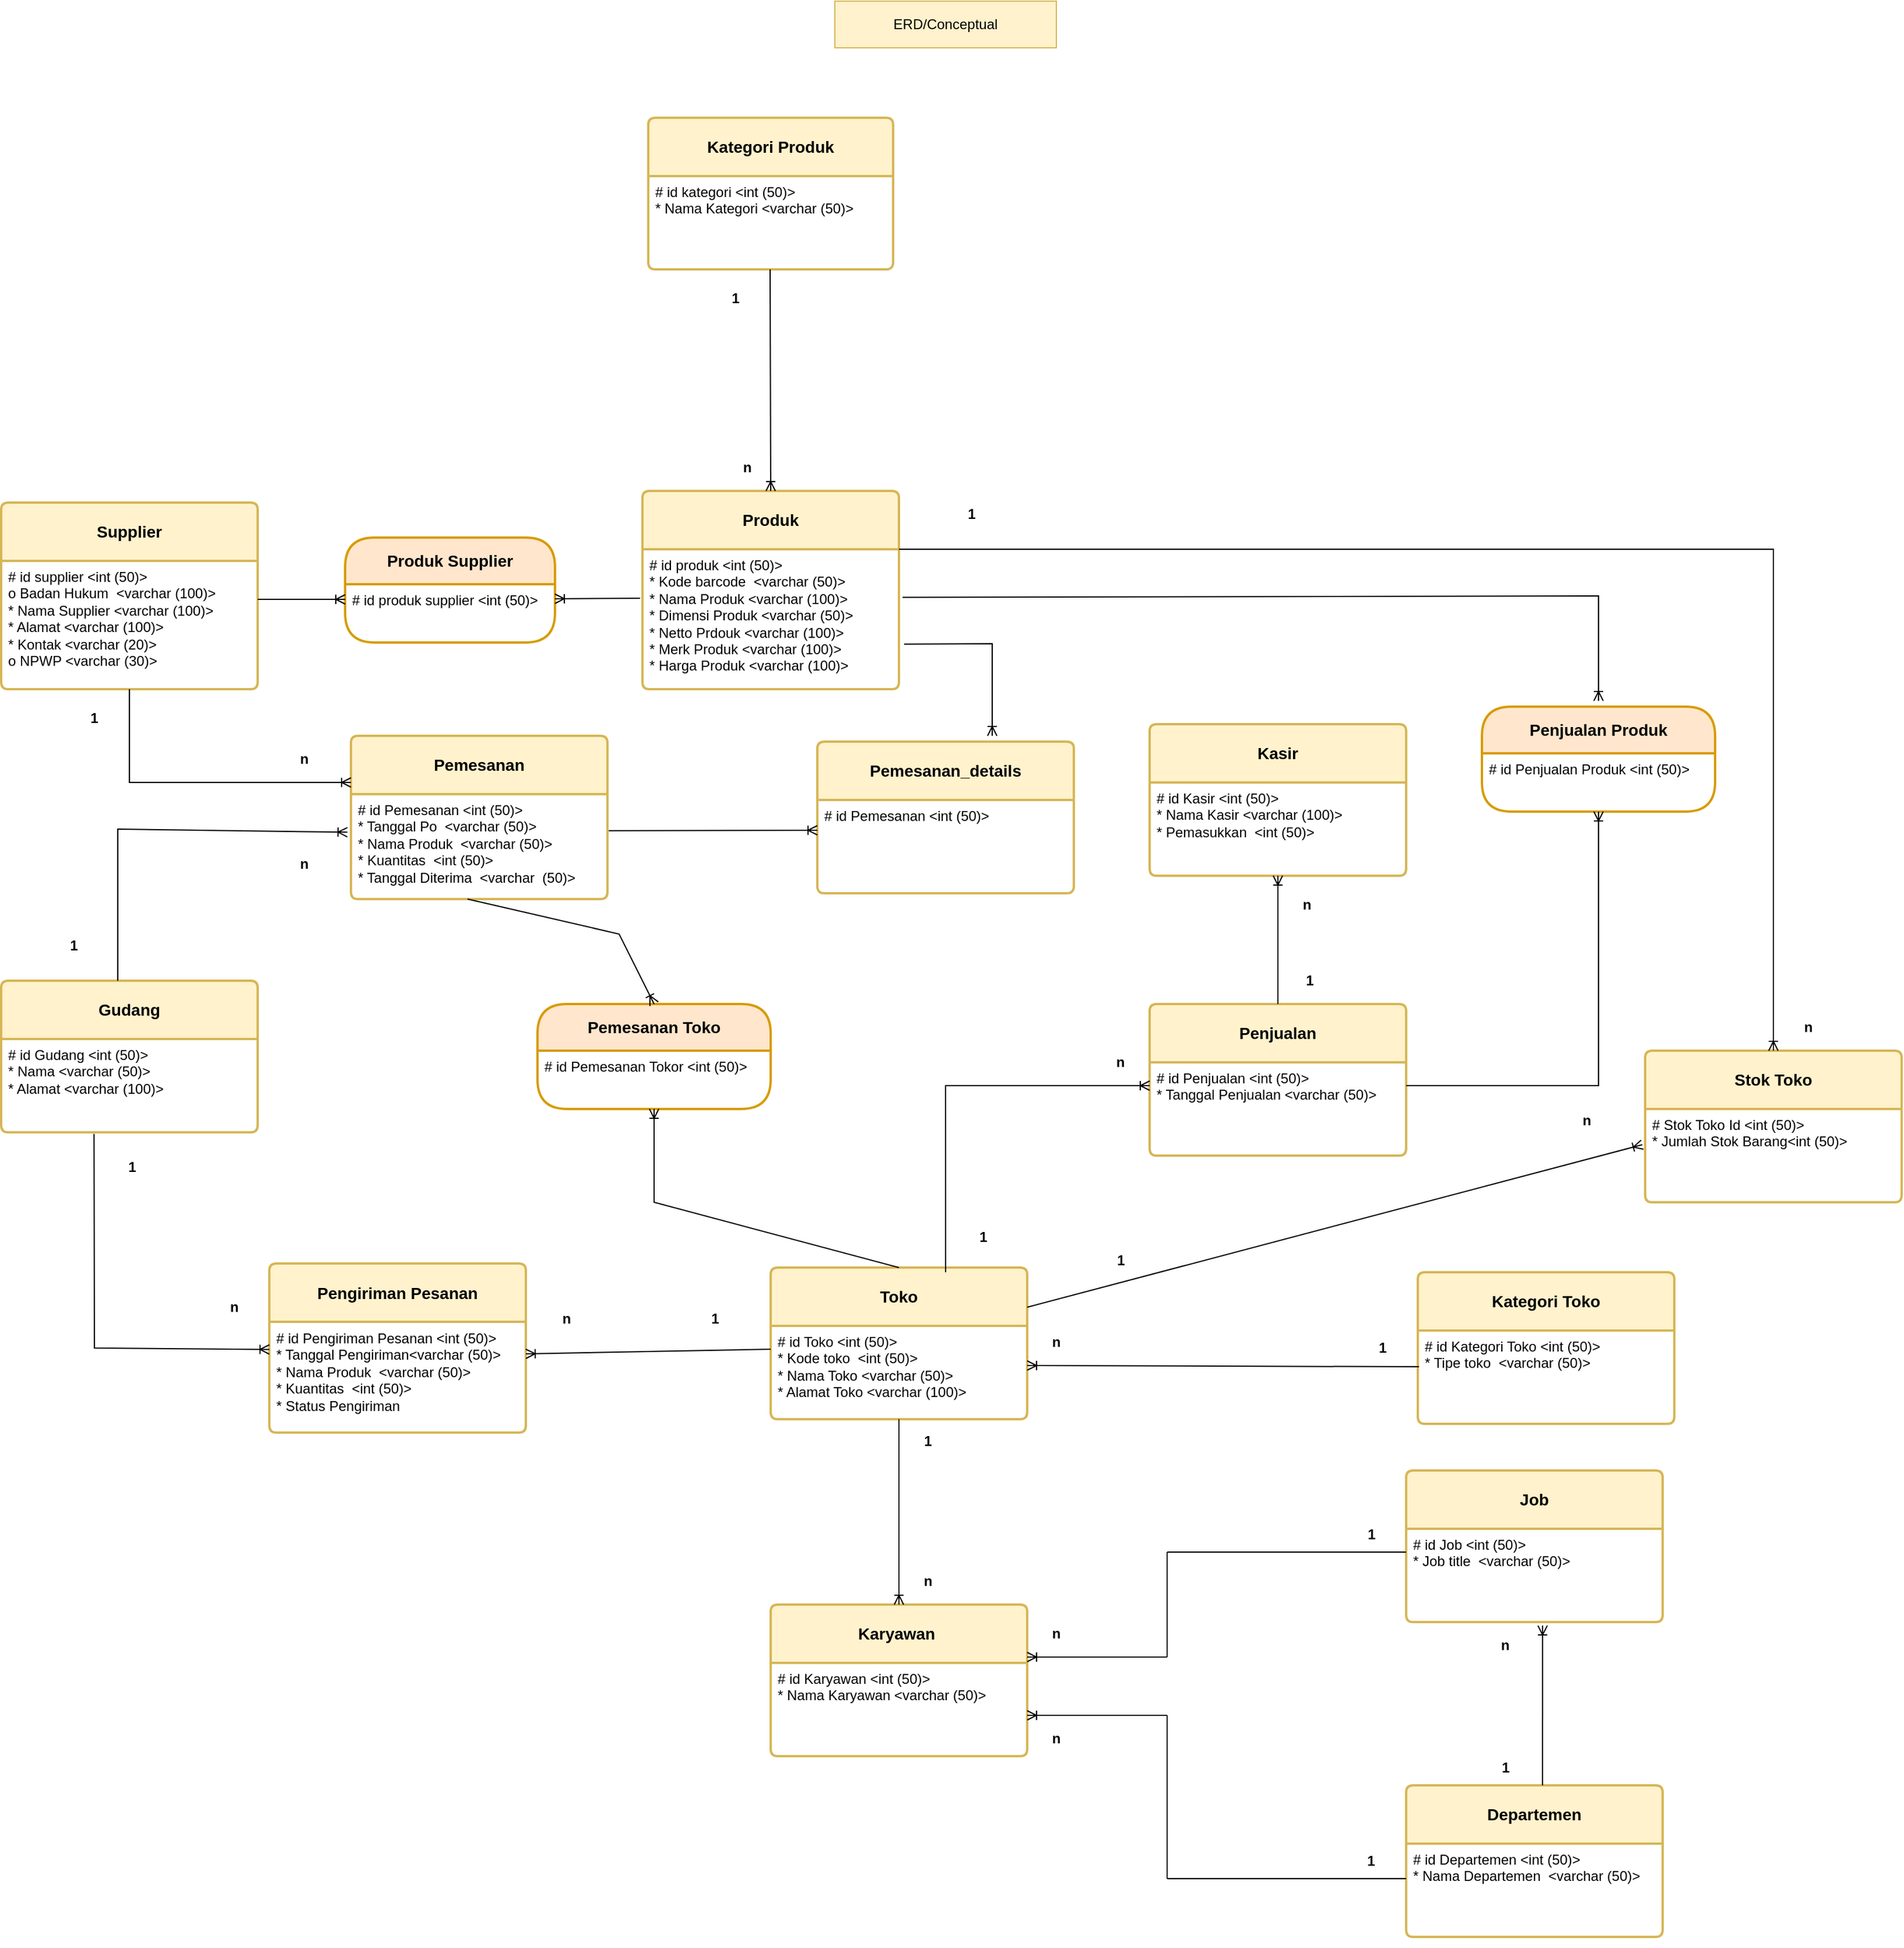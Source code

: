<mxfile version="21.3.8" type="device" pages="4">
  <diagram id="R2lEEEUBdFMjLlhIrx00" name="ERD">
    <mxGraphModel dx="880" dy="462" grid="1" gridSize="10" guides="1" tooltips="1" connect="1" arrows="1" fold="1" page="1" pageScale="1" pageWidth="850" pageHeight="1100" background="none" math="0" shadow="0" extFonts="Permanent Marker^https://fonts.googleapis.com/css?family=Permanent+Marker">
      <root>
        <mxCell id="0" />
        <mxCell id="1" parent="0" />
        <mxCell id="pAnDleamZTPJUkKLyvbm-5" value="&lt;b&gt;Produk&lt;/b&gt;" style="swimlane;childLayout=stackLayout;horizontal=1;startSize=50;horizontalStack=0;rounded=1;fontSize=14;fontStyle=0;strokeWidth=2;resizeParent=0;resizeLast=1;shadow=0;dashed=0;align=center;arcSize=4;whiteSpace=wrap;html=1;fillColor=#fff2cc;strokeColor=#d6b656;" parent="1" vertex="1">
          <mxGeometry x="590" y="470" width="220" height="170" as="geometry" />
        </mxCell>
        <mxCell id="pAnDleamZTPJUkKLyvbm-6" value="# id produk &amp;lt;int (50)&amp;gt;&lt;br&gt;* Kode barcode&amp;nbsp; &amp;lt;varchar (50)&amp;gt;&lt;br&gt;* Nama Produk &amp;lt;varchar (100)&amp;gt;&lt;br&gt;* Dimensi Produk &amp;lt;varchar (50)&amp;gt;&lt;br&gt;* Netto Prdouk &amp;lt;varchar (100)&amp;gt;&lt;br&gt;* Merk Produk &amp;lt;varchar (100)&amp;gt;&lt;br&gt;* Harga Produk &amp;lt;varchar (100)&amp;gt;" style="align=left;strokeColor=none;fillColor=none;spacingLeft=4;fontSize=12;verticalAlign=top;resizable=0;rotatable=0;part=1;html=1;" parent="pAnDleamZTPJUkKLyvbm-5" vertex="1">
          <mxGeometry y="50" width="220" height="120" as="geometry" />
        </mxCell>
        <mxCell id="pAnDleamZTPJUkKLyvbm-7" value="&lt;b&gt;Kategori Produk&lt;/b&gt;" style="swimlane;childLayout=stackLayout;horizontal=1;startSize=50;horizontalStack=0;rounded=1;fontSize=14;fontStyle=0;strokeWidth=2;resizeParent=0;resizeLast=1;shadow=0;dashed=0;align=center;arcSize=4;whiteSpace=wrap;html=1;fillColor=#fff2cc;strokeColor=#d6b656;" parent="1" vertex="1">
          <mxGeometry x="595" y="150" width="210" height="130" as="geometry" />
        </mxCell>
        <mxCell id="pAnDleamZTPJUkKLyvbm-8" value="# id kategori &amp;lt;int (50)&amp;gt;&lt;br&gt;* Nama Kategori &amp;lt;varchar (50)&amp;gt;&lt;br&gt;" style="align=left;strokeColor=none;fillColor=none;spacingLeft=4;fontSize=12;verticalAlign=top;resizable=0;rotatable=0;part=1;html=1;" parent="pAnDleamZTPJUkKLyvbm-7" vertex="1">
          <mxGeometry y="50" width="210" height="80" as="geometry" />
        </mxCell>
        <mxCell id="pAnDleamZTPJUkKLyvbm-45" value="&lt;font size=&quot;1&quot; style=&quot;&quot;&gt;&lt;b style=&quot;font-size: 12px;&quot;&gt;1&lt;/b&gt;&lt;/font&gt;" style="rounded=1;whiteSpace=wrap;html=1;glass=0;shadow=0;strokeColor=none;" parent="1" vertex="1">
          <mxGeometry x="640" y="300" width="60" height="10" as="geometry" />
        </mxCell>
        <mxCell id="FOkcshL5sWd3yaAb81Ot-1" value="ERD/Conceptual" style="whiteSpace=wrap;html=1;align=center;fillColor=#fff2cc;strokeColor=#d6b656;" parent="1" vertex="1">
          <mxGeometry x="755" y="50" width="190" height="40" as="geometry" />
        </mxCell>
        <mxCell id="66ifm8zupQzv14O_YFPP-13" value="&lt;b&gt;Supplier&lt;/b&gt;" style="swimlane;childLayout=stackLayout;horizontal=1;startSize=50;horizontalStack=0;rounded=1;fontSize=14;fontStyle=0;strokeWidth=2;resizeParent=0;resizeLast=1;shadow=0;dashed=0;align=center;arcSize=4;whiteSpace=wrap;html=1;fillColor=#fff2cc;strokeColor=#d6b656;" parent="1" vertex="1">
          <mxGeometry x="40" y="480" width="220" height="160" as="geometry" />
        </mxCell>
        <mxCell id="66ifm8zupQzv14O_YFPP-14" value="# id supplier &amp;lt;int (50)&amp;gt;&lt;br&gt;o Badan Hukum&amp;nbsp; &amp;lt;varchar (100)&amp;gt;&lt;br&gt;* Nama Supplier &amp;lt;varchar (100)&amp;gt;&lt;br&gt;* Alamat &amp;lt;varchar (100)&amp;gt;&lt;br&gt;* Kontak &amp;lt;varchar (20)&amp;gt;&lt;br&gt;o NPWP &amp;lt;varchar (30)&amp;gt;" style="align=left;strokeColor=none;fillColor=none;spacingLeft=4;fontSize=12;verticalAlign=top;resizable=0;rotatable=0;part=1;html=1;" parent="66ifm8zupQzv14O_YFPP-13" vertex="1">
          <mxGeometry y="50" width="220" height="110" as="geometry" />
        </mxCell>
        <mxCell id="-yFzJBLlnjJ5eYSYdU0T-1" value="&lt;b style=&quot;&quot;&gt;&lt;font style=&quot;font-size: 14px;&quot;&gt;Produk Supplier&lt;/font&gt;&lt;/b&gt;" style="swimlane;childLayout=stackLayout;horizontal=1;startSize=40;horizontalStack=0;rounded=1;fontSize=14;fontStyle=0;strokeWidth=2;resizeParent=0;resizeLast=1;shadow=0;dashed=0;align=center;arcSize=21;html=1;fillColor=#ffe6cc;strokeColor=#d79b00;labelBackgroundColor=none;labelBorderColor=none;whiteSpace=wrap;" parent="1" vertex="1">
          <mxGeometry x="335" y="510" width="180" height="90" as="geometry" />
        </mxCell>
        <mxCell id="-yFzJBLlnjJ5eYSYdU0T-2" value="&lt;font style=&quot;font-size: 12px;&quot;&gt;&lt;font style=&quot;font-size: 12px;&quot;&gt;# id produk supplier &amp;lt;int (50)&amp;gt;&lt;br&gt;&lt;/font&gt;&lt;br&gt;&lt;/font&gt;" style="align=left;strokeColor=none;fillColor=none;spacingLeft=4;fontSize=12;verticalAlign=top;resizable=0;rotatable=0;part=1;html=1;" parent="-yFzJBLlnjJ5eYSYdU0T-1" vertex="1">
          <mxGeometry y="40" width="180" height="50" as="geometry" />
        </mxCell>
        <mxCell id="_uKPWOIvq-sOMMl6gXLD-6" style="edgeStyle=orthogonalEdgeStyle;rounded=0;orthogonalLoop=1;jettySize=auto;html=1;exitX=0.5;exitY=1;exitDx=0;exitDy=0;" parent="-yFzJBLlnjJ5eYSYdU0T-1" source="-yFzJBLlnjJ5eYSYdU0T-2" target="-yFzJBLlnjJ5eYSYdU0T-2" edge="1">
          <mxGeometry relative="1" as="geometry" />
        </mxCell>
        <mxCell id="TbJuQu1a-KSi0yz_zOvk-2" value="" style="endArrow=none;html=1;rounded=0;exitX=1;exitY=0.25;exitDx=0;exitDy=0;entryX=-0.009;entryY=0.35;entryDx=0;entryDy=0;entryPerimeter=0;startArrow=ERoneToMany;startFill=0;" parent="1" source="-yFzJBLlnjJ5eYSYdU0T-2" target="pAnDleamZTPJUkKLyvbm-6" edge="1">
          <mxGeometry width="50" height="50" relative="1" as="geometry">
            <mxPoint x="520" y="560" as="sourcePoint" />
            <mxPoint x="590" y="560" as="targetPoint" />
          </mxGeometry>
        </mxCell>
        <mxCell id="_uKPWOIvq-sOMMl6gXLD-1" value="" style="endArrow=ERoneToMany;html=1;rounded=0;entryX=0.5;entryY=0;entryDx=0;entryDy=0;endFill=0;" parent="1" target="pAnDleamZTPJUkKLyvbm-5" edge="1">
          <mxGeometry relative="1" as="geometry">
            <mxPoint x="699.5" y="280" as="sourcePoint" />
            <mxPoint x="699.5" y="460" as="targetPoint" />
          </mxGeometry>
        </mxCell>
        <mxCell id="_uKPWOIvq-sOMMl6gXLD-10" value="" style="endArrow=ERoneToMany;html=1;rounded=0;endFill=0;" parent="1" edge="1">
          <mxGeometry relative="1" as="geometry">
            <mxPoint x="260" y="563" as="sourcePoint" />
            <mxPoint x="335" y="563" as="targetPoint" />
          </mxGeometry>
        </mxCell>
        <mxCell id="INAyIik977VxADJXDD6q-1" value="&lt;span&gt;&lt;font style=&quot;font-size: 12px;&quot;&gt;n&lt;/font&gt;&lt;/span&gt;" style="rounded=1;whiteSpace=wrap;html=1;fontSize=9;gradientColor=none;fillColor=default;fillStyle=auto;strokeColor=none;fontStyle=1;arcSize=50;" parent="1" vertex="1">
          <mxGeometry x="665" y="440" width="30" height="20" as="geometry" />
        </mxCell>
        <mxCell id="U1Q2nCyxaR8IW-LrJ5yT-296" value="&lt;b&gt;Gudang&lt;/b&gt;" style="swimlane;childLayout=stackLayout;horizontal=1;startSize=50;horizontalStack=0;rounded=1;fontSize=14;fontStyle=0;strokeWidth=2;resizeParent=0;resizeLast=1;shadow=0;dashed=0;align=center;arcSize=4;whiteSpace=wrap;html=1;fillColor=#fff2cc;strokeColor=#d6b656;" parent="1" vertex="1">
          <mxGeometry x="40" y="890" width="220" height="130" as="geometry" />
        </mxCell>
        <mxCell id="U1Q2nCyxaR8IW-LrJ5yT-297" value="# id Gudang &amp;lt;int (50)&amp;gt;&lt;br&gt;* Nama &amp;lt;varchar (50)&amp;gt;&lt;br&gt;* Alamat &amp;lt;varchar (100)&amp;gt;" style="align=left;strokeColor=none;fillColor=none;spacingLeft=4;fontSize=12;verticalAlign=top;resizable=0;rotatable=0;part=1;html=1;" parent="U1Q2nCyxaR8IW-LrJ5yT-296" vertex="1">
          <mxGeometry y="50" width="220" height="80" as="geometry" />
        </mxCell>
        <mxCell id="U1Q2nCyxaR8IW-LrJ5yT-298" style="edgeStyle=orthogonalEdgeStyle;rounded=0;orthogonalLoop=1;jettySize=auto;html=1;exitX=0.5;exitY=1;exitDx=0;exitDy=0;" parent="U1Q2nCyxaR8IW-LrJ5yT-296" source="U1Q2nCyxaR8IW-LrJ5yT-297" target="U1Q2nCyxaR8IW-LrJ5yT-297" edge="1">
          <mxGeometry relative="1" as="geometry" />
        </mxCell>
        <mxCell id="U1Q2nCyxaR8IW-LrJ5yT-299" style="edgeStyle=orthogonalEdgeStyle;rounded=0;orthogonalLoop=1;jettySize=auto;html=1;exitX=0.5;exitY=1;exitDx=0;exitDy=0;" parent="U1Q2nCyxaR8IW-LrJ5yT-296" source="U1Q2nCyxaR8IW-LrJ5yT-297" target="U1Q2nCyxaR8IW-LrJ5yT-297" edge="1">
          <mxGeometry relative="1" as="geometry" />
        </mxCell>
        <mxCell id="U1Q2nCyxaR8IW-LrJ5yT-300" value="&lt;b&gt;Pemesanan&lt;/b&gt;" style="swimlane;childLayout=stackLayout;horizontal=1;startSize=50;horizontalStack=0;rounded=1;fontSize=14;fontStyle=0;strokeWidth=2;resizeParent=0;resizeLast=1;shadow=0;dashed=0;align=center;arcSize=4;whiteSpace=wrap;html=1;fillColor=#fff2cc;strokeColor=#d6b656;" parent="1" vertex="1">
          <mxGeometry x="340" y="680" width="220" height="140" as="geometry" />
        </mxCell>
        <mxCell id="U1Q2nCyxaR8IW-LrJ5yT-301" value="# id Pemesanan &amp;lt;int (50)&amp;gt;&lt;br&gt;* Tanggal Po&amp;nbsp; &amp;lt;varchar (50)&amp;gt;&lt;br&gt;* Nama Produk&amp;nbsp; &amp;lt;varchar (50)&amp;gt;&lt;br&gt;* Kuantitas&amp;nbsp; &amp;lt;int (50)&amp;gt;&lt;br&gt;* Tanggal Diterima&amp;nbsp; &amp;lt;varchar&amp;nbsp; (50)&amp;gt;" style="align=left;strokeColor=none;fillColor=none;spacingLeft=4;fontSize=12;verticalAlign=top;resizable=0;rotatable=0;part=1;html=1;" parent="U1Q2nCyxaR8IW-LrJ5yT-300" vertex="1">
          <mxGeometry y="50" width="220" height="90" as="geometry" />
        </mxCell>
        <mxCell id="U1Q2nCyxaR8IW-LrJ5yT-302" style="edgeStyle=orthogonalEdgeStyle;rounded=0;orthogonalLoop=1;jettySize=auto;html=1;exitX=0.5;exitY=1;exitDx=0;exitDy=0;" parent="U1Q2nCyxaR8IW-LrJ5yT-300" source="U1Q2nCyxaR8IW-LrJ5yT-301" target="U1Q2nCyxaR8IW-LrJ5yT-301" edge="1">
          <mxGeometry relative="1" as="geometry" />
        </mxCell>
        <mxCell id="U1Q2nCyxaR8IW-LrJ5yT-303" style="edgeStyle=orthogonalEdgeStyle;rounded=0;orthogonalLoop=1;jettySize=auto;html=1;exitX=0.5;exitY=1;exitDx=0;exitDy=0;" parent="U1Q2nCyxaR8IW-LrJ5yT-300" source="U1Q2nCyxaR8IW-LrJ5yT-301" target="U1Q2nCyxaR8IW-LrJ5yT-301" edge="1">
          <mxGeometry relative="1" as="geometry" />
        </mxCell>
        <mxCell id="U1Q2nCyxaR8IW-LrJ5yT-308" value="&lt;span&gt;&lt;font style=&quot;font-size: 12px;&quot;&gt;n&lt;/font&gt;&lt;/span&gt;" style="rounded=1;whiteSpace=wrap;html=1;fontSize=9;gradientColor=none;fillColor=default;fillStyle=auto;strokeColor=none;fontStyle=1;arcSize=35;" parent="1" vertex="1">
          <mxGeometry x="290" y="780" width="20" height="20" as="geometry" />
        </mxCell>
        <mxCell id="U1Q2nCyxaR8IW-LrJ5yT-309" value="&lt;font size=&quot;1&quot; style=&quot;&quot;&gt;&lt;b style=&quot;font-size: 12px;&quot;&gt;1&lt;/b&gt;&lt;/font&gt;" style="rounded=1;whiteSpace=wrap;html=1;glass=0;shadow=0;strokeColor=none;" parent="1" vertex="1">
          <mxGeometry x="90" y="660" width="60" height="10" as="geometry" />
        </mxCell>
        <mxCell id="U1Q2nCyxaR8IW-LrJ5yT-310" value="&lt;b&gt;Pemesanan_details&lt;/b&gt;" style="swimlane;childLayout=stackLayout;horizontal=1;startSize=50;horizontalStack=0;rounded=1;fontSize=14;fontStyle=0;strokeWidth=2;resizeParent=0;resizeLast=1;shadow=0;dashed=0;align=center;arcSize=4;whiteSpace=wrap;html=1;fillColor=#fff2cc;strokeColor=#d6b656;" parent="1" vertex="1">
          <mxGeometry x="740" y="685" width="220" height="130" as="geometry" />
        </mxCell>
        <mxCell id="U1Q2nCyxaR8IW-LrJ5yT-311" value="# id Pemesanan &amp;lt;int (50)&amp;gt;&lt;br&gt;" style="align=left;strokeColor=none;fillColor=none;spacingLeft=4;fontSize=12;verticalAlign=top;resizable=0;rotatable=0;part=1;html=1;" parent="U1Q2nCyxaR8IW-LrJ5yT-310" vertex="1">
          <mxGeometry y="50" width="220" height="80" as="geometry" />
        </mxCell>
        <mxCell id="U1Q2nCyxaR8IW-LrJ5yT-312" style="edgeStyle=orthogonalEdgeStyle;rounded=0;orthogonalLoop=1;jettySize=auto;html=1;exitX=0.5;exitY=1;exitDx=0;exitDy=0;" parent="U1Q2nCyxaR8IW-LrJ5yT-310" source="U1Q2nCyxaR8IW-LrJ5yT-311" target="U1Q2nCyxaR8IW-LrJ5yT-311" edge="1">
          <mxGeometry relative="1" as="geometry" />
        </mxCell>
        <mxCell id="U1Q2nCyxaR8IW-LrJ5yT-313" style="edgeStyle=orthogonalEdgeStyle;rounded=0;orthogonalLoop=1;jettySize=auto;html=1;exitX=0.5;exitY=1;exitDx=0;exitDy=0;" parent="U1Q2nCyxaR8IW-LrJ5yT-310" source="U1Q2nCyxaR8IW-LrJ5yT-311" target="U1Q2nCyxaR8IW-LrJ5yT-311" edge="1">
          <mxGeometry relative="1" as="geometry" />
        </mxCell>
        <mxCell id="U1Q2nCyxaR8IW-LrJ5yT-314" value="&lt;span&gt;&lt;font style=&quot;font-size: 12px;&quot;&gt;n&lt;/font&gt;&lt;/span&gt;" style="rounded=1;whiteSpace=wrap;html=1;fontSize=9;gradientColor=none;fillColor=default;fillStyle=auto;strokeColor=none;fontStyle=1;arcSize=35;" parent="1" vertex="1">
          <mxGeometry x="290" y="690" width="20" height="20" as="geometry" />
        </mxCell>
        <mxCell id="U1Q2nCyxaR8IW-LrJ5yT-315" value="&lt;font size=&quot;1&quot; style=&quot;&quot;&gt;&lt;b style=&quot;font-size: 12px;&quot;&gt;1&lt;/b&gt;&lt;/font&gt;" style="rounded=1;whiteSpace=wrap;html=1;glass=0;shadow=0;strokeColor=none;" parent="1" vertex="1">
          <mxGeometry x="80" y="850" width="45" height="20" as="geometry" />
        </mxCell>
        <mxCell id="U1Q2nCyxaR8IW-LrJ5yT-323" value="" style="endArrow=ERoneToMany;html=1;rounded=0;entryX=-0.014;entryY=0.363;entryDx=0;entryDy=0;entryPerimeter=0;endFill=0;" parent="1" target="U1Q2nCyxaR8IW-LrJ5yT-301" edge="1">
          <mxGeometry width="50" height="50" relative="1" as="geometry">
            <mxPoint x="140" y="890" as="sourcePoint" />
            <mxPoint x="190" y="840" as="targetPoint" />
            <Array as="points">
              <mxPoint x="140" y="760" />
            </Array>
          </mxGeometry>
        </mxCell>
        <mxCell id="U1Q2nCyxaR8IW-LrJ5yT-328" value="" style="endArrow=none;html=1;rounded=0;entryX=0.5;entryY=1;entryDx=0;entryDy=0;startArrow=ERoneToMany;startFill=0;" parent="1" target="66ifm8zupQzv14O_YFPP-14" edge="1">
          <mxGeometry width="50" height="50" relative="1" as="geometry">
            <mxPoint x="340" y="720" as="sourcePoint" />
            <mxPoint x="190" y="700" as="targetPoint" />
            <Array as="points">
              <mxPoint x="150" y="720" />
            </Array>
          </mxGeometry>
        </mxCell>
        <mxCell id="U1Q2nCyxaR8IW-LrJ5yT-330" value="" style="endArrow=ERoneToMany;html=1;rounded=0;exitX=1.005;exitY=0.348;exitDx=0;exitDy=0;endFill=0;exitPerimeter=0;" parent="1" source="U1Q2nCyxaR8IW-LrJ5yT-301" edge="1">
          <mxGeometry width="50" height="50" relative="1" as="geometry">
            <mxPoint x="560" y="760" as="sourcePoint" />
            <mxPoint x="740" y="761" as="targetPoint" />
          </mxGeometry>
        </mxCell>
        <mxCell id="U1Q2nCyxaR8IW-LrJ5yT-331" value="" style="endArrow=none;html=1;rounded=0;entryX=1.02;entryY=0.678;entryDx=0;entryDy=0;endFill=0;entryPerimeter=0;startArrow=ERoneToMany;startFill=0;" parent="1" target="pAnDleamZTPJUkKLyvbm-6" edge="1">
          <mxGeometry width="50" height="50" relative="1" as="geometry">
            <mxPoint x="890" y="680" as="sourcePoint" />
            <mxPoint x="940" y="630" as="targetPoint" />
            <Array as="points">
              <mxPoint x="890" y="601" />
            </Array>
          </mxGeometry>
        </mxCell>
        <mxCell id="U1Q2nCyxaR8IW-LrJ5yT-402" value="&lt;b&gt;Penjualan&lt;/b&gt;" style="swimlane;childLayout=stackLayout;horizontal=1;startSize=50;horizontalStack=0;rounded=1;fontSize=14;fontStyle=0;strokeWidth=2;resizeParent=0;resizeLast=1;shadow=0;dashed=0;align=center;arcSize=4;whiteSpace=wrap;html=1;fillColor=#fff2cc;strokeColor=#d6b656;" parent="1" vertex="1">
          <mxGeometry x="1025" y="910" width="220" height="130" as="geometry" />
        </mxCell>
        <mxCell id="U1Q2nCyxaR8IW-LrJ5yT-403" value="# id Penjualan &amp;lt;int (50)&amp;gt;&lt;br&gt;* Tanggal Penjualan &amp;lt;varchar (50)&amp;gt;" style="align=left;strokeColor=none;fillColor=none;spacingLeft=4;fontSize=12;verticalAlign=top;resizable=0;rotatable=0;part=1;html=1;" parent="U1Q2nCyxaR8IW-LrJ5yT-402" vertex="1">
          <mxGeometry y="50" width="220" height="80" as="geometry" />
        </mxCell>
        <mxCell id="XHLAPeEz356BBowb5fdt-1" value="&lt;b&gt;Pemesanan Toko&lt;/b&gt;" style="swimlane;childLayout=stackLayout;horizontal=1;startSize=40;horizontalStack=0;rounded=1;fontSize=14;fontStyle=0;strokeWidth=2;resizeParent=0;resizeLast=1;shadow=0;dashed=0;align=center;arcSize=21;html=1;fillColor=#ffe6cc;strokeColor=#d79b00;labelBackgroundColor=none;labelBorderColor=none;whiteSpace=wrap;" parent="1" vertex="1">
          <mxGeometry x="500" y="910" width="200" height="90" as="geometry" />
        </mxCell>
        <mxCell id="XHLAPeEz356BBowb5fdt-2" value="&lt;font style=&quot;font-size: 12px;&quot;&gt;&lt;font style=&quot;font-size: 12px;&quot;&gt;# id Pemesanan Tokor &amp;lt;int (50)&amp;gt;&lt;br&gt;&lt;/font&gt;&lt;br&gt;&lt;/font&gt;" style="align=left;strokeColor=none;fillColor=none;spacingLeft=4;fontSize=12;verticalAlign=top;resizable=0;rotatable=0;part=1;html=1;" parent="XHLAPeEz356BBowb5fdt-1" vertex="1">
          <mxGeometry y="40" width="200" height="50" as="geometry" />
        </mxCell>
        <mxCell id="XHLAPeEz356BBowb5fdt-3" style="edgeStyle=orthogonalEdgeStyle;rounded=0;orthogonalLoop=1;jettySize=auto;html=1;exitX=0.5;exitY=1;exitDx=0;exitDy=0;" parent="XHLAPeEz356BBowb5fdt-1" source="XHLAPeEz356BBowb5fdt-2" target="XHLAPeEz356BBowb5fdt-2" edge="1">
          <mxGeometry relative="1" as="geometry" />
        </mxCell>
        <mxCell id="XHLAPeEz356BBowb5fdt-42" value="&lt;span&gt;&lt;font style=&quot;font-size: 12px;&quot;&gt;n&lt;/font&gt;&lt;/span&gt;" style="rounded=1;whiteSpace=wrap;html=1;fontSize=9;gradientColor=none;fillColor=default;fillStyle=auto;strokeColor=none;fontStyle=1;arcSize=50;" parent="1" vertex="1">
          <mxGeometry x="930" y="1190" width="30" height="20" as="geometry" />
        </mxCell>
        <mxCell id="XHLAPeEz356BBowb5fdt-43" value="&lt;b&gt;Toko&lt;/b&gt;" style="swimlane;childLayout=stackLayout;horizontal=1;startSize=50;horizontalStack=0;rounded=1;fontSize=14;fontStyle=0;strokeWidth=2;resizeParent=0;resizeLast=1;shadow=0;dashed=0;align=center;arcSize=4;whiteSpace=wrap;html=1;fillColor=#fff2cc;strokeColor=#d6b656;" parent="1" vertex="1">
          <mxGeometry x="700" y="1136" width="220" height="130" as="geometry" />
        </mxCell>
        <mxCell id="XHLAPeEz356BBowb5fdt-44" value="# id Toko &amp;lt;int (50)&amp;gt;&lt;br&gt;* Kode toko&amp;nbsp; &amp;lt;int (50)&amp;gt;&lt;br&gt;* Nama Toko &amp;lt;varchar (50)&amp;gt;&lt;br&gt;* Alamat Toko &amp;lt;varchar (100)&amp;gt;&lt;br&gt;&lt;br&gt;" style="align=left;strokeColor=none;fillColor=none;spacingLeft=4;fontSize=12;verticalAlign=top;resizable=0;rotatable=0;part=1;html=1;" parent="XHLAPeEz356BBowb5fdt-43" vertex="1">
          <mxGeometry y="50" width="220" height="80" as="geometry" />
        </mxCell>
        <mxCell id="XHLAPeEz356BBowb5fdt-45" value="&lt;b&gt;Kategori Toko&lt;/b&gt;" style="swimlane;childLayout=stackLayout;horizontal=1;startSize=50;horizontalStack=0;rounded=1;fontSize=14;fontStyle=0;strokeWidth=2;resizeParent=0;resizeLast=1;shadow=0;dashed=0;align=center;arcSize=4;whiteSpace=wrap;html=1;fillColor=#fff2cc;strokeColor=#d6b656;" parent="1" vertex="1">
          <mxGeometry x="1255" y="1140" width="220" height="130" as="geometry" />
        </mxCell>
        <mxCell id="XHLAPeEz356BBowb5fdt-46" value="# id Kategori Toko &amp;lt;int (50)&amp;gt;&lt;br&gt;* Tipe toko&amp;nbsp; &amp;lt;varchar (50)&amp;gt;" style="align=left;strokeColor=none;fillColor=none;spacingLeft=4;fontSize=12;verticalAlign=top;resizable=0;rotatable=0;part=1;html=1;" parent="XHLAPeEz356BBowb5fdt-45" vertex="1">
          <mxGeometry y="50" width="220" height="80" as="geometry" />
        </mxCell>
        <mxCell id="XHLAPeEz356BBowb5fdt-47" style="edgeStyle=orthogonalEdgeStyle;rounded=0;orthogonalLoop=1;jettySize=auto;html=1;exitX=0.5;exitY=1;exitDx=0;exitDy=0;" parent="XHLAPeEz356BBowb5fdt-45" source="XHLAPeEz356BBowb5fdt-46" target="XHLAPeEz356BBowb5fdt-46" edge="1">
          <mxGeometry relative="1" as="geometry" />
        </mxCell>
        <mxCell id="XHLAPeEz356BBowb5fdt-48" style="edgeStyle=orthogonalEdgeStyle;rounded=0;orthogonalLoop=1;jettySize=auto;html=1;exitX=0.5;exitY=1;exitDx=0;exitDy=0;" parent="XHLAPeEz356BBowb5fdt-45" source="XHLAPeEz356BBowb5fdt-46" target="XHLAPeEz356BBowb5fdt-46" edge="1">
          <mxGeometry relative="1" as="geometry" />
        </mxCell>
        <mxCell id="XHLAPeEz356BBowb5fdt-49" value="" style="endArrow=ERoneToMany;html=1;rounded=0;endFill=0;exitX=0.005;exitY=0.388;exitDx=0;exitDy=0;exitPerimeter=0;" parent="1" source="XHLAPeEz356BBowb5fdt-46" edge="1">
          <mxGeometry width="50" height="50" relative="1" as="geometry">
            <mxPoint x="1250" y="1220" as="sourcePoint" />
            <mxPoint x="920" y="1220" as="targetPoint" />
          </mxGeometry>
        </mxCell>
        <mxCell id="XHLAPeEz356BBowb5fdt-50" value="&lt;font size=&quot;1&quot; style=&quot;&quot;&gt;&lt;b style=&quot;font-size: 12px;&quot;&gt;1&lt;/b&gt;&lt;/font&gt;" style="rounded=1;whiteSpace=wrap;html=1;glass=0;shadow=0;strokeColor=none;" parent="1" vertex="1">
          <mxGeometry x="1185" y="1640" width="60" height="10" as="geometry" />
        </mxCell>
        <mxCell id="XHLAPeEz356BBowb5fdt-51" value="&lt;b&gt;Karyawan&amp;nbsp;&lt;/b&gt;" style="swimlane;childLayout=stackLayout;horizontal=1;startSize=50;horizontalStack=0;rounded=1;fontSize=14;fontStyle=0;strokeWidth=2;resizeParent=0;resizeLast=1;shadow=0;dashed=0;align=center;arcSize=4;whiteSpace=wrap;html=1;fillColor=#fff2cc;strokeColor=#d6b656;" parent="1" vertex="1">
          <mxGeometry x="700" y="1425" width="220" height="130" as="geometry" />
        </mxCell>
        <mxCell id="XHLAPeEz356BBowb5fdt-52" value="# id Karyawan &amp;lt;int (50)&amp;gt;&lt;br&gt;* Nama Karyawan &amp;lt;varchar (50)&amp;gt;&lt;br&gt;" style="align=left;strokeColor=none;fillColor=none;spacingLeft=4;fontSize=12;verticalAlign=top;resizable=0;rotatable=0;part=1;html=1;" parent="XHLAPeEz356BBowb5fdt-51" vertex="1">
          <mxGeometry y="50" width="220" height="80" as="geometry" />
        </mxCell>
        <mxCell id="XHLAPeEz356BBowb5fdt-53" value="&lt;b&gt;Job&lt;/b&gt;" style="swimlane;childLayout=stackLayout;horizontal=1;startSize=50;horizontalStack=0;rounded=1;fontSize=14;fontStyle=0;strokeWidth=2;resizeParent=0;resizeLast=1;shadow=0;dashed=0;align=center;arcSize=4;whiteSpace=wrap;html=1;fillColor=#fff2cc;strokeColor=#d6b656;" parent="1" vertex="1">
          <mxGeometry x="1245" y="1310" width="220" height="130" as="geometry" />
        </mxCell>
        <mxCell id="XHLAPeEz356BBowb5fdt-54" value="# id Job &amp;lt;int (50)&amp;gt;&lt;br&gt;* Job title&amp;nbsp; &amp;lt;varchar (50)&amp;gt;" style="align=left;strokeColor=none;fillColor=none;spacingLeft=4;fontSize=12;verticalAlign=top;resizable=0;rotatable=0;part=1;html=1;" parent="XHLAPeEz356BBowb5fdt-53" vertex="1">
          <mxGeometry y="50" width="220" height="80" as="geometry" />
        </mxCell>
        <mxCell id="XHLAPeEz356BBowb5fdt-55" style="edgeStyle=orthogonalEdgeStyle;rounded=0;orthogonalLoop=1;jettySize=auto;html=1;exitX=0.5;exitY=1;exitDx=0;exitDy=0;" parent="XHLAPeEz356BBowb5fdt-53" source="XHLAPeEz356BBowb5fdt-54" target="XHLAPeEz356BBowb5fdt-54" edge="1">
          <mxGeometry relative="1" as="geometry" />
        </mxCell>
        <mxCell id="XHLAPeEz356BBowb5fdt-56" style="edgeStyle=orthogonalEdgeStyle;rounded=0;orthogonalLoop=1;jettySize=auto;html=1;exitX=0.5;exitY=1;exitDx=0;exitDy=0;" parent="XHLAPeEz356BBowb5fdt-53" source="XHLAPeEz356BBowb5fdt-54" target="XHLAPeEz356BBowb5fdt-54" edge="1">
          <mxGeometry relative="1" as="geometry" />
        </mxCell>
        <mxCell id="XHLAPeEz356BBowb5fdt-57" value="&lt;b&gt;Departemen&lt;/b&gt;" style="swimlane;childLayout=stackLayout;horizontal=1;startSize=50;horizontalStack=0;rounded=1;fontSize=14;fontStyle=0;strokeWidth=2;resizeParent=0;resizeLast=1;shadow=0;dashed=0;align=center;arcSize=4;whiteSpace=wrap;html=1;fillColor=#fff2cc;strokeColor=#d6b656;" parent="1" vertex="1">
          <mxGeometry x="1245" y="1580" width="220" height="130" as="geometry" />
        </mxCell>
        <mxCell id="XHLAPeEz356BBowb5fdt-58" value="# id Departemen &amp;lt;int (50)&amp;gt;&lt;br&gt;* Nama Departemen&amp;nbsp; &amp;lt;varchar (50)&amp;gt;" style="align=left;strokeColor=none;fillColor=none;spacingLeft=4;fontSize=12;verticalAlign=top;resizable=0;rotatable=0;part=1;html=1;" parent="XHLAPeEz356BBowb5fdt-57" vertex="1">
          <mxGeometry y="50" width="220" height="80" as="geometry" />
        </mxCell>
        <mxCell id="XHLAPeEz356BBowb5fdt-59" style="edgeStyle=orthogonalEdgeStyle;rounded=0;orthogonalLoop=1;jettySize=auto;html=1;exitX=0.5;exitY=1;exitDx=0;exitDy=0;" parent="XHLAPeEz356BBowb5fdt-57" source="XHLAPeEz356BBowb5fdt-58" target="XHLAPeEz356BBowb5fdt-58" edge="1">
          <mxGeometry relative="1" as="geometry" />
        </mxCell>
        <mxCell id="XHLAPeEz356BBowb5fdt-60" style="edgeStyle=orthogonalEdgeStyle;rounded=0;orthogonalLoop=1;jettySize=auto;html=1;exitX=0.5;exitY=1;exitDx=0;exitDy=0;" parent="XHLAPeEz356BBowb5fdt-57" source="XHLAPeEz356BBowb5fdt-58" target="XHLAPeEz356BBowb5fdt-58" edge="1">
          <mxGeometry relative="1" as="geometry" />
        </mxCell>
        <mxCell id="XHLAPeEz356BBowb5fdt-61" value="&lt;span&gt;&lt;font style=&quot;font-size: 12px;&quot;&gt;n&lt;/font&gt;&lt;/span&gt;" style="rounded=1;whiteSpace=wrap;html=1;fontSize=9;gradientColor=none;fillColor=default;fillStyle=auto;strokeColor=none;fontStyle=1;arcSize=50;" parent="1" vertex="1">
          <mxGeometry x="930" y="1440" width="30" height="20" as="geometry" />
        </mxCell>
        <mxCell id="XHLAPeEz356BBowb5fdt-62" value="&lt;font size=&quot;1&quot; style=&quot;&quot;&gt;&lt;b style=&quot;font-size: 12px;&quot;&gt;1&lt;/b&gt;&lt;/font&gt;" style="rounded=1;whiteSpace=wrap;html=1;glass=0;shadow=0;strokeColor=none;" parent="1" vertex="1">
          <mxGeometry x="1205" y="1200" width="40" height="10" as="geometry" />
        </mxCell>
        <mxCell id="XHLAPeEz356BBowb5fdt-63" value="&lt;font size=&quot;1&quot; style=&quot;&quot;&gt;&lt;span style=&quot;font-size: 12px;&quot;&gt;1&lt;/span&gt;&lt;/font&gt;" style="rounded=1;whiteSpace=wrap;html=1;glass=0;shadow=0;strokeColor=none;fontStyle=1" parent="1" vertex="1">
          <mxGeometry x="1207.5" y="1360" width="15" height="10" as="geometry" />
        </mxCell>
        <mxCell id="XHLAPeEz356BBowb5fdt-64" value="" style="endArrow=none;html=1;rounded=0;entryX=0.5;entryY=1;entryDx=0;entryDy=0;startArrow=ERoneToMany;startFill=0;exitX=0.5;exitY=0;exitDx=0;exitDy=0;" parent="1" source="XHLAPeEz356BBowb5fdt-51" target="XHLAPeEz356BBowb5fdt-44" edge="1">
          <mxGeometry width="50" height="50" relative="1" as="geometry">
            <mxPoint x="810" y="1420" as="sourcePoint" />
            <mxPoint x="850" y="1370" as="targetPoint" />
          </mxGeometry>
        </mxCell>
        <mxCell id="XHLAPeEz356BBowb5fdt-65" value="&lt;font size=&quot;1&quot; style=&quot;&quot;&gt;&lt;b style=&quot;font-size: 12px;&quot;&gt;1&lt;/b&gt;&lt;/font&gt;" style="rounded=1;whiteSpace=wrap;html=1;glass=0;shadow=0;strokeColor=none;" parent="1" vertex="1">
          <mxGeometry x="825" y="1280" width="20" height="10" as="geometry" />
        </mxCell>
        <mxCell id="XHLAPeEz356BBowb5fdt-66" value="&lt;span&gt;&lt;font style=&quot;font-size: 12px;&quot;&gt;n&lt;/font&gt;&lt;/span&gt;" style="rounded=1;whiteSpace=wrap;html=1;fontSize=9;gradientColor=none;fillColor=default;fillStyle=auto;strokeColor=none;fontStyle=1;arcSize=50;" parent="1" vertex="1">
          <mxGeometry x="820" y="1395" width="30" height="20" as="geometry" />
        </mxCell>
        <mxCell id="XHLAPeEz356BBowb5fdt-67" value="" style="endArrow=none;html=1;rounded=0;startArrow=ERoneToMany;startFill=0;" parent="1" edge="1">
          <mxGeometry width="50" height="50" relative="1" as="geometry">
            <mxPoint x="920" y="1470" as="sourcePoint" />
            <mxPoint x="1040" y="1470" as="targetPoint" />
          </mxGeometry>
        </mxCell>
        <mxCell id="XHLAPeEz356BBowb5fdt-68" value="" style="endArrow=none;html=1;rounded=0;" parent="1" edge="1">
          <mxGeometry width="50" height="50" relative="1" as="geometry">
            <mxPoint x="1040" y="1470" as="sourcePoint" />
            <mxPoint x="1040" y="1380" as="targetPoint" />
          </mxGeometry>
        </mxCell>
        <mxCell id="XHLAPeEz356BBowb5fdt-69" value="" style="endArrow=none;html=1;rounded=0;entryX=0;entryY=0.25;entryDx=0;entryDy=0;" parent="1" target="XHLAPeEz356BBowb5fdt-54" edge="1">
          <mxGeometry width="50" height="50" relative="1" as="geometry">
            <mxPoint x="1040" y="1380" as="sourcePoint" />
            <mxPoint x="1090" y="1370" as="targetPoint" />
          </mxGeometry>
        </mxCell>
        <mxCell id="XHLAPeEz356BBowb5fdt-70" value="" style="endArrow=none;html=1;rounded=0;startArrow=ERoneToMany;startFill=0;" parent="1" edge="1">
          <mxGeometry width="50" height="50" relative="1" as="geometry">
            <mxPoint x="920" y="1520" as="sourcePoint" />
            <mxPoint x="1040" y="1520" as="targetPoint" />
          </mxGeometry>
        </mxCell>
        <mxCell id="XHLAPeEz356BBowb5fdt-71" value="" style="endArrow=none;html=1;rounded=0;" parent="1" edge="1">
          <mxGeometry width="50" height="50" relative="1" as="geometry">
            <mxPoint x="1040" y="1660" as="sourcePoint" />
            <mxPoint x="1040" y="1520" as="targetPoint" />
          </mxGeometry>
        </mxCell>
        <mxCell id="XHLAPeEz356BBowb5fdt-72" value="" style="endArrow=none;html=1;rounded=0;entryX=0;entryY=0.25;entryDx=0;entryDy=0;" parent="1" edge="1">
          <mxGeometry width="50" height="50" relative="1" as="geometry">
            <mxPoint x="1040" y="1660" as="sourcePoint" />
            <mxPoint x="1245" y="1660" as="targetPoint" />
          </mxGeometry>
        </mxCell>
        <mxCell id="XHLAPeEz356BBowb5fdt-73" value="&lt;span&gt;&lt;font style=&quot;font-size: 12px;&quot;&gt;n&lt;/font&gt;&lt;/span&gt;" style="rounded=1;whiteSpace=wrap;html=1;fontSize=9;gradientColor=none;fillColor=default;fillStyle=auto;strokeColor=none;fontStyle=1;arcSize=50;" parent="1" vertex="1">
          <mxGeometry x="930" y="1530" width="30" height="20" as="geometry" />
        </mxCell>
        <mxCell id="XHLAPeEz356BBowb5fdt-74" value="" style="endArrow=ERoneToMany;html=1;rounded=0;entryX=0.532;entryY=1.038;entryDx=0;entryDy=0;entryPerimeter=0;endFill=0;" parent="1" target="XHLAPeEz356BBowb5fdt-54" edge="1">
          <mxGeometry width="50" height="50" relative="1" as="geometry">
            <mxPoint x="1362" y="1580" as="sourcePoint" />
            <mxPoint x="1410" y="1530" as="targetPoint" />
          </mxGeometry>
        </mxCell>
        <mxCell id="XHLAPeEz356BBowb5fdt-75" value="&lt;span&gt;&lt;font style=&quot;font-size: 12px;&quot;&gt;n&lt;/font&gt;&lt;/span&gt;" style="rounded=1;whiteSpace=wrap;html=1;fontSize=9;gradientColor=none;fillColor=default;fillStyle=auto;strokeColor=none;fontStyle=1;arcSize=50;" parent="1" vertex="1">
          <mxGeometry x="1315" y="1450" width="30" height="20" as="geometry" />
        </mxCell>
        <mxCell id="XHLAPeEz356BBowb5fdt-76" value="&lt;font size=&quot;1&quot; style=&quot;&quot;&gt;&lt;span style=&quot;font-size: 12px;&quot;&gt;1&lt;/span&gt;&lt;/font&gt;" style="rounded=1;whiteSpace=wrap;html=1;glass=0;shadow=0;strokeColor=none;fontStyle=1" parent="1" vertex="1">
          <mxGeometry x="1322.5" y="1560" width="15" height="10" as="geometry" />
        </mxCell>
        <mxCell id="XHLAPeEz356BBowb5fdt-77" value="" style="endArrow=none;html=1;rounded=0;exitX=0.5;exitY=0;exitDx=0;exitDy=0;startArrow=ERoneToMany;startFill=0;" parent="1" source="XHLAPeEz356BBowb5fdt-1" edge="1">
          <mxGeometry width="50" height="50" relative="1" as="geometry">
            <mxPoint x="390" y="870" as="sourcePoint" />
            <mxPoint x="440" y="820" as="targetPoint" />
            <Array as="points">
              <mxPoint x="570" y="850" />
            </Array>
          </mxGeometry>
        </mxCell>
        <mxCell id="XHLAPeEz356BBowb5fdt-78" value="" style="endArrow=ERoneToMany;html=1;rounded=0;entryX=0.5;entryY=1;entryDx=0;entryDy=0;endFill=0;exitX=0.5;exitY=0;exitDx=0;exitDy=0;" parent="1" source="XHLAPeEz356BBowb5fdt-43" target="XHLAPeEz356BBowb5fdt-2" edge="1">
          <mxGeometry width="50" height="50" relative="1" as="geometry">
            <mxPoint x="800" y="1130" as="sourcePoint" />
            <mxPoint x="850" y="1090" as="targetPoint" />
            <Array as="points">
              <mxPoint x="600" y="1080" />
            </Array>
          </mxGeometry>
        </mxCell>
        <mxCell id="XHLAPeEz356BBowb5fdt-79" value="&lt;b&gt;Pengiriman Pesanan&lt;/b&gt;" style="swimlane;childLayout=stackLayout;horizontal=1;startSize=50;horizontalStack=0;rounded=1;fontSize=14;fontStyle=0;strokeWidth=2;resizeParent=0;resizeLast=1;shadow=0;dashed=0;align=center;arcSize=4;whiteSpace=wrap;html=1;fillColor=#fff2cc;strokeColor=#d6b656;" parent="1" vertex="1">
          <mxGeometry x="270" y="1132.5" width="220" height="145" as="geometry" />
        </mxCell>
        <mxCell id="XHLAPeEz356BBowb5fdt-80" value="# id Pengiriman Pesanan &amp;lt;int (50)&amp;gt;&lt;br&gt;* Tanggal Pengiriman&amp;lt;varchar (50)&amp;gt;&lt;br&gt;* Nama Produk&amp;nbsp; &amp;lt;varchar (50)&amp;gt;&lt;br style=&quot;border-color: var(--border-color);&quot;&gt;* Kuantitas&amp;nbsp; &amp;lt;int (50)&amp;gt;&lt;br&gt;* Status Pengiriman" style="align=left;strokeColor=none;fillColor=none;spacingLeft=4;fontSize=12;verticalAlign=top;resizable=0;rotatable=0;part=1;html=1;" parent="XHLAPeEz356BBowb5fdt-79" vertex="1">
          <mxGeometry y="50" width="220" height="95" as="geometry" />
        </mxCell>
        <mxCell id="XHLAPeEz356BBowb5fdt-81" style="edgeStyle=orthogonalEdgeStyle;rounded=0;orthogonalLoop=1;jettySize=auto;html=1;exitX=0.5;exitY=1;exitDx=0;exitDy=0;" parent="XHLAPeEz356BBowb5fdt-79" source="XHLAPeEz356BBowb5fdt-80" target="XHLAPeEz356BBowb5fdt-80" edge="1">
          <mxGeometry relative="1" as="geometry" />
        </mxCell>
        <mxCell id="XHLAPeEz356BBowb5fdt-82" style="edgeStyle=orthogonalEdgeStyle;rounded=0;orthogonalLoop=1;jettySize=auto;html=1;exitX=0.5;exitY=1;exitDx=0;exitDy=0;" parent="XHLAPeEz356BBowb5fdt-79" source="XHLAPeEz356BBowb5fdt-80" target="XHLAPeEz356BBowb5fdt-80" edge="1">
          <mxGeometry relative="1" as="geometry" />
        </mxCell>
        <mxCell id="XHLAPeEz356BBowb5fdt-83" value="" style="endArrow=none;html=1;rounded=0;exitX=0;exitY=0.25;exitDx=0;exitDy=0;entryX=0.362;entryY=1.017;entryDx=0;entryDy=0;entryPerimeter=0;startArrow=ERoneToMany;startFill=0;" parent="1" source="XHLAPeEz356BBowb5fdt-80" target="U1Q2nCyxaR8IW-LrJ5yT-297" edge="1">
          <mxGeometry width="50" height="50" relative="1" as="geometry">
            <mxPoint x="80" y="1070" as="sourcePoint" />
            <mxPoint x="130" y="1020" as="targetPoint" />
            <Array as="points">
              <mxPoint x="120" y="1205" />
            </Array>
          </mxGeometry>
        </mxCell>
        <mxCell id="XHLAPeEz356BBowb5fdt-84" value="&lt;span&gt;&lt;font style=&quot;font-size: 12px;&quot;&gt;n&lt;/font&gt;&lt;/span&gt;" style="rounded=1;whiteSpace=wrap;html=1;fontSize=9;gradientColor=none;fillColor=default;fillStyle=auto;strokeColor=none;fontStyle=1;arcSize=35;" parent="1" vertex="1">
          <mxGeometry x="230" y="1160" width="20" height="20" as="geometry" />
        </mxCell>
        <mxCell id="XHLAPeEz356BBowb5fdt-85" value="&lt;font size=&quot;1&quot; style=&quot;&quot;&gt;&lt;b style=&quot;font-size: 12px;&quot;&gt;1&lt;/b&gt;&lt;/font&gt;" style="rounded=1;whiteSpace=wrap;html=1;glass=0;shadow=0;strokeColor=none;" parent="1" vertex="1">
          <mxGeometry x="130" y="1040" width="45" height="20" as="geometry" />
        </mxCell>
        <mxCell id="XHLAPeEz356BBowb5fdt-86" value="" style="endArrow=none;html=1;rounded=0;entryX=0;entryY=0.25;entryDx=0;entryDy=0;endFill=0;startArrow=ERoneToMany;startFill=0;" parent="1" target="XHLAPeEz356BBowb5fdt-44" edge="1">
          <mxGeometry width="50" height="50" relative="1" as="geometry">
            <mxPoint x="490" y="1210" as="sourcePoint" />
            <mxPoint x="690" y="1210" as="targetPoint" />
          </mxGeometry>
        </mxCell>
        <mxCell id="XHLAPeEz356BBowb5fdt-87" value="&lt;font size=&quot;1&quot; style=&quot;&quot;&gt;&lt;b style=&quot;font-size: 12px;&quot;&gt;1&lt;/b&gt;&lt;/font&gt;" style="rounded=1;whiteSpace=wrap;html=1;glass=0;shadow=0;strokeColor=none;" parent="1" vertex="1">
          <mxGeometry x="630" y="1170" width="45" height="20" as="geometry" />
        </mxCell>
        <mxCell id="XHLAPeEz356BBowb5fdt-88" value="&lt;span&gt;&lt;font style=&quot;font-size: 12px;&quot;&gt;n&lt;/font&gt;&lt;/span&gt;" style="rounded=1;whiteSpace=wrap;html=1;fontSize=9;gradientColor=none;fillColor=default;fillStyle=auto;strokeColor=none;fontStyle=1;arcSize=35;" parent="1" vertex="1">
          <mxGeometry x="515" y="1170" width="20" height="20" as="geometry" />
        </mxCell>
        <mxCell id="XHLAPeEz356BBowb5fdt-89" value="&lt;b&gt;Penjualan Produk&lt;/b&gt;" style="swimlane;childLayout=stackLayout;horizontal=1;startSize=40;horizontalStack=0;rounded=1;fontSize=14;fontStyle=0;strokeWidth=2;resizeParent=0;resizeLast=1;shadow=0;dashed=0;align=center;arcSize=21;html=1;fillColor=#ffe6cc;strokeColor=#d79b00;labelBackgroundColor=none;labelBorderColor=none;whiteSpace=wrap;" parent="1" vertex="1">
          <mxGeometry x="1310" y="655" width="200" height="90" as="geometry" />
        </mxCell>
        <mxCell id="XHLAPeEz356BBowb5fdt-90" value="&lt;font style=&quot;font-size: 12px;&quot;&gt;&lt;font style=&quot;font-size: 12px;&quot;&gt;# id Penjualan Produk &amp;lt;int (50)&amp;gt;&lt;br&gt;&lt;/font&gt;&lt;br&gt;&lt;/font&gt;" style="align=left;strokeColor=none;fillColor=none;spacingLeft=4;fontSize=12;verticalAlign=top;resizable=0;rotatable=0;part=1;html=1;" parent="XHLAPeEz356BBowb5fdt-89" vertex="1">
          <mxGeometry y="40" width="200" height="50" as="geometry" />
        </mxCell>
        <mxCell id="XHLAPeEz356BBowb5fdt-91" style="edgeStyle=orthogonalEdgeStyle;rounded=0;orthogonalLoop=1;jettySize=auto;html=1;exitX=0.5;exitY=1;exitDx=0;exitDy=0;" parent="XHLAPeEz356BBowb5fdt-89" source="XHLAPeEz356BBowb5fdt-90" target="XHLAPeEz356BBowb5fdt-90" edge="1">
          <mxGeometry relative="1" as="geometry" />
        </mxCell>
        <mxCell id="XHLAPeEz356BBowb5fdt-95" value="" style="endArrow=ERoneToMany;html=1;rounded=0;endFill=0;exitX=1.014;exitY=0.344;exitDx=0;exitDy=0;exitPerimeter=0;" parent="1" source="pAnDleamZTPJUkKLyvbm-6" edge="1">
          <mxGeometry width="50" height="50" relative="1" as="geometry">
            <mxPoint x="820" y="560" as="sourcePoint" />
            <mxPoint x="1410" y="650" as="targetPoint" />
            <Array as="points">
              <mxPoint x="1410" y="560" />
            </Array>
          </mxGeometry>
        </mxCell>
        <mxCell id="XHLAPeEz356BBowb5fdt-96" value="" style="endArrow=ERoneToMany;html=1;rounded=0;entryX=0.5;entryY=1;entryDx=0;entryDy=0;endFill=0;" parent="1" target="XHLAPeEz356BBowb5fdt-90" edge="1">
          <mxGeometry width="50" height="50" relative="1" as="geometry">
            <mxPoint x="1245" y="980" as="sourcePoint" />
            <mxPoint x="1295" y="930" as="targetPoint" />
            <Array as="points">
              <mxPoint x="1410" y="980" />
            </Array>
          </mxGeometry>
        </mxCell>
        <mxCell id="XHLAPeEz356BBowb5fdt-97" value="" style="endArrow=ERoneToMany;html=1;rounded=0;entryX=0;entryY=0.25;entryDx=0;entryDy=0;endFill=0;exitX=0.682;exitY=0.031;exitDx=0;exitDy=0;exitPerimeter=0;" parent="1" source="XHLAPeEz356BBowb5fdt-43" target="U1Q2nCyxaR8IW-LrJ5yT-403" edge="1">
          <mxGeometry width="50" height="50" relative="1" as="geometry">
            <mxPoint x="850" y="1130" as="sourcePoint" />
            <mxPoint x="900" y="1090" as="targetPoint" />
            <Array as="points">
              <mxPoint x="850" y="980" />
            </Array>
          </mxGeometry>
        </mxCell>
        <mxCell id="XHLAPeEz356BBowb5fdt-98" value="&lt;span&gt;&lt;font style=&quot;font-size: 12px;&quot;&gt;n&lt;/font&gt;&lt;/span&gt;" style="rounded=1;whiteSpace=wrap;html=1;fontSize=9;gradientColor=none;fillColor=default;fillStyle=auto;strokeColor=none;fontStyle=1;arcSize=35;" parent="1" vertex="1">
          <mxGeometry x="990" y="950" width="20" height="20" as="geometry" />
        </mxCell>
        <mxCell id="XHLAPeEz356BBowb5fdt-99" value="&lt;font size=&quot;1&quot; style=&quot;&quot;&gt;&lt;b style=&quot;font-size: 12px;&quot;&gt;1&lt;/b&gt;&lt;/font&gt;" style="rounded=1;whiteSpace=wrap;html=1;glass=0;shadow=0;strokeColor=none;" parent="1" vertex="1">
          <mxGeometry x="860" y="1100" width="45" height="20" as="geometry" />
        </mxCell>
        <mxCell id="XHLAPeEz356BBowb5fdt-100" value="&lt;b&gt;Stok Toko&lt;/b&gt;" style="swimlane;childLayout=stackLayout;horizontal=1;startSize=50;horizontalStack=0;rounded=1;fontSize=14;fontStyle=0;strokeWidth=2;resizeParent=0;resizeLast=1;shadow=0;dashed=0;align=center;arcSize=4;whiteSpace=wrap;html=1;fillColor=#fff2cc;strokeColor=#d6b656;" parent="1" vertex="1">
          <mxGeometry x="1450" y="950" width="220" height="130" as="geometry" />
        </mxCell>
        <mxCell id="XHLAPeEz356BBowb5fdt-101" value="# Stok Toko Id &amp;lt;int (50)&amp;gt;&lt;br&gt;* Jumlah Stok Barang&amp;lt;int (50)&amp;gt;" style="align=left;strokeColor=none;fillColor=none;spacingLeft=4;fontSize=12;verticalAlign=top;resizable=0;rotatable=0;part=1;html=1;" parent="XHLAPeEz356BBowb5fdt-100" vertex="1">
          <mxGeometry y="50" width="220" height="80" as="geometry" />
        </mxCell>
        <mxCell id="XHLAPeEz356BBowb5fdt-102" value="" style="endArrow=ERoneToMany;html=1;rounded=0;entryX=0.5;entryY=0;entryDx=0;entryDy=0;endFill=0;" parent="1" target="XHLAPeEz356BBowb5fdt-100" edge="1">
          <mxGeometry width="50" height="50" relative="1" as="geometry">
            <mxPoint x="810" y="520" as="sourcePoint" />
            <mxPoint x="860" y="470" as="targetPoint" />
            <Array as="points">
              <mxPoint x="1560" y="520" />
            </Array>
          </mxGeometry>
        </mxCell>
        <mxCell id="XHLAPeEz356BBowb5fdt-103" value="" style="endArrow=ERoneToMany;html=1;rounded=0;entryX=-0.011;entryY=0.383;entryDx=0;entryDy=0;entryPerimeter=0;endFill=0;" parent="1" target="XHLAPeEz356BBowb5fdt-101" edge="1">
          <mxGeometry width="50" height="50" relative="1" as="geometry">
            <mxPoint x="920" y="1170" as="sourcePoint" />
            <mxPoint x="970" y="1120" as="targetPoint" />
            <Array as="points" />
          </mxGeometry>
        </mxCell>
        <mxCell id="XHLAPeEz356BBowb5fdt-104" value="&lt;span&gt;&lt;font style=&quot;font-size: 12px;&quot;&gt;n&lt;/font&gt;&lt;/span&gt;" style="rounded=1;whiteSpace=wrap;html=1;fontSize=9;gradientColor=none;fillColor=default;fillStyle=auto;strokeColor=none;fontStyle=1;arcSize=35;" parent="1" vertex="1">
          <mxGeometry x="1580" y="920" width="20" height="20" as="geometry" />
        </mxCell>
        <mxCell id="XHLAPeEz356BBowb5fdt-106" value="&lt;font size=&quot;1&quot; style=&quot;&quot;&gt;&lt;b style=&quot;font-size: 12px;&quot;&gt;1&lt;/b&gt;&lt;/font&gt;" style="rounded=1;whiteSpace=wrap;html=1;glass=0;shadow=0;strokeColor=none;" parent="1" vertex="1">
          <mxGeometry x="850" y="480" width="45" height="20" as="geometry" />
        </mxCell>
        <mxCell id="XHLAPeEz356BBowb5fdt-107" value="&lt;span&gt;&lt;font style=&quot;font-size: 12px;&quot;&gt;n&lt;/font&gt;&lt;/span&gt;" style="rounded=1;whiteSpace=wrap;html=1;fontSize=9;gradientColor=none;fillColor=default;fillStyle=auto;strokeColor=none;fontStyle=1;arcSize=35;" parent="1" vertex="1">
          <mxGeometry x="1390" y="1000" width="20" height="20" as="geometry" />
        </mxCell>
        <mxCell id="XHLAPeEz356BBowb5fdt-108" value="&lt;font size=&quot;1&quot; style=&quot;&quot;&gt;&lt;b style=&quot;font-size: 12px;&quot;&gt;1&lt;/b&gt;&lt;/font&gt;" style="rounded=1;whiteSpace=wrap;html=1;glass=0;shadow=0;strokeColor=none;" parent="1" vertex="1">
          <mxGeometry x="977.5" y="1120" width="45" height="20" as="geometry" />
        </mxCell>
        <mxCell id="XHLAPeEz356BBowb5fdt-109" value="&lt;b&gt;Kasir&lt;/b&gt;" style="swimlane;childLayout=stackLayout;horizontal=1;startSize=50;horizontalStack=0;rounded=1;fontSize=14;fontStyle=0;strokeWidth=2;resizeParent=0;resizeLast=1;shadow=0;dashed=0;align=center;arcSize=4;whiteSpace=wrap;html=1;fillColor=#fff2cc;strokeColor=#d6b656;" parent="1" vertex="1">
          <mxGeometry x="1025" y="670" width="220" height="130" as="geometry" />
        </mxCell>
        <mxCell id="XHLAPeEz356BBowb5fdt-110" value="# id Kasir &amp;lt;int (50)&amp;gt;&lt;br&gt;* Nama Kasir &amp;lt;varchar (100)&amp;gt;&lt;br&gt;* Pemasukkan&amp;nbsp;&amp;nbsp;&amp;lt;int (50)&amp;gt;" style="align=left;strokeColor=none;fillColor=none;spacingLeft=4;fontSize=12;verticalAlign=top;resizable=0;rotatable=0;part=1;html=1;" parent="XHLAPeEz356BBowb5fdt-109" vertex="1">
          <mxGeometry y="50" width="220" height="80" as="geometry" />
        </mxCell>
        <mxCell id="XHLAPeEz356BBowb5fdt-112" value="" style="endArrow=ERoneToMany;html=1;rounded=0;entryX=0.5;entryY=1;entryDx=0;entryDy=0;exitX=0.5;exitY=0;exitDx=0;exitDy=0;startArrow=none;startFill=0;endFill=0;" parent="1" source="U1Q2nCyxaR8IW-LrJ5yT-402" target="XHLAPeEz356BBowb5fdt-110" edge="1">
          <mxGeometry width="50" height="50" relative="1" as="geometry">
            <mxPoint x="1130" y="910" as="sourcePoint" />
            <mxPoint x="1180" y="860" as="targetPoint" />
          </mxGeometry>
        </mxCell>
        <mxCell id="XHLAPeEz356BBowb5fdt-113" value="&lt;span&gt;&lt;font style=&quot;font-size: 12px;&quot;&gt;n&lt;/font&gt;&lt;/span&gt;" style="rounded=1;whiteSpace=wrap;html=1;fontSize=9;gradientColor=none;fillColor=default;fillStyle=auto;strokeColor=none;fontStyle=1;arcSize=35;" parent="1" vertex="1">
          <mxGeometry x="1150" y="815" width="20" height="20" as="geometry" />
        </mxCell>
        <mxCell id="XHLAPeEz356BBowb5fdt-114" value="&lt;font size=&quot;1&quot; style=&quot;&quot;&gt;&lt;b style=&quot;font-size: 12px;&quot;&gt;1&lt;/b&gt;&lt;/font&gt;" style="rounded=1;whiteSpace=wrap;html=1;glass=0;shadow=0;strokeColor=none;" parent="1" vertex="1">
          <mxGeometry x="1140" y="880" width="45" height="20" as="geometry" />
        </mxCell>
      </root>
    </mxGraphModel>
  </diagram>
  <diagram id="y4mKaU7u76r0drBSZenq" name="Physical Data">
    <mxGraphModel dx="880" dy="462" grid="1" gridSize="10" guides="1" tooltips="1" connect="1" arrows="1" fold="1" page="1" pageScale="1" pageWidth="827" pageHeight="1169" math="0" shadow="0">
      <root>
        <mxCell id="0" />
        <mxCell id="1" parent="0" />
        <mxCell id="7k4Bns-WA1wd9teyzqUh-22" value="Relasional / physical data model" style="whiteSpace=wrap;html=1;align=center;fillColor=#dae8fc;strokeColor=#6c8ebf;" parent="1" vertex="1">
          <mxGeometry x="713.5" y="90" width="300" height="40" as="geometry" />
        </mxCell>
        <mxCell id="KlkVs-iKi9pA64FpGOKO-3" value="&lt;b style=&quot;border-color: var(--border-color); font-size: 14px;&quot;&gt;Kategori Produk&lt;/b&gt;" style="shape=table;startSize=40;container=1;collapsible=1;childLayout=tableLayout;fixedRows=1;rowLines=0;fontStyle=1;align=center;resizeLast=1;html=1;fillColor=#dae8fc;strokeColor=#6c8ebf;" parent="1" vertex="1">
          <mxGeometry x="580" y="260" width="220" height="120" as="geometry" />
        </mxCell>
        <mxCell id="KlkVs-iKi9pA64FpGOKO-4" value="" style="shape=tableRow;horizontal=0;startSize=0;swimlaneHead=0;swimlaneBody=0;fillColor=none;collapsible=0;dropTarget=0;points=[[0,0.5],[1,0.5]];portConstraint=eastwest;top=0;left=0;right=0;bottom=1;" parent="KlkVs-iKi9pA64FpGOKO-3" vertex="1">
          <mxGeometry y="40" width="220" height="30" as="geometry" />
        </mxCell>
        <mxCell id="KlkVs-iKi9pA64FpGOKO-5" value="PK" style="shape=partialRectangle;connectable=0;fillColor=none;top=0;left=0;bottom=0;right=0;fontStyle=1;overflow=hidden;whiteSpace=wrap;html=1;" parent="KlkVs-iKi9pA64FpGOKO-4" vertex="1">
          <mxGeometry width="30" height="30" as="geometry">
            <mxRectangle width="30" height="30" as="alternateBounds" />
          </mxGeometry>
        </mxCell>
        <mxCell id="KlkVs-iKi9pA64FpGOKO-6" value="# id kategori &amp;lt;int (50)&amp;gt;" style="shape=partialRectangle;connectable=0;fillColor=none;top=0;left=0;bottom=0;right=0;align=left;spacingLeft=6;fontStyle=5;overflow=hidden;whiteSpace=wrap;html=1;" parent="KlkVs-iKi9pA64FpGOKO-4" vertex="1">
          <mxGeometry x="30" width="190" height="30" as="geometry">
            <mxRectangle width="190" height="30" as="alternateBounds" />
          </mxGeometry>
        </mxCell>
        <mxCell id="KlkVs-iKi9pA64FpGOKO-7" value="" style="shape=tableRow;horizontal=0;startSize=0;swimlaneHead=0;swimlaneBody=0;fillColor=none;collapsible=0;dropTarget=0;points=[[0,0.5],[1,0.5]];portConstraint=eastwest;top=0;left=0;right=0;bottom=0;" parent="KlkVs-iKi9pA64FpGOKO-3" vertex="1">
          <mxGeometry y="70" width="220" height="30" as="geometry" />
        </mxCell>
        <mxCell id="KlkVs-iKi9pA64FpGOKO-8" value="" style="shape=partialRectangle;connectable=0;fillColor=none;top=0;left=0;bottom=0;right=0;editable=1;overflow=hidden;whiteSpace=wrap;html=1;" parent="KlkVs-iKi9pA64FpGOKO-7" vertex="1">
          <mxGeometry width="30" height="30" as="geometry">
            <mxRectangle width="30" height="30" as="alternateBounds" />
          </mxGeometry>
        </mxCell>
        <mxCell id="KlkVs-iKi9pA64FpGOKO-9" value="* Nama Kategori &amp;lt;varchar (50)&amp;gt;" style="shape=partialRectangle;connectable=0;fillColor=none;top=0;left=0;bottom=0;right=0;align=left;spacingLeft=6;overflow=hidden;whiteSpace=wrap;html=1;" parent="KlkVs-iKi9pA64FpGOKO-7" vertex="1">
          <mxGeometry x="30" width="190" height="30" as="geometry">
            <mxRectangle width="190" height="30" as="alternateBounds" />
          </mxGeometry>
        </mxCell>
        <mxCell id="KlkVs-iKi9pA64FpGOKO-13" value="" style="shape=tableRow;horizontal=0;startSize=0;swimlaneHead=0;swimlaneBody=0;fillColor=none;collapsible=0;dropTarget=0;points=[[0,0.5],[1,0.5]];portConstraint=eastwest;top=0;left=0;right=0;bottom=0;" parent="KlkVs-iKi9pA64FpGOKO-3" vertex="1">
          <mxGeometry y="100" width="220" height="20" as="geometry" />
        </mxCell>
        <mxCell id="KlkVs-iKi9pA64FpGOKO-14" value="" style="shape=partialRectangle;connectable=0;fillColor=none;top=0;left=0;bottom=0;right=0;editable=1;overflow=hidden;whiteSpace=wrap;html=1;" parent="KlkVs-iKi9pA64FpGOKO-13" vertex="1">
          <mxGeometry width="30" height="20" as="geometry">
            <mxRectangle width="30" height="20" as="alternateBounds" />
          </mxGeometry>
        </mxCell>
        <mxCell id="KlkVs-iKi9pA64FpGOKO-15" value="" style="shape=partialRectangle;connectable=0;fillColor=none;top=0;left=0;bottom=0;right=0;align=left;spacingLeft=6;overflow=hidden;whiteSpace=wrap;html=1;" parent="KlkVs-iKi9pA64FpGOKO-13" vertex="1">
          <mxGeometry x="30" width="190" height="20" as="geometry">
            <mxRectangle width="190" height="20" as="alternateBounds" />
          </mxGeometry>
        </mxCell>
        <mxCell id="zezSgL_Qx6W_WANDmH7n-12" value="&lt;font style=&quot;&quot;&gt;Produk&lt;br&gt;&lt;/font&gt;" style="shape=table;startSize=30;container=1;collapsible=1;childLayout=tableLayout;fixedRows=1;rowLines=0;fontStyle=1;align=center;resizeLast=1;html=1;fillColor=#dae8fc;strokeColor=#6c8ebf;" parent="1" vertex="1">
          <mxGeometry x="579" y="490" width="221" height="210" as="geometry" />
        </mxCell>
        <mxCell id="zezSgL_Qx6W_WANDmH7n-13" value="" style="shape=tableRow;horizontal=0;startSize=0;swimlaneHead=0;swimlaneBody=0;fillColor=none;collapsible=0;dropTarget=0;points=[[0,0.5],[1,0.5]];portConstraint=eastwest;top=0;left=0;right=0;bottom=1;" parent="zezSgL_Qx6W_WANDmH7n-12" vertex="1">
          <mxGeometry y="30" width="221" height="30" as="geometry" />
        </mxCell>
        <mxCell id="zezSgL_Qx6W_WANDmH7n-14" value="PK" style="shape=partialRectangle;connectable=0;fillColor=none;top=0;left=0;bottom=0;right=0;fontStyle=1;overflow=hidden;whiteSpace=wrap;html=1;" parent="zezSgL_Qx6W_WANDmH7n-13" vertex="1">
          <mxGeometry width="30" height="30" as="geometry">
            <mxRectangle width="30" height="30" as="alternateBounds" />
          </mxGeometry>
        </mxCell>
        <mxCell id="zezSgL_Qx6W_WANDmH7n-15" value="# id produk &amp;lt;int (50)&amp;gt;" style="shape=partialRectangle;connectable=0;fillColor=none;top=0;left=0;bottom=0;right=0;align=left;spacingLeft=6;fontStyle=5;overflow=hidden;whiteSpace=wrap;html=1;" parent="zezSgL_Qx6W_WANDmH7n-13" vertex="1">
          <mxGeometry x="30" width="191" height="30" as="geometry">
            <mxRectangle width="191" height="30" as="alternateBounds" />
          </mxGeometry>
        </mxCell>
        <mxCell id="zezSgL_Qx6W_WANDmH7n-16" value="" style="shape=tableRow;horizontal=0;startSize=0;swimlaneHead=0;swimlaneBody=0;fillColor=none;collapsible=0;dropTarget=0;points=[[0,0.5],[1,0.5]];portConstraint=eastwest;top=0;left=0;right=0;bottom=0;" parent="zezSgL_Qx6W_WANDmH7n-12" vertex="1">
          <mxGeometry y="60" width="221" height="120" as="geometry" />
        </mxCell>
        <mxCell id="zezSgL_Qx6W_WANDmH7n-17" value="U" style="shape=partialRectangle;connectable=0;fillColor=none;top=0;left=0;bottom=0;right=0;editable=1;overflow=hidden;whiteSpace=wrap;html=1;" parent="zezSgL_Qx6W_WANDmH7n-16" vertex="1">
          <mxGeometry width="30" height="120" as="geometry">
            <mxRectangle width="30" height="120" as="alternateBounds" />
          </mxGeometry>
        </mxCell>
        <mxCell id="zezSgL_Qx6W_WANDmH7n-18" value="&lt;span style=&quot;&quot;&gt;* Kode barcode&amp;nbsp; &amp;lt;varchar (50)&amp;gt;&lt;/span&gt;&lt;br style=&quot;border-color: var(--border-color);&quot;&gt;&lt;span style=&quot;&quot;&gt;* Nama Produk &amp;lt;varchar (100)&amp;gt;&lt;/span&gt;&lt;br style=&quot;border-color: var(--border-color);&quot;&gt;&lt;span style=&quot;&quot;&gt;* Dimensi Produk &amp;lt;varchar (50)&amp;gt;&lt;/span&gt;&lt;br style=&quot;border-color: var(--border-color);&quot;&gt;&lt;span style=&quot;&quot;&gt;* Netto Prdouk &amp;lt;varchar (100)&amp;gt;&lt;/span&gt;&lt;br style=&quot;border-color: var(--border-color);&quot;&gt;&lt;span style=&quot;&quot;&gt;* Merk Produk &amp;lt;varchar (100)&amp;gt;&lt;/span&gt;&lt;br style=&quot;border-color: var(--border-color);&quot;&gt;&lt;span style=&quot;&quot;&gt;* Harga Produk &amp;lt;varchar (100)&amp;gt;&lt;/span&gt;" style="shape=partialRectangle;connectable=0;fillColor=none;top=0;left=0;bottom=0;right=0;align=left;spacingLeft=6;overflow=hidden;whiteSpace=wrap;html=1;" parent="zezSgL_Qx6W_WANDmH7n-16" vertex="1">
          <mxGeometry x="30" width="191" height="120" as="geometry">
            <mxRectangle width="191" height="120" as="alternateBounds" />
          </mxGeometry>
        </mxCell>
        <mxCell id="zezSgL_Qx6W_WANDmH7n-19" value="" style="shape=tableRow;horizontal=0;startSize=0;swimlaneHead=0;swimlaneBody=0;fillColor=none;collapsible=0;dropTarget=0;points=[[0,0.5],[1,0.5]];portConstraint=eastwest;top=0;left=0;right=0;bottom=0;" parent="zezSgL_Qx6W_WANDmH7n-12" vertex="1">
          <mxGeometry y="180" width="221" height="30" as="geometry" />
        </mxCell>
        <mxCell id="zezSgL_Qx6W_WANDmH7n-20" value="FK" style="shape=partialRectangle;connectable=0;fillColor=none;top=0;left=0;bottom=0;right=0;editable=1;overflow=hidden;whiteSpace=wrap;html=1;" parent="zezSgL_Qx6W_WANDmH7n-19" vertex="1">
          <mxGeometry width="30" height="30" as="geometry">
            <mxRectangle width="30" height="30" as="alternateBounds" />
          </mxGeometry>
        </mxCell>
        <mxCell id="zezSgL_Qx6W_WANDmH7n-21" value="* id kategori &amp;lt;int (50)&amp;gt;" style="shape=partialRectangle;connectable=0;fillColor=none;top=0;left=0;bottom=0;right=0;align=left;spacingLeft=6;overflow=hidden;whiteSpace=wrap;html=1;" parent="zezSgL_Qx6W_WANDmH7n-19" vertex="1">
          <mxGeometry x="30" width="191" height="30" as="geometry">
            <mxRectangle width="191" height="30" as="alternateBounds" />
          </mxGeometry>
        </mxCell>
        <mxCell id="E-hLj-P0ER_l6hrkq4ly-17" value="&lt;b style=&quot;border-color: var(--border-color);&quot;&gt;&lt;font style=&quot;font-size: 12px;&quot;&gt;Produk Supplier&lt;/font&gt;&lt;/b&gt;" style="shape=table;startSize=30;container=1;collapsible=1;childLayout=tableLayout;fixedRows=1;rowLines=0;fontStyle=1;align=center;resizeLast=1;html=1;fillColor=#dae8fc;strokeColor=#6c8ebf;" parent="1" vertex="1">
          <mxGeometry x="320" y="540" width="200" height="110" as="geometry" />
        </mxCell>
        <mxCell id="E-hLj-P0ER_l6hrkq4ly-18" value="" style="shape=tableRow;horizontal=0;startSize=0;swimlaneHead=0;swimlaneBody=0;fillColor=none;collapsible=0;dropTarget=0;points=[[0,0.5],[1,0.5]];portConstraint=eastwest;top=0;left=0;right=0;bottom=1;" parent="E-hLj-P0ER_l6hrkq4ly-17" vertex="1">
          <mxGeometry y="30" width="200" height="30" as="geometry" />
        </mxCell>
        <mxCell id="E-hLj-P0ER_l6hrkq4ly-19" value="&lt;font style=&quot;font-size: 11px;&quot;&gt;PK&lt;/font&gt;" style="shape=partialRectangle;connectable=0;fillColor=none;top=0;left=0;bottom=0;right=0;fontStyle=1;overflow=hidden;whiteSpace=wrap;html=1;" parent="E-hLj-P0ER_l6hrkq4ly-18" vertex="1">
          <mxGeometry width="30" height="30" as="geometry">
            <mxRectangle width="30" height="30" as="alternateBounds" />
          </mxGeometry>
        </mxCell>
        <mxCell id="E-hLj-P0ER_l6hrkq4ly-20" value="&lt;font style=&quot;font-size: 11px;&quot;&gt;# id produk supplier &amp;lt;int (50)&amp;gt;&lt;/font&gt;" style="shape=partialRectangle;connectable=0;fillColor=none;top=0;left=0;bottom=0;right=0;align=left;spacingLeft=6;fontStyle=5;overflow=hidden;whiteSpace=wrap;html=1;" parent="E-hLj-P0ER_l6hrkq4ly-18" vertex="1">
          <mxGeometry x="30" width="170" height="30" as="geometry">
            <mxRectangle width="170" height="30" as="alternateBounds" />
          </mxGeometry>
        </mxCell>
        <mxCell id="E-hLj-P0ER_l6hrkq4ly-21" value="" style="shape=tableRow;horizontal=0;startSize=0;swimlaneHead=0;swimlaneBody=0;fillColor=none;collapsible=0;dropTarget=0;points=[[0,0.5],[1,0.5]];portConstraint=eastwest;top=0;left=0;right=0;bottom=0;" parent="E-hLj-P0ER_l6hrkq4ly-17" vertex="1">
          <mxGeometry y="60" width="200" height="30" as="geometry" />
        </mxCell>
        <mxCell id="E-hLj-P0ER_l6hrkq4ly-22" value="&lt;font style=&quot;font-size: 11px;&quot;&gt;FK&lt;/font&gt;" style="shape=partialRectangle;connectable=0;fillColor=none;top=0;left=0;bottom=0;right=0;editable=1;overflow=hidden;whiteSpace=wrap;html=1;" parent="E-hLj-P0ER_l6hrkq4ly-21" vertex="1">
          <mxGeometry width="30" height="30" as="geometry">
            <mxRectangle width="30" height="30" as="alternateBounds" />
          </mxGeometry>
        </mxCell>
        <mxCell id="E-hLj-P0ER_l6hrkq4ly-23" value="&lt;font style=&quot;font-size: 11px;&quot;&gt;* id produk &amp;lt;int (50)&amp;gt;&lt;/font&gt;" style="shape=partialRectangle;connectable=0;fillColor=none;top=0;left=0;bottom=0;right=0;align=left;spacingLeft=6;overflow=hidden;whiteSpace=wrap;html=1;" parent="E-hLj-P0ER_l6hrkq4ly-21" vertex="1">
          <mxGeometry x="30" width="170" height="30" as="geometry">
            <mxRectangle width="170" height="30" as="alternateBounds" />
          </mxGeometry>
        </mxCell>
        <mxCell id="E-hLj-P0ER_l6hrkq4ly-24" value="" style="shape=tableRow;horizontal=0;startSize=0;swimlaneHead=0;swimlaneBody=0;fillColor=none;collapsible=0;dropTarget=0;points=[[0,0.5],[1,0.5]];portConstraint=eastwest;top=0;left=0;right=0;bottom=0;" parent="E-hLj-P0ER_l6hrkq4ly-17" vertex="1">
          <mxGeometry y="90" width="200" height="20" as="geometry" />
        </mxCell>
        <mxCell id="E-hLj-P0ER_l6hrkq4ly-25" value="&lt;font style=&quot;font-size: 11px;&quot;&gt;FK&lt;/font&gt;" style="shape=partialRectangle;connectable=0;fillColor=none;top=0;left=0;bottom=0;right=0;editable=1;overflow=hidden;whiteSpace=wrap;html=1;" parent="E-hLj-P0ER_l6hrkq4ly-24" vertex="1">
          <mxGeometry width="30" height="20" as="geometry">
            <mxRectangle width="30" height="20" as="alternateBounds" />
          </mxGeometry>
        </mxCell>
        <mxCell id="E-hLj-P0ER_l6hrkq4ly-26" value="&lt;font style=&quot;font-size: 11px;&quot;&gt;* id supplier &amp;lt;int (50)&amp;gt;&lt;/font&gt;" style="shape=partialRectangle;connectable=0;fillColor=none;top=0;left=0;bottom=0;right=0;align=left;spacingLeft=6;overflow=hidden;whiteSpace=wrap;html=1;" parent="E-hLj-P0ER_l6hrkq4ly-24" vertex="1">
          <mxGeometry x="30" width="170" height="20" as="geometry">
            <mxRectangle width="170" height="20" as="alternateBounds" />
          </mxGeometry>
        </mxCell>
        <mxCell id="E-hLj-P0ER_l6hrkq4ly-31" value="&lt;b style=&quot;border-color: var(--border-color); font-size: 14px;&quot;&gt;Supplier&lt;/b&gt;" style="shape=table;startSize=30;container=1;collapsible=1;childLayout=tableLayout;fixedRows=1;rowLines=0;fontStyle=1;align=center;resizeLast=1;html=1;fillColor=#dae8fc;strokeColor=#6c8ebf;" parent="1" vertex="1">
          <mxGeometry x="40" y="515" width="220" height="160" as="geometry" />
        </mxCell>
        <mxCell id="E-hLj-P0ER_l6hrkq4ly-32" value="" style="shape=tableRow;horizontal=0;startSize=0;swimlaneHead=0;swimlaneBody=0;fillColor=none;collapsible=0;dropTarget=0;points=[[0,0.5],[1,0.5]];portConstraint=eastwest;top=0;left=0;right=0;bottom=1;" parent="E-hLj-P0ER_l6hrkq4ly-31" vertex="1">
          <mxGeometry y="30" width="220" height="30" as="geometry" />
        </mxCell>
        <mxCell id="E-hLj-P0ER_l6hrkq4ly-33" value="PK" style="shape=partialRectangle;connectable=0;fillColor=none;top=0;left=0;bottom=0;right=0;fontStyle=1;overflow=hidden;whiteSpace=wrap;html=1;" parent="E-hLj-P0ER_l6hrkq4ly-32" vertex="1">
          <mxGeometry width="30" height="30" as="geometry">
            <mxRectangle width="30" height="30" as="alternateBounds" />
          </mxGeometry>
        </mxCell>
        <mxCell id="E-hLj-P0ER_l6hrkq4ly-34" value="# id supplier &amp;lt;int (50)&amp;gt;" style="shape=partialRectangle;connectable=0;fillColor=none;top=0;left=0;bottom=0;right=0;align=left;spacingLeft=6;fontStyle=5;overflow=hidden;whiteSpace=wrap;html=1;" parent="E-hLj-P0ER_l6hrkq4ly-32" vertex="1">
          <mxGeometry x="30" width="190" height="30" as="geometry">
            <mxRectangle width="190" height="30" as="alternateBounds" />
          </mxGeometry>
        </mxCell>
        <mxCell id="E-hLj-P0ER_l6hrkq4ly-35" value="" style="shape=tableRow;horizontal=0;startSize=0;swimlaneHead=0;swimlaneBody=0;fillColor=none;collapsible=0;dropTarget=0;points=[[0,0.5],[1,0.5]];portConstraint=eastwest;top=0;left=0;right=0;bottom=0;" parent="E-hLj-P0ER_l6hrkq4ly-31" vertex="1">
          <mxGeometry y="60" width="220" height="100" as="geometry" />
        </mxCell>
        <mxCell id="E-hLj-P0ER_l6hrkq4ly-36" value="" style="shape=partialRectangle;connectable=0;fillColor=none;top=0;left=0;bottom=0;right=0;editable=1;overflow=hidden;whiteSpace=wrap;html=1;" parent="E-hLj-P0ER_l6hrkq4ly-35" vertex="1">
          <mxGeometry width="30" height="100" as="geometry">
            <mxRectangle width="30" height="100" as="alternateBounds" />
          </mxGeometry>
        </mxCell>
        <mxCell id="E-hLj-P0ER_l6hrkq4ly-37" value="&lt;span style=&quot;&quot;&gt;o Badan Hukum&amp;nbsp; &amp;lt;varchar (100)&amp;gt;&lt;/span&gt;&lt;br style=&quot;border-color: var(--border-color);&quot;&gt;&lt;span style=&quot;&quot;&gt;* Nama Supplier &amp;lt;varchar (100)&amp;gt;&lt;/span&gt;&lt;br style=&quot;border-color: var(--border-color);&quot;&gt;&lt;span style=&quot;&quot;&gt;* Alamat &amp;lt;varchar (100)&amp;gt;&lt;/span&gt;&lt;br style=&quot;border-color: var(--border-color);&quot;&gt;&lt;span style=&quot;&quot;&gt;* Kontak &amp;lt;varchar (20)&amp;gt;&lt;/span&gt;&lt;br style=&quot;border-color: var(--border-color);&quot;&gt;&lt;span style=&quot;&quot;&gt;o NPWP &amp;lt;varchar (30)&amp;gt;&lt;/span&gt;" style="shape=partialRectangle;connectable=0;fillColor=none;top=0;left=0;bottom=0;right=0;align=left;spacingLeft=6;overflow=hidden;whiteSpace=wrap;html=1;" parent="E-hLj-P0ER_l6hrkq4ly-35" vertex="1">
          <mxGeometry x="30" width="190" height="100" as="geometry">
            <mxRectangle width="190" height="100" as="alternateBounds" />
          </mxGeometry>
        </mxCell>
        <mxCell id="VHLC2j6nQKGq1tY8Awrj-4" value="" style="curved=1;endArrow=classic;html=1;rounded=0;entryX=0;entryY=0.5;entryDx=0;entryDy=0;" parent="1" target="zezSgL_Qx6W_WANDmH7n-13" edge="1">
          <mxGeometry width="50" height="50" relative="1" as="geometry">
            <mxPoint x="520" y="610" as="sourcePoint" />
            <mxPoint x="570" y="560" as="targetPoint" />
            <Array as="points">
              <mxPoint x="570" y="610" />
              <mxPoint x="520" y="560" />
            </Array>
          </mxGeometry>
        </mxCell>
        <mxCell id="VHLC2j6nQKGq1tY8Awrj-6" value="" style="curved=1;endArrow=classic;html=1;rounded=0;entryX=1;entryY=0.5;entryDx=0;entryDy=0;" parent="1" target="E-hLj-P0ER_l6hrkq4ly-32" edge="1">
          <mxGeometry width="50" height="50" relative="1" as="geometry">
            <mxPoint x="320" y="640" as="sourcePoint" />
            <mxPoint x="370" y="590" as="targetPoint" />
            <Array as="points">
              <mxPoint x="280" y="640" />
              <mxPoint x="270" y="620" />
              <mxPoint x="310" y="620" />
              <mxPoint x="280" y="600" />
            </Array>
          </mxGeometry>
        </mxCell>
        <mxCell id="VHLC2j6nQKGq1tY8Awrj-11" value="" style="curved=1;endArrow=classic;html=1;rounded=0;entryX=0;entryY=0.5;entryDx=0;entryDy=0;" parent="1" target="KlkVs-iKi9pA64FpGOKO-4" edge="1">
          <mxGeometry width="50" height="50" relative="1" as="geometry">
            <mxPoint x="580" y="690" as="sourcePoint" />
            <mxPoint x="560" y="350" as="targetPoint" />
            <Array as="points">
              <mxPoint x="530" y="680" />
              <mxPoint x="570" y="630" />
              <mxPoint x="520" y="420" />
            </Array>
          </mxGeometry>
        </mxCell>
        <mxCell id="Pt-1SJcCOCHQNjnYx5Yq-1" value="&lt;b style=&quot;border-color: var(--border-color); font-size: 14px;&quot;&gt;Gudang&lt;/b&gt;" style="shape=table;startSize=35;container=1;collapsible=1;childLayout=tableLayout;fixedRows=1;rowLines=0;fontStyle=1;align=center;resizeLast=1;html=1;fillColor=#dae8fc;strokeColor=#6c8ebf;" parent="1" vertex="1">
          <mxGeometry x="40" y="1010" width="238" height="120" as="geometry" />
        </mxCell>
        <mxCell id="Pt-1SJcCOCHQNjnYx5Yq-2" value="" style="shape=tableRow;horizontal=0;startSize=0;swimlaneHead=0;swimlaneBody=0;fillColor=none;collapsible=0;dropTarget=0;points=[[0,0.5],[1,0.5]];portConstraint=eastwest;top=0;left=0;right=0;bottom=1;" parent="Pt-1SJcCOCHQNjnYx5Yq-1" vertex="1">
          <mxGeometry y="35" width="238" height="30" as="geometry" />
        </mxCell>
        <mxCell id="Pt-1SJcCOCHQNjnYx5Yq-3" value="PK" style="shape=partialRectangle;connectable=0;fillColor=none;top=0;left=0;bottom=0;right=0;fontStyle=1;overflow=hidden;whiteSpace=wrap;html=1;" parent="Pt-1SJcCOCHQNjnYx5Yq-2" vertex="1">
          <mxGeometry width="30" height="30" as="geometry">
            <mxRectangle width="30" height="30" as="alternateBounds" />
          </mxGeometry>
        </mxCell>
        <mxCell id="Pt-1SJcCOCHQNjnYx5Yq-4" value="# id Gudang &amp;lt;int (50)&amp;gt;" style="shape=partialRectangle;connectable=0;fillColor=none;top=0;left=0;bottom=0;right=0;align=left;spacingLeft=6;fontStyle=5;overflow=hidden;whiteSpace=wrap;html=1;" parent="Pt-1SJcCOCHQNjnYx5Yq-2" vertex="1">
          <mxGeometry x="30" width="208" height="30" as="geometry">
            <mxRectangle width="208" height="30" as="alternateBounds" />
          </mxGeometry>
        </mxCell>
        <mxCell id="Pt-1SJcCOCHQNjnYx5Yq-5" value="" style="shape=tableRow;horizontal=0;startSize=0;swimlaneHead=0;swimlaneBody=0;fillColor=none;collapsible=0;dropTarget=0;points=[[0,0.5],[1,0.5]];portConstraint=eastwest;top=0;left=0;right=0;bottom=0;" parent="Pt-1SJcCOCHQNjnYx5Yq-1" vertex="1">
          <mxGeometry y="65" width="238" height="55" as="geometry" />
        </mxCell>
        <mxCell id="Pt-1SJcCOCHQNjnYx5Yq-6" value="" style="shape=partialRectangle;connectable=0;fillColor=none;top=0;left=0;bottom=0;right=0;editable=1;overflow=hidden;whiteSpace=wrap;html=1;" parent="Pt-1SJcCOCHQNjnYx5Yq-5" vertex="1">
          <mxGeometry width="30" height="55" as="geometry">
            <mxRectangle width="30" height="55" as="alternateBounds" />
          </mxGeometry>
        </mxCell>
        <mxCell id="Pt-1SJcCOCHQNjnYx5Yq-7" value="* Nama &amp;lt;varchar (50)&amp;gt;&lt;br style=&quot;border-color: var(--border-color);&quot;&gt;&lt;span style=&quot;&quot;&gt;* Alamat &amp;lt;varchar (100)&amp;gt;&lt;/span&gt;" style="shape=partialRectangle;connectable=0;fillColor=none;top=0;left=0;bottom=0;right=0;align=left;spacingLeft=6;overflow=hidden;whiteSpace=wrap;html=1;" parent="Pt-1SJcCOCHQNjnYx5Yq-5" vertex="1">
          <mxGeometry x="30" width="208" height="55" as="geometry">
            <mxRectangle width="208" height="55" as="alternateBounds" />
          </mxGeometry>
        </mxCell>
        <mxCell id="Pt-1SJcCOCHQNjnYx5Yq-8" value="&lt;font style=&quot;&quot;&gt;&lt;b style=&quot;border-color: var(--border-color); font-size: 14px;&quot;&gt;Pemesanan&lt;/b&gt;&lt;br&gt;&lt;/font&gt;" style="shape=table;startSize=30;container=1;collapsible=1;childLayout=tableLayout;fixedRows=1;rowLines=0;fontStyle=1;align=center;resizeLast=1;html=1;fillColor=#dae8fc;strokeColor=#6c8ebf;" parent="1" vertex="1">
          <mxGeometry x="300.5" y="760" width="238.5" height="180" as="geometry" />
        </mxCell>
        <mxCell id="Pt-1SJcCOCHQNjnYx5Yq-9" value="" style="shape=tableRow;horizontal=0;startSize=0;swimlaneHead=0;swimlaneBody=0;fillColor=none;collapsible=0;dropTarget=0;points=[[0,0.5],[1,0.5]];portConstraint=eastwest;top=0;left=0;right=0;bottom=1;" parent="Pt-1SJcCOCHQNjnYx5Yq-8" vertex="1">
          <mxGeometry y="30" width="238.5" height="30" as="geometry" />
        </mxCell>
        <mxCell id="Pt-1SJcCOCHQNjnYx5Yq-10" value="PK" style="shape=partialRectangle;connectable=0;fillColor=none;top=0;left=0;bottom=0;right=0;fontStyle=1;overflow=hidden;whiteSpace=wrap;html=1;" parent="Pt-1SJcCOCHQNjnYx5Yq-9" vertex="1">
          <mxGeometry width="30" height="30" as="geometry">
            <mxRectangle width="30" height="30" as="alternateBounds" />
          </mxGeometry>
        </mxCell>
        <mxCell id="Pt-1SJcCOCHQNjnYx5Yq-11" value="# id Pemesanan &amp;lt;int (50)&amp;gt;" style="shape=partialRectangle;connectable=0;fillColor=none;top=0;left=0;bottom=0;right=0;align=left;spacingLeft=6;fontStyle=5;overflow=hidden;whiteSpace=wrap;html=1;" parent="Pt-1SJcCOCHQNjnYx5Yq-9" vertex="1">
          <mxGeometry x="30" width="208.5" height="30" as="geometry">
            <mxRectangle width="208.5" height="30" as="alternateBounds" />
          </mxGeometry>
        </mxCell>
        <mxCell id="Pt-1SJcCOCHQNjnYx5Yq-12" value="" style="shape=tableRow;horizontal=0;startSize=0;swimlaneHead=0;swimlaneBody=0;fillColor=none;collapsible=0;dropTarget=0;points=[[0,0.5],[1,0.5]];portConstraint=eastwest;top=0;left=0;right=0;bottom=0;" parent="Pt-1SJcCOCHQNjnYx5Yq-8" vertex="1">
          <mxGeometry y="60" width="238.5" height="70" as="geometry" />
        </mxCell>
        <mxCell id="Pt-1SJcCOCHQNjnYx5Yq-13" value="U" style="shape=partialRectangle;connectable=0;fillColor=none;top=0;left=0;bottom=0;right=0;editable=1;overflow=hidden;whiteSpace=wrap;html=1;" parent="Pt-1SJcCOCHQNjnYx5Yq-12" vertex="1">
          <mxGeometry width="30" height="70" as="geometry">
            <mxRectangle width="30" height="70" as="alternateBounds" />
          </mxGeometry>
        </mxCell>
        <mxCell id="Pt-1SJcCOCHQNjnYx5Yq-14" value="&lt;span style=&quot;&quot;&gt;* Tanggal Po&amp;nbsp; &amp;lt;varchar (50)&amp;gt;&lt;/span&gt;&lt;br style=&quot;border-color: var(--border-color);&quot;&gt;&lt;span style=&quot;&quot;&gt;* Nama Produk&amp;nbsp; &amp;lt;varchar (50)&amp;gt;&lt;/span&gt;&lt;br style=&quot;border-color: var(--border-color);&quot;&gt;&lt;span style=&quot;&quot;&gt;* Kuantitas&amp;nbsp; &amp;lt;int (50)&amp;gt;&lt;/span&gt;&lt;br style=&quot;border-color: var(--border-color);&quot;&gt;&lt;span style=&quot;&quot;&gt;* Tanggal Diterima&amp;nbsp; &amp;lt;varchar&amp;nbsp; (50)&amp;gt;&lt;/span&gt;" style="shape=partialRectangle;connectable=0;fillColor=none;top=0;left=0;bottom=0;right=0;align=left;spacingLeft=6;overflow=hidden;whiteSpace=wrap;html=1;" parent="Pt-1SJcCOCHQNjnYx5Yq-12" vertex="1">
          <mxGeometry x="30" width="208.5" height="70" as="geometry">
            <mxRectangle width="208.5" height="70" as="alternateBounds" />
          </mxGeometry>
        </mxCell>
        <mxCell id="Pt-1SJcCOCHQNjnYx5Yq-15" value="" style="shape=tableRow;horizontal=0;startSize=0;swimlaneHead=0;swimlaneBody=0;fillColor=none;collapsible=0;dropTarget=0;points=[[0,0.5],[1,0.5]];portConstraint=eastwest;top=0;left=0;right=0;bottom=0;" parent="Pt-1SJcCOCHQNjnYx5Yq-8" vertex="1">
          <mxGeometry y="130" width="238.5" height="50" as="geometry" />
        </mxCell>
        <mxCell id="Pt-1SJcCOCHQNjnYx5Yq-16" value="FK" style="shape=partialRectangle;connectable=0;fillColor=none;top=0;left=0;bottom=0;right=0;editable=1;overflow=hidden;whiteSpace=wrap;html=1;" parent="Pt-1SJcCOCHQNjnYx5Yq-15" vertex="1">
          <mxGeometry width="30" height="50" as="geometry">
            <mxRectangle width="30" height="50" as="alternateBounds" />
          </mxGeometry>
        </mxCell>
        <mxCell id="Pt-1SJcCOCHQNjnYx5Yq-17" value="* id Gudang &amp;lt;int (50)&amp;gt;&lt;br&gt;* id supplier &amp;lt;int (50)&amp;gt;" style="shape=partialRectangle;connectable=0;fillColor=none;top=0;left=0;bottom=0;right=0;align=left;spacingLeft=6;overflow=hidden;whiteSpace=wrap;html=1;" parent="Pt-1SJcCOCHQNjnYx5Yq-15" vertex="1">
          <mxGeometry x="30" width="208.5" height="50" as="geometry">
            <mxRectangle width="208.5" height="50" as="alternateBounds" />
          </mxGeometry>
        </mxCell>
        <mxCell id="4-wLCzL5ZZ9ImEf6tG98-1" value="&lt;b style=&quot;border-color: var(--border-color); font-size: 14px;&quot;&gt;Pemesanan_details&lt;/b&gt;" style="shape=table;startSize=30;container=1;collapsible=1;childLayout=tableLayout;fixedRows=1;rowLines=0;fontStyle=1;align=center;resizeLast=1;html=1;fillColor=#dae8fc;strokeColor=#6c8ebf;" parent="1" vertex="1">
          <mxGeometry x="700" y="795" width="210" height="110" as="geometry" />
        </mxCell>
        <mxCell id="4-wLCzL5ZZ9ImEf6tG98-2" value="" style="shape=tableRow;horizontal=0;startSize=0;swimlaneHead=0;swimlaneBody=0;fillColor=none;collapsible=0;dropTarget=0;points=[[0,0.5],[1,0.5]];portConstraint=eastwest;top=0;left=0;right=0;bottom=1;" parent="4-wLCzL5ZZ9ImEf6tG98-1" vertex="1">
          <mxGeometry y="30" width="210" height="30" as="geometry" />
        </mxCell>
        <mxCell id="4-wLCzL5ZZ9ImEf6tG98-3" value="&lt;font style=&quot;font-size: 11px;&quot;&gt;PK&lt;/font&gt;" style="shape=partialRectangle;connectable=0;fillColor=none;top=0;left=0;bottom=0;right=0;fontStyle=1;overflow=hidden;whiteSpace=wrap;html=1;" parent="4-wLCzL5ZZ9ImEf6tG98-2" vertex="1">
          <mxGeometry width="30" height="30" as="geometry">
            <mxRectangle width="30" height="30" as="alternateBounds" />
          </mxGeometry>
        </mxCell>
        <mxCell id="4-wLCzL5ZZ9ImEf6tG98-4" value="&lt;font style=&quot;font-size: 10px;&quot;&gt;# id&amp;nbsp;&lt;b style=&quot;border-color: var(--border-color); text-align: center;&quot;&gt;Pemesanan_details&lt;/b&gt;&amp;nbsp;&amp;lt;int (50)&amp;gt;&lt;/font&gt;" style="shape=partialRectangle;connectable=0;fillColor=none;top=0;left=0;bottom=0;right=0;align=left;spacingLeft=6;fontStyle=5;overflow=hidden;whiteSpace=wrap;html=1;" parent="4-wLCzL5ZZ9ImEf6tG98-2" vertex="1">
          <mxGeometry x="30" width="180" height="30" as="geometry">
            <mxRectangle width="180" height="30" as="alternateBounds" />
          </mxGeometry>
        </mxCell>
        <mxCell id="4-wLCzL5ZZ9ImEf6tG98-5" value="" style="shape=tableRow;horizontal=0;startSize=0;swimlaneHead=0;swimlaneBody=0;fillColor=none;collapsible=0;dropTarget=0;points=[[0,0.5],[1,0.5]];portConstraint=eastwest;top=0;left=0;right=0;bottom=0;" parent="4-wLCzL5ZZ9ImEf6tG98-1" vertex="1">
          <mxGeometry y="60" width="210" height="30" as="geometry" />
        </mxCell>
        <mxCell id="4-wLCzL5ZZ9ImEf6tG98-6" value="&lt;font style=&quot;font-size: 11px;&quot;&gt;FK&lt;/font&gt;" style="shape=partialRectangle;connectable=0;fillColor=none;top=0;left=0;bottom=0;right=0;editable=1;overflow=hidden;whiteSpace=wrap;html=1;" parent="4-wLCzL5ZZ9ImEf6tG98-5" vertex="1">
          <mxGeometry width="30" height="30" as="geometry">
            <mxRectangle width="30" height="30" as="alternateBounds" />
          </mxGeometry>
        </mxCell>
        <mxCell id="4-wLCzL5ZZ9ImEf6tG98-7" value="* id Pemesanan &amp;lt;int (50)&amp;gt;" style="shape=partialRectangle;connectable=0;fillColor=none;top=0;left=0;bottom=0;right=0;align=left;spacingLeft=6;overflow=hidden;whiteSpace=wrap;html=1;" parent="4-wLCzL5ZZ9ImEf6tG98-5" vertex="1">
          <mxGeometry x="30" width="180" height="30" as="geometry">
            <mxRectangle width="180" height="30" as="alternateBounds" />
          </mxGeometry>
        </mxCell>
        <mxCell id="4-wLCzL5ZZ9ImEf6tG98-8" value="" style="shape=tableRow;horizontal=0;startSize=0;swimlaneHead=0;swimlaneBody=0;fillColor=none;collapsible=0;dropTarget=0;points=[[0,0.5],[1,0.5]];portConstraint=eastwest;top=0;left=0;right=0;bottom=0;" parent="4-wLCzL5ZZ9ImEf6tG98-1" vertex="1">
          <mxGeometry y="90" width="210" height="20" as="geometry" />
        </mxCell>
        <mxCell id="4-wLCzL5ZZ9ImEf6tG98-9" value="" style="shape=partialRectangle;connectable=0;fillColor=none;top=0;left=0;bottom=0;right=0;editable=1;overflow=hidden;whiteSpace=wrap;html=1;" parent="4-wLCzL5ZZ9ImEf6tG98-8" vertex="1">
          <mxGeometry width="30" height="20" as="geometry">
            <mxRectangle width="30" height="20" as="alternateBounds" />
          </mxGeometry>
        </mxCell>
        <mxCell id="4-wLCzL5ZZ9ImEf6tG98-10" value="* id produk &amp;lt;int (50)&amp;gt;" style="shape=partialRectangle;connectable=0;fillColor=none;top=0;left=0;bottom=0;right=0;align=left;spacingLeft=6;overflow=hidden;whiteSpace=wrap;html=1;" parent="4-wLCzL5ZZ9ImEf6tG98-8" vertex="1">
          <mxGeometry x="30" width="180" height="20" as="geometry">
            <mxRectangle width="180" height="20" as="alternateBounds" />
          </mxGeometry>
        </mxCell>
        <mxCell id="X_teGDG2vhab3NO1f7YJ-1" value="" style="curved=1;endArrow=classic;html=1;rounded=0;entryX=0;entryY=0.5;entryDx=0;entryDy=0;" parent="1" target="E-hLj-P0ER_l6hrkq4ly-32" edge="1">
          <mxGeometry width="50" height="50" relative="1" as="geometry">
            <mxPoint x="300" y="920" as="sourcePoint" />
            <mxPoint x="350" y="870" as="targetPoint" />
            <Array as="points">
              <mxPoint x="20" y="740" />
              <mxPoint x="170" y="700" />
              <mxPoint x="-20" y="700" />
            </Array>
          </mxGeometry>
        </mxCell>
        <mxCell id="QEIyChtvuU9Fs32zl0C8-1" value="" style="curved=1;endArrow=classic;html=1;rounded=0;entryX=1;entryY=0.5;entryDx=0;entryDy=0;" parent="1" target="Pt-1SJcCOCHQNjnYx5Yq-9" edge="1">
          <mxGeometry width="50" height="50" relative="1" as="geometry">
            <mxPoint x="700" y="870" as="sourcePoint" />
            <mxPoint x="750" y="820" as="targetPoint" />
            <Array as="points">
              <mxPoint x="550" y="830" />
              <mxPoint x="700" y="820" />
            </Array>
          </mxGeometry>
        </mxCell>
        <mxCell id="QEIyChtvuU9Fs32zl0C8-2" value="" style="curved=1;endArrow=classic;html=1;rounded=0;entryX=1;entryY=0.5;entryDx=0;entryDy=0;" parent="1" target="zezSgL_Qx6W_WANDmH7n-13" edge="1">
          <mxGeometry width="50" height="50" relative="1" as="geometry">
            <mxPoint x="910" y="890" as="sourcePoint" />
            <mxPoint x="960" y="840" as="targetPoint" />
            <Array as="points">
              <mxPoint x="990" y="870" />
              <mxPoint x="950" y="680" />
            </Array>
          </mxGeometry>
        </mxCell>
        <mxCell id="tX_pmfDVFPTeBUitsl4H-1" value="" style="curved=1;endArrow=classic;html=1;rounded=0;entryX=0;entryY=0.5;entryDx=0;entryDy=0;" parent="1" target="Pt-1SJcCOCHQNjnYx5Yq-2" edge="1">
          <mxGeometry width="50" height="50" relative="1" as="geometry">
            <mxPoint x="300" y="910" as="sourcePoint" />
            <mxPoint x="20" y="1010" as="targetPoint" />
            <Array as="points">
              <mxPoint x="40" y="830" />
              <mxPoint x="-10" y="950" />
            </Array>
          </mxGeometry>
        </mxCell>
        <mxCell id="EuZwktetJzylxXOJ4bG4-1" value="&lt;font style=&quot;&quot;&gt;&lt;b style=&quot;border-color: var(--border-color); font-size: 14px;&quot;&gt;Pengiriman Pemesanan&lt;/b&gt;&lt;br&gt;&lt;/font&gt;" style="shape=table;startSize=30;container=1;collapsible=1;childLayout=tableLayout;fixedRows=1;rowLines=0;fontStyle=1;align=center;resizeLast=1;html=1;fillColor=#dae8fc;strokeColor=#6c8ebf;" parent="1" vertex="1">
          <mxGeometry x="278" y="1270" width="250" height="170" as="geometry" />
        </mxCell>
        <mxCell id="EuZwktetJzylxXOJ4bG4-2" value="" style="shape=tableRow;horizontal=0;startSize=0;swimlaneHead=0;swimlaneBody=0;fillColor=none;collapsible=0;dropTarget=0;points=[[0,0.5],[1,0.5]];portConstraint=eastwest;top=0;left=0;right=0;bottom=1;" parent="EuZwktetJzylxXOJ4bG4-1" vertex="1">
          <mxGeometry y="30" width="250" height="30" as="geometry" />
        </mxCell>
        <mxCell id="EuZwktetJzylxXOJ4bG4-3" value="PK" style="shape=partialRectangle;connectable=0;fillColor=none;top=0;left=0;bottom=0;right=0;fontStyle=1;overflow=hidden;whiteSpace=wrap;html=1;" parent="EuZwktetJzylxXOJ4bG4-2" vertex="1">
          <mxGeometry width="30" height="30" as="geometry">
            <mxRectangle width="30" height="30" as="alternateBounds" />
          </mxGeometry>
        </mxCell>
        <mxCell id="EuZwktetJzylxXOJ4bG4-4" value="# id Pengiriman Pesanan&amp;nbsp;&amp;lt;int (50)&amp;gt;" style="shape=partialRectangle;connectable=0;fillColor=none;top=0;left=0;bottom=0;right=0;align=left;spacingLeft=6;fontStyle=5;overflow=hidden;whiteSpace=wrap;html=1;" parent="EuZwktetJzylxXOJ4bG4-2" vertex="1">
          <mxGeometry x="30" width="220" height="30" as="geometry">
            <mxRectangle width="220" height="30" as="alternateBounds" />
          </mxGeometry>
        </mxCell>
        <mxCell id="EuZwktetJzylxXOJ4bG4-5" value="" style="shape=tableRow;horizontal=0;startSize=0;swimlaneHead=0;swimlaneBody=0;fillColor=none;collapsible=0;dropTarget=0;points=[[0,0.5],[1,0.5]];portConstraint=eastwest;top=0;left=0;right=0;bottom=0;" parent="EuZwktetJzylxXOJ4bG4-1" vertex="1">
          <mxGeometry y="60" width="250" height="60" as="geometry" />
        </mxCell>
        <mxCell id="EuZwktetJzylxXOJ4bG4-6" value="U" style="shape=partialRectangle;connectable=0;fillColor=none;top=0;left=0;bottom=0;right=0;editable=1;overflow=hidden;whiteSpace=wrap;html=1;" parent="EuZwktetJzylxXOJ4bG4-5" vertex="1">
          <mxGeometry width="30" height="60" as="geometry">
            <mxRectangle width="30" height="60" as="alternateBounds" />
          </mxGeometry>
        </mxCell>
        <mxCell id="EuZwktetJzylxXOJ4bG4-7" value="* Tanggal Pengiriman&amp;lt;varchar (50)&amp;gt;&lt;br style=&quot;border-color: var(--border-color);&quot;&gt;&lt;span style=&quot;&quot;&gt;* Nama Produk&amp;nbsp; &amp;lt;varchar (50)&amp;gt;&lt;/span&gt;&lt;br style=&quot;border-color: var(--border-color);&quot;&gt;&lt;span style=&quot;&quot;&gt;* Kuantitas&amp;nbsp; &amp;lt;int (50)&amp;gt;&lt;/span&gt;&lt;br style=&quot;border-color: var(--border-color);&quot;&gt;&lt;span style=&quot;&quot;&gt;* Status Pengiriman&lt;/span&gt;" style="shape=partialRectangle;connectable=0;fillColor=none;top=0;left=0;bottom=0;right=0;align=left;spacingLeft=6;overflow=hidden;whiteSpace=wrap;html=1;" parent="EuZwktetJzylxXOJ4bG4-5" vertex="1">
          <mxGeometry x="30" width="220" height="60" as="geometry">
            <mxRectangle width="220" height="60" as="alternateBounds" />
          </mxGeometry>
        </mxCell>
        <mxCell id="EuZwktetJzylxXOJ4bG4-8" value="" style="shape=tableRow;horizontal=0;startSize=0;swimlaneHead=0;swimlaneBody=0;fillColor=none;collapsible=0;dropTarget=0;points=[[0,0.5],[1,0.5]];portConstraint=eastwest;top=0;left=0;right=0;bottom=0;" parent="EuZwktetJzylxXOJ4bG4-1" vertex="1">
          <mxGeometry y="120" width="250" height="50" as="geometry" />
        </mxCell>
        <mxCell id="EuZwktetJzylxXOJ4bG4-9" value="FK" style="shape=partialRectangle;connectable=0;fillColor=none;top=0;left=0;bottom=0;right=0;editable=1;overflow=hidden;whiteSpace=wrap;html=1;" parent="EuZwktetJzylxXOJ4bG4-8" vertex="1">
          <mxGeometry width="30" height="50" as="geometry">
            <mxRectangle width="30" height="50" as="alternateBounds" />
          </mxGeometry>
        </mxCell>
        <mxCell id="EuZwktetJzylxXOJ4bG4-10" value="* id Gudang &amp;lt;int (50)&amp;gt;&lt;br&gt;* id Toko &amp;lt;int (50)&amp;gt;" style="shape=partialRectangle;connectable=0;fillColor=none;top=0;left=0;bottom=0;right=0;align=left;spacingLeft=6;overflow=hidden;whiteSpace=wrap;html=1;" parent="EuZwktetJzylxXOJ4bG4-8" vertex="1">
          <mxGeometry x="30" width="220" height="50" as="geometry">
            <mxRectangle width="220" height="50" as="alternateBounds" />
          </mxGeometry>
        </mxCell>
        <mxCell id="IrTlunjySznE6BLHeqJt-1" value="" style="curved=1;endArrow=classic;html=1;rounded=0;entryX=0;entryY=0.5;entryDx=0;entryDy=0;" parent="1" target="Pt-1SJcCOCHQNjnYx5Yq-2" edge="1">
          <mxGeometry width="50" height="50" relative="1" as="geometry">
            <mxPoint x="280" y="1400" as="sourcePoint" />
            <mxPoint x="330" y="1350" as="targetPoint" />
            <Array as="points">
              <mxPoint x="190" y="1250" />
              <mxPoint x="80" y="1320" />
              <mxPoint x="-20" y="1250" />
            </Array>
          </mxGeometry>
        </mxCell>
        <mxCell id="MvlKVA_WoIMMIZQIlyFE-1" value="&lt;b style=&quot;border-color: var(--border-color); font-size: 14px;&quot;&gt;Kategori Toko&lt;/b&gt;" style="shape=table;startSize=35;container=1;collapsible=1;childLayout=tableLayout;fixedRows=1;rowLines=0;fontStyle=1;align=center;resizeLast=1;html=1;fillColor=#dae8fc;strokeColor=#6c8ebf;" parent="1" vertex="1">
          <mxGeometry x="1289" y="1300" width="220" height="95" as="geometry" />
        </mxCell>
        <mxCell id="MvlKVA_WoIMMIZQIlyFE-2" value="" style="shape=tableRow;horizontal=0;startSize=0;swimlaneHead=0;swimlaneBody=0;fillColor=none;collapsible=0;dropTarget=0;points=[[0,0.5],[1,0.5]];portConstraint=eastwest;top=0;left=0;right=0;bottom=1;" parent="MvlKVA_WoIMMIZQIlyFE-1" vertex="1">
          <mxGeometry y="35" width="220" height="30" as="geometry" />
        </mxCell>
        <mxCell id="MvlKVA_WoIMMIZQIlyFE-3" value="PK" style="shape=partialRectangle;connectable=0;fillColor=none;top=0;left=0;bottom=0;right=0;fontStyle=1;overflow=hidden;whiteSpace=wrap;html=1;" parent="MvlKVA_WoIMMIZQIlyFE-2" vertex="1">
          <mxGeometry width="30" height="30" as="geometry">
            <mxRectangle width="30" height="30" as="alternateBounds" />
          </mxGeometry>
        </mxCell>
        <mxCell id="MvlKVA_WoIMMIZQIlyFE-4" value="# id Kategori Toko &amp;lt;int (50)&amp;gt;" style="shape=partialRectangle;connectable=0;fillColor=none;top=0;left=0;bottom=0;right=0;align=left;spacingLeft=6;fontStyle=5;overflow=hidden;whiteSpace=wrap;html=1;" parent="MvlKVA_WoIMMIZQIlyFE-2" vertex="1">
          <mxGeometry x="30" width="190" height="30" as="geometry">
            <mxRectangle width="190" height="30" as="alternateBounds" />
          </mxGeometry>
        </mxCell>
        <mxCell id="MvlKVA_WoIMMIZQIlyFE-5" value="" style="shape=tableRow;horizontal=0;startSize=0;swimlaneHead=0;swimlaneBody=0;fillColor=none;collapsible=0;dropTarget=0;points=[[0,0.5],[1,0.5]];portConstraint=eastwest;top=0;left=0;right=0;bottom=0;" parent="MvlKVA_WoIMMIZQIlyFE-1" vertex="1">
          <mxGeometry y="65" width="220" height="30" as="geometry" />
        </mxCell>
        <mxCell id="MvlKVA_WoIMMIZQIlyFE-6" value="" style="shape=partialRectangle;connectable=0;fillColor=none;top=0;left=0;bottom=0;right=0;editable=1;overflow=hidden;whiteSpace=wrap;html=1;" parent="MvlKVA_WoIMMIZQIlyFE-5" vertex="1">
          <mxGeometry width="30" height="30" as="geometry">
            <mxRectangle width="30" height="30" as="alternateBounds" />
          </mxGeometry>
        </mxCell>
        <mxCell id="MvlKVA_WoIMMIZQIlyFE-7" value="&lt;span style=&quot;&quot;&gt;* Tipe toko&amp;nbsp; &amp;lt;varchar (50)&amp;gt;&lt;/span&gt;" style="shape=partialRectangle;connectable=0;fillColor=none;top=0;left=0;bottom=0;right=0;align=left;spacingLeft=6;overflow=hidden;whiteSpace=wrap;html=1;" parent="MvlKVA_WoIMMIZQIlyFE-5" vertex="1">
          <mxGeometry x="30" width="190" height="30" as="geometry">
            <mxRectangle width="190" height="30" as="alternateBounds" />
          </mxGeometry>
        </mxCell>
        <mxCell id="MvlKVA_WoIMMIZQIlyFE-8" value="&lt;font style=&quot;&quot;&gt;&lt;b style=&quot;border-color: var(--border-color); font-size: 14px;&quot;&gt;Toko&lt;/b&gt;&lt;br&gt;&lt;/font&gt;" style="shape=table;startSize=30;container=1;collapsible=1;childLayout=tableLayout;fixedRows=1;rowLines=0;fontStyle=1;align=center;resizeLast=1;html=1;fillColor=#dae8fc;strokeColor=#6c8ebf;" parent="1" vertex="1">
          <mxGeometry x="750" y="1300" width="221" height="150" as="geometry" />
        </mxCell>
        <mxCell id="MvlKVA_WoIMMIZQIlyFE-9" value="" style="shape=tableRow;horizontal=0;startSize=0;swimlaneHead=0;swimlaneBody=0;fillColor=none;collapsible=0;dropTarget=0;points=[[0,0.5],[1,0.5]];portConstraint=eastwest;top=0;left=0;right=0;bottom=1;" parent="MvlKVA_WoIMMIZQIlyFE-8" vertex="1">
          <mxGeometry y="30" width="221" height="30" as="geometry" />
        </mxCell>
        <mxCell id="MvlKVA_WoIMMIZQIlyFE-10" value="PK" style="shape=partialRectangle;connectable=0;fillColor=none;top=0;left=0;bottom=0;right=0;fontStyle=1;overflow=hidden;whiteSpace=wrap;html=1;" parent="MvlKVA_WoIMMIZQIlyFE-9" vertex="1">
          <mxGeometry width="30" height="30" as="geometry">
            <mxRectangle width="30" height="30" as="alternateBounds" />
          </mxGeometry>
        </mxCell>
        <mxCell id="MvlKVA_WoIMMIZQIlyFE-11" value="# id Toko &amp;lt;int (50)&amp;gt;" style="shape=partialRectangle;connectable=0;fillColor=none;top=0;left=0;bottom=0;right=0;align=left;spacingLeft=6;fontStyle=5;overflow=hidden;whiteSpace=wrap;html=1;" parent="MvlKVA_WoIMMIZQIlyFE-9" vertex="1">
          <mxGeometry x="30" width="191" height="30" as="geometry">
            <mxRectangle width="191" height="30" as="alternateBounds" />
          </mxGeometry>
        </mxCell>
        <mxCell id="MvlKVA_WoIMMIZQIlyFE-12" value="" style="shape=tableRow;horizontal=0;startSize=0;swimlaneHead=0;swimlaneBody=0;fillColor=none;collapsible=0;dropTarget=0;points=[[0,0.5],[1,0.5]];portConstraint=eastwest;top=0;left=0;right=0;bottom=0;" parent="MvlKVA_WoIMMIZQIlyFE-8" vertex="1">
          <mxGeometry y="60" width="221" height="60" as="geometry" />
        </mxCell>
        <mxCell id="MvlKVA_WoIMMIZQIlyFE-13" value="U" style="shape=partialRectangle;connectable=0;fillColor=none;top=0;left=0;bottom=0;right=0;editable=1;overflow=hidden;whiteSpace=wrap;html=1;" parent="MvlKVA_WoIMMIZQIlyFE-12" vertex="1">
          <mxGeometry width="30" height="60" as="geometry">
            <mxRectangle width="30" height="60" as="alternateBounds" />
          </mxGeometry>
        </mxCell>
        <mxCell id="MvlKVA_WoIMMIZQIlyFE-14" value="* Kode toko&amp;nbsp; &amp;lt;int (50)&amp;gt;&lt;br style=&quot;border-color: var(--border-color);&quot;&gt;&lt;span style=&quot;border-color: var(--border-color);&quot;&gt;* Nama Toko &amp;lt;varchar (50)&amp;gt;&lt;/span&gt;&lt;br style=&quot;border-color: var(--border-color);&quot;&gt;&lt;span style=&quot;border-color: var(--border-color);&quot;&gt;* Alamat Toko &amp;lt;varchar (100)&amp;gt;&lt;/span&gt;" style="shape=partialRectangle;connectable=0;fillColor=none;top=0;left=0;bottom=0;right=0;align=left;spacingLeft=6;overflow=hidden;whiteSpace=wrap;html=1;" parent="MvlKVA_WoIMMIZQIlyFE-12" vertex="1">
          <mxGeometry x="30" width="191" height="60" as="geometry">
            <mxRectangle width="191" height="60" as="alternateBounds" />
          </mxGeometry>
        </mxCell>
        <mxCell id="MvlKVA_WoIMMIZQIlyFE-15" value="" style="shape=tableRow;horizontal=0;startSize=0;swimlaneHead=0;swimlaneBody=0;fillColor=none;collapsible=0;dropTarget=0;points=[[0,0.5],[1,0.5]];portConstraint=eastwest;top=0;left=0;right=0;bottom=0;" parent="MvlKVA_WoIMMIZQIlyFE-8" vertex="1">
          <mxGeometry y="120" width="221" height="30" as="geometry" />
        </mxCell>
        <mxCell id="MvlKVA_WoIMMIZQIlyFE-16" value="FK" style="shape=partialRectangle;connectable=0;fillColor=none;top=0;left=0;bottom=0;right=0;editable=1;overflow=hidden;whiteSpace=wrap;html=1;" parent="MvlKVA_WoIMMIZQIlyFE-15" vertex="1">
          <mxGeometry width="30" height="30" as="geometry">
            <mxRectangle width="30" height="30" as="alternateBounds" />
          </mxGeometry>
        </mxCell>
        <mxCell id="MvlKVA_WoIMMIZQIlyFE-17" value="* id Kategori Toko &amp;lt;int (50)&amp;gt;" style="shape=partialRectangle;connectable=0;fillColor=none;top=0;left=0;bottom=0;right=0;align=left;spacingLeft=6;overflow=hidden;whiteSpace=wrap;html=1;" parent="MvlKVA_WoIMMIZQIlyFE-15" vertex="1">
          <mxGeometry x="30" width="191" height="30" as="geometry">
            <mxRectangle width="191" height="30" as="alternateBounds" />
          </mxGeometry>
        </mxCell>
        <mxCell id="MvlKVA_WoIMMIZQIlyFE-18" value="" style="curved=1;endArrow=classic;html=1;rounded=0;entryX=0;entryY=0.5;entryDx=0;entryDy=0;" parent="1" target="MvlKVA_WoIMMIZQIlyFE-2" edge="1">
          <mxGeometry width="50" height="50" relative="1" as="geometry">
            <mxPoint x="970" y="1440" as="sourcePoint" />
            <mxPoint x="1020" y="1390" as="targetPoint" />
            <Array as="points">
              <mxPoint x="1020" y="1440" />
              <mxPoint x="970" y="1390" />
              <mxPoint x="1120" y="1350" />
            </Array>
          </mxGeometry>
        </mxCell>
        <mxCell id="MvlKVA_WoIMMIZQIlyFE-19" value="&lt;font style=&quot;&quot;&gt;&lt;b style=&quot;border-color: var(--border-color); font-size: 14px;&quot;&gt;Karyawan&lt;/b&gt;&lt;br&gt;&lt;/font&gt;" style="shape=table;startSize=30;container=1;collapsible=1;childLayout=tableLayout;fixedRows=1;rowLines=0;fontStyle=1;align=center;resizeLast=1;html=1;fillColor=#dae8fc;strokeColor=#6c8ebf;" parent="1" vertex="1">
          <mxGeometry x="753" y="1600" width="221" height="140" as="geometry" />
        </mxCell>
        <mxCell id="MvlKVA_WoIMMIZQIlyFE-20" value="" style="shape=tableRow;horizontal=0;startSize=0;swimlaneHead=0;swimlaneBody=0;fillColor=none;collapsible=0;dropTarget=0;points=[[0,0.5],[1,0.5]];portConstraint=eastwest;top=0;left=0;right=0;bottom=1;" parent="MvlKVA_WoIMMIZQIlyFE-19" vertex="1">
          <mxGeometry y="30" width="221" height="30" as="geometry" />
        </mxCell>
        <mxCell id="MvlKVA_WoIMMIZQIlyFE-21" value="PK" style="shape=partialRectangle;connectable=0;fillColor=none;top=0;left=0;bottom=0;right=0;fontStyle=1;overflow=hidden;whiteSpace=wrap;html=1;" parent="MvlKVA_WoIMMIZQIlyFE-20" vertex="1">
          <mxGeometry width="30" height="30" as="geometry">
            <mxRectangle width="30" height="30" as="alternateBounds" />
          </mxGeometry>
        </mxCell>
        <mxCell id="MvlKVA_WoIMMIZQIlyFE-22" value="# id Karyawan &amp;lt;int (50)&amp;gt;" style="shape=partialRectangle;connectable=0;fillColor=none;top=0;left=0;bottom=0;right=0;align=left;spacingLeft=6;fontStyle=5;overflow=hidden;whiteSpace=wrap;html=1;" parent="MvlKVA_WoIMMIZQIlyFE-20" vertex="1">
          <mxGeometry x="30" width="191" height="30" as="geometry">
            <mxRectangle width="191" height="30" as="alternateBounds" />
          </mxGeometry>
        </mxCell>
        <mxCell id="MvlKVA_WoIMMIZQIlyFE-23" value="" style="shape=tableRow;horizontal=0;startSize=0;swimlaneHead=0;swimlaneBody=0;fillColor=none;collapsible=0;dropTarget=0;points=[[0,0.5],[1,0.5]];portConstraint=eastwest;top=0;left=0;right=0;bottom=0;" parent="MvlKVA_WoIMMIZQIlyFE-19" vertex="1">
          <mxGeometry y="60" width="221" height="30" as="geometry" />
        </mxCell>
        <mxCell id="MvlKVA_WoIMMIZQIlyFE-24" value="U" style="shape=partialRectangle;connectable=0;fillColor=none;top=0;left=0;bottom=0;right=0;editable=1;overflow=hidden;whiteSpace=wrap;html=1;" parent="MvlKVA_WoIMMIZQIlyFE-23" vertex="1">
          <mxGeometry width="30" height="30" as="geometry">
            <mxRectangle width="30" height="30" as="alternateBounds" />
          </mxGeometry>
        </mxCell>
        <mxCell id="MvlKVA_WoIMMIZQIlyFE-25" value="* Nama Karyawan &amp;lt;varchar (50)&amp;gt;" style="shape=partialRectangle;connectable=0;fillColor=none;top=0;left=0;bottom=0;right=0;align=left;spacingLeft=6;overflow=hidden;whiteSpace=wrap;html=1;" parent="MvlKVA_WoIMMIZQIlyFE-23" vertex="1">
          <mxGeometry x="30" width="191" height="30" as="geometry">
            <mxRectangle width="191" height="30" as="alternateBounds" />
          </mxGeometry>
        </mxCell>
        <mxCell id="MvlKVA_WoIMMIZQIlyFE-26" value="" style="shape=tableRow;horizontal=0;startSize=0;swimlaneHead=0;swimlaneBody=0;fillColor=none;collapsible=0;dropTarget=0;points=[[0,0.5],[1,0.5]];portConstraint=eastwest;top=0;left=0;right=0;bottom=0;" parent="MvlKVA_WoIMMIZQIlyFE-19" vertex="1">
          <mxGeometry y="90" width="221" height="50" as="geometry" />
        </mxCell>
        <mxCell id="MvlKVA_WoIMMIZQIlyFE-27" value="FK" style="shape=partialRectangle;connectable=0;fillColor=none;top=0;left=0;bottom=0;right=0;editable=1;overflow=hidden;whiteSpace=wrap;html=1;" parent="MvlKVA_WoIMMIZQIlyFE-26" vertex="1">
          <mxGeometry width="30" height="50" as="geometry">
            <mxRectangle width="30" height="50" as="alternateBounds" />
          </mxGeometry>
        </mxCell>
        <mxCell id="MvlKVA_WoIMMIZQIlyFE-28" value="* id Toko &amp;lt;int (50)&amp;gt;&lt;br&gt;* id Job &amp;lt;int (50)&amp;gt;&lt;br&gt;* id Departemen &amp;lt;int (50)&amp;gt;&lt;br&gt;" style="shape=partialRectangle;connectable=0;fillColor=none;top=0;left=0;bottom=0;right=0;align=left;spacingLeft=6;overflow=hidden;whiteSpace=wrap;html=1;" parent="MvlKVA_WoIMMIZQIlyFE-26" vertex="1">
          <mxGeometry x="30" width="191" height="50" as="geometry">
            <mxRectangle width="191" height="50" as="alternateBounds" />
          </mxGeometry>
        </mxCell>
        <mxCell id="MvlKVA_WoIMMIZQIlyFE-29" value="&lt;font style=&quot;&quot;&gt;&lt;b style=&quot;border-color: var(--border-color); font-size: 14px;&quot;&gt;Job&lt;/b&gt;&lt;br&gt;&lt;/font&gt;" style="shape=table;startSize=30;container=1;collapsible=1;childLayout=tableLayout;fixedRows=1;rowLines=0;fontStyle=1;align=center;resizeLast=1;html=1;fillColor=#dae8fc;strokeColor=#6c8ebf;" parent="1" vertex="1">
          <mxGeometry x="1288" y="1490" width="221" height="120" as="geometry" />
        </mxCell>
        <mxCell id="MvlKVA_WoIMMIZQIlyFE-30" value="" style="shape=tableRow;horizontal=0;startSize=0;swimlaneHead=0;swimlaneBody=0;fillColor=none;collapsible=0;dropTarget=0;points=[[0,0.5],[1,0.5]];portConstraint=eastwest;top=0;left=0;right=0;bottom=1;" parent="MvlKVA_WoIMMIZQIlyFE-29" vertex="1">
          <mxGeometry y="30" width="221" height="30" as="geometry" />
        </mxCell>
        <mxCell id="MvlKVA_WoIMMIZQIlyFE-31" value="PK" style="shape=partialRectangle;connectable=0;fillColor=none;top=0;left=0;bottom=0;right=0;fontStyle=1;overflow=hidden;whiteSpace=wrap;html=1;" parent="MvlKVA_WoIMMIZQIlyFE-30" vertex="1">
          <mxGeometry width="30" height="30" as="geometry">
            <mxRectangle width="30" height="30" as="alternateBounds" />
          </mxGeometry>
        </mxCell>
        <mxCell id="MvlKVA_WoIMMIZQIlyFE-32" value="# id Job &amp;lt;int (50)&amp;gt;" style="shape=partialRectangle;connectable=0;fillColor=none;top=0;left=0;bottom=0;right=0;align=left;spacingLeft=6;fontStyle=5;overflow=hidden;whiteSpace=wrap;html=1;" parent="MvlKVA_WoIMMIZQIlyFE-30" vertex="1">
          <mxGeometry x="30" width="191" height="30" as="geometry">
            <mxRectangle width="191" height="30" as="alternateBounds" />
          </mxGeometry>
        </mxCell>
        <mxCell id="MvlKVA_WoIMMIZQIlyFE-33" value="" style="shape=tableRow;horizontal=0;startSize=0;swimlaneHead=0;swimlaneBody=0;fillColor=none;collapsible=0;dropTarget=0;points=[[0,0.5],[1,0.5]];portConstraint=eastwest;top=0;left=0;right=0;bottom=0;" parent="MvlKVA_WoIMMIZQIlyFE-29" vertex="1">
          <mxGeometry y="60" width="221" height="30" as="geometry" />
        </mxCell>
        <mxCell id="MvlKVA_WoIMMIZQIlyFE-34" value="U" style="shape=partialRectangle;connectable=0;fillColor=none;top=0;left=0;bottom=0;right=0;editable=1;overflow=hidden;whiteSpace=wrap;html=1;" parent="MvlKVA_WoIMMIZQIlyFE-33" vertex="1">
          <mxGeometry width="30" height="30" as="geometry">
            <mxRectangle width="30" height="30" as="alternateBounds" />
          </mxGeometry>
        </mxCell>
        <mxCell id="MvlKVA_WoIMMIZQIlyFE-35" value="* Job title&amp;nbsp; &amp;lt;varchar (50)&amp;gt;" style="shape=partialRectangle;connectable=0;fillColor=none;top=0;left=0;bottom=0;right=0;align=left;spacingLeft=6;overflow=hidden;whiteSpace=wrap;html=1;" parent="MvlKVA_WoIMMIZQIlyFE-33" vertex="1">
          <mxGeometry x="30" width="191" height="30" as="geometry">
            <mxRectangle width="191" height="30" as="alternateBounds" />
          </mxGeometry>
        </mxCell>
        <mxCell id="MvlKVA_WoIMMIZQIlyFE-36" value="" style="shape=tableRow;horizontal=0;startSize=0;swimlaneHead=0;swimlaneBody=0;fillColor=none;collapsible=0;dropTarget=0;points=[[0,0.5],[1,0.5]];portConstraint=eastwest;top=0;left=0;right=0;bottom=0;" parent="MvlKVA_WoIMMIZQIlyFE-29" vertex="1">
          <mxGeometry y="90" width="221" height="30" as="geometry" />
        </mxCell>
        <mxCell id="MvlKVA_WoIMMIZQIlyFE-37" value="FK" style="shape=partialRectangle;connectable=0;fillColor=none;top=0;left=0;bottom=0;right=0;editable=1;overflow=hidden;whiteSpace=wrap;html=1;" parent="MvlKVA_WoIMMIZQIlyFE-36" vertex="1">
          <mxGeometry width="30" height="30" as="geometry">
            <mxRectangle width="30" height="30" as="alternateBounds" />
          </mxGeometry>
        </mxCell>
        <mxCell id="MvlKVA_WoIMMIZQIlyFE-38" value="* id Departemen &amp;lt;int (50)&amp;gt;" style="shape=partialRectangle;connectable=0;fillColor=none;top=0;left=0;bottom=0;right=0;align=left;spacingLeft=6;overflow=hidden;whiteSpace=wrap;html=1;" parent="MvlKVA_WoIMMIZQIlyFE-36" vertex="1">
          <mxGeometry x="30" width="191" height="30" as="geometry">
            <mxRectangle width="191" height="30" as="alternateBounds" />
          </mxGeometry>
        </mxCell>
        <mxCell id="MvlKVA_WoIMMIZQIlyFE-39" value="&lt;b style=&quot;border-color: var(--border-color); font-size: 14px;&quot;&gt;Departemen&lt;/b&gt;" style="shape=table;startSize=35;container=1;collapsible=1;childLayout=tableLayout;fixedRows=1;rowLines=0;fontStyle=1;align=center;resizeLast=1;html=1;fillColor=#dae8fc;strokeColor=#6c8ebf;" parent="1" vertex="1">
          <mxGeometry x="1270" y="1750" width="238" height="95" as="geometry" />
        </mxCell>
        <mxCell id="MvlKVA_WoIMMIZQIlyFE-40" value="" style="shape=tableRow;horizontal=0;startSize=0;swimlaneHead=0;swimlaneBody=0;fillColor=none;collapsible=0;dropTarget=0;points=[[0,0.5],[1,0.5]];portConstraint=eastwest;top=0;left=0;right=0;bottom=1;" parent="MvlKVA_WoIMMIZQIlyFE-39" vertex="1">
          <mxGeometry y="35" width="238" height="30" as="geometry" />
        </mxCell>
        <mxCell id="MvlKVA_WoIMMIZQIlyFE-41" value="PK" style="shape=partialRectangle;connectable=0;fillColor=none;top=0;left=0;bottom=0;right=0;fontStyle=1;overflow=hidden;whiteSpace=wrap;html=1;" parent="MvlKVA_WoIMMIZQIlyFE-40" vertex="1">
          <mxGeometry width="30" height="30" as="geometry">
            <mxRectangle width="30" height="30" as="alternateBounds" />
          </mxGeometry>
        </mxCell>
        <mxCell id="MvlKVA_WoIMMIZQIlyFE-42" value="# id Departemen &amp;lt;int (50)&amp;gt;" style="shape=partialRectangle;connectable=0;fillColor=none;top=0;left=0;bottom=0;right=0;align=left;spacingLeft=6;fontStyle=5;overflow=hidden;whiteSpace=wrap;html=1;" parent="MvlKVA_WoIMMIZQIlyFE-40" vertex="1">
          <mxGeometry x="30" width="208" height="30" as="geometry">
            <mxRectangle width="208" height="30" as="alternateBounds" />
          </mxGeometry>
        </mxCell>
        <mxCell id="MvlKVA_WoIMMIZQIlyFE-43" value="" style="shape=tableRow;horizontal=0;startSize=0;swimlaneHead=0;swimlaneBody=0;fillColor=none;collapsible=0;dropTarget=0;points=[[0,0.5],[1,0.5]];portConstraint=eastwest;top=0;left=0;right=0;bottom=0;" parent="MvlKVA_WoIMMIZQIlyFE-39" vertex="1">
          <mxGeometry y="65" width="238" height="30" as="geometry" />
        </mxCell>
        <mxCell id="MvlKVA_WoIMMIZQIlyFE-44" value="" style="shape=partialRectangle;connectable=0;fillColor=none;top=0;left=0;bottom=0;right=0;editable=1;overflow=hidden;whiteSpace=wrap;html=1;" parent="MvlKVA_WoIMMIZQIlyFE-43" vertex="1">
          <mxGeometry width="30" height="30" as="geometry">
            <mxRectangle width="30" height="30" as="alternateBounds" />
          </mxGeometry>
        </mxCell>
        <mxCell id="MvlKVA_WoIMMIZQIlyFE-45" value="* Nama Departemen&amp;nbsp; &amp;lt;varchar (50)&amp;gt;" style="shape=partialRectangle;connectable=0;fillColor=none;top=0;left=0;bottom=0;right=0;align=left;spacingLeft=6;overflow=hidden;whiteSpace=wrap;html=1;" parent="MvlKVA_WoIMMIZQIlyFE-43" vertex="1">
          <mxGeometry x="30" width="208" height="30" as="geometry">
            <mxRectangle width="208" height="30" as="alternateBounds" />
          </mxGeometry>
        </mxCell>
        <mxCell id="MvlKVA_WoIMMIZQIlyFE-46" value="" style="curved=1;endArrow=classic;html=1;rounded=0;entryX=1;entryY=0.5;entryDx=0;entryDy=0;exitX=1.005;exitY=0.18;exitDx=0;exitDy=0;exitPerimeter=0;" parent="1" source="MvlKVA_WoIMMIZQIlyFE-26" target="MvlKVA_WoIMMIZQIlyFE-9" edge="1">
          <mxGeometry width="50" height="50" relative="1" as="geometry">
            <mxPoint x="980" y="1700" as="sourcePoint" />
            <mxPoint x="1030" y="1650" as="targetPoint" />
            <Array as="points">
              <mxPoint x="1030" y="1700" />
              <mxPoint x="1110" y="1510" />
            </Array>
          </mxGeometry>
        </mxCell>
        <mxCell id="MvlKVA_WoIMMIZQIlyFE-47" value="" style="curved=1;endArrow=classic;html=1;rounded=0;exitX=1;exitY=0.5;exitDx=0;exitDy=0;entryX=0;entryY=0.5;entryDx=0;entryDy=0;" parent="1" source="MvlKVA_WoIMMIZQIlyFE-26" target="MvlKVA_WoIMMIZQIlyFE-30" edge="1">
          <mxGeometry width="50" height="50" relative="1" as="geometry">
            <mxPoint x="980" y="1710" as="sourcePoint" />
            <mxPoint x="1030" y="1660" as="targetPoint" />
            <Array as="points">
              <mxPoint x="1030" y="1710" />
              <mxPoint x="1120" y="1550" />
            </Array>
          </mxGeometry>
        </mxCell>
        <mxCell id="MvlKVA_WoIMMIZQIlyFE-48" value="" style="curved=1;endArrow=classic;html=1;rounded=0;exitX=1;exitY=0.78;exitDx=0;exitDy=0;exitPerimeter=0;entryX=0;entryY=0.5;entryDx=0;entryDy=0;" parent="1" source="MvlKVA_WoIMMIZQIlyFE-26" target="MvlKVA_WoIMMIZQIlyFE-40" edge="1">
          <mxGeometry width="50" height="50" relative="1" as="geometry">
            <mxPoint x="980" y="1730" as="sourcePoint" />
            <mxPoint x="1030" y="1680" as="targetPoint" />
            <Array as="points">
              <mxPoint x="1120" y="1820" />
              <mxPoint x="1130" y="1810" />
              <mxPoint x="1110" y="1780" />
              <mxPoint x="1100" y="1760" />
            </Array>
          </mxGeometry>
        </mxCell>
        <mxCell id="MvlKVA_WoIMMIZQIlyFE-49" value="" style="curved=1;endArrow=classic;html=1;rounded=0;entryX=-0.017;entryY=0.267;entryDx=0;entryDy=0;entryPerimeter=0;exitX=0;exitY=0.5;exitDx=0;exitDy=0;" parent="1" source="MvlKVA_WoIMMIZQIlyFE-36" target="MvlKVA_WoIMMIZQIlyFE-40" edge="1">
          <mxGeometry width="50" height="50" relative="1" as="geometry">
            <mxPoint x="1280" y="1600" as="sourcePoint" />
            <mxPoint x="1190" y="1680" as="targetPoint" />
            <Array as="points">
              <mxPoint x="1260" y="1680" />
              <mxPoint x="1170" y="1600" />
            </Array>
          </mxGeometry>
        </mxCell>
        <mxCell id="ox6w7zUs4w8ezilROEZ2-1" value="" style="curved=1;endArrow=classic;html=1;rounded=0;entryX=0;entryY=0.5;entryDx=0;entryDy=0;" parent="1" target="MvlKVA_WoIMMIZQIlyFE-9" edge="1">
          <mxGeometry width="50" height="50" relative="1" as="geometry">
            <mxPoint x="530" y="1420" as="sourcePoint" />
            <mxPoint x="580" y="1370" as="targetPoint" />
            <Array as="points">
              <mxPoint x="580" y="1420" />
              <mxPoint x="530" y="1370" />
            </Array>
          </mxGeometry>
        </mxCell>
        <mxCell id="yubn10gNh4uQjdxXDskJ-1" value="&lt;b style=&quot;border-color: var(--border-color); font-size: 14px;&quot;&gt;Pemesanan Toko&lt;/b&gt;" style="shape=table;startSize=30;container=1;collapsible=1;childLayout=tableLayout;fixedRows=1;rowLines=0;fontStyle=1;align=center;resizeLast=1;html=1;fillColor=#dae8fc;strokeColor=#6c8ebf;" parent="1" vertex="1">
          <mxGeometry x="480" y="1030" width="210" height="110" as="geometry" />
        </mxCell>
        <mxCell id="yubn10gNh4uQjdxXDskJ-2" value="" style="shape=tableRow;horizontal=0;startSize=0;swimlaneHead=0;swimlaneBody=0;fillColor=none;collapsible=0;dropTarget=0;points=[[0,0.5],[1,0.5]];portConstraint=eastwest;top=0;left=0;right=0;bottom=1;" parent="yubn10gNh4uQjdxXDskJ-1" vertex="1">
          <mxGeometry y="30" width="210" height="30" as="geometry" />
        </mxCell>
        <mxCell id="yubn10gNh4uQjdxXDskJ-3" value="&lt;font style=&quot;font-size: 11px;&quot;&gt;PK&lt;/font&gt;" style="shape=partialRectangle;connectable=0;fillColor=none;top=0;left=0;bottom=0;right=0;fontStyle=1;overflow=hidden;whiteSpace=wrap;html=1;" parent="yubn10gNh4uQjdxXDskJ-2" vertex="1">
          <mxGeometry width="30" height="30" as="geometry">
            <mxRectangle width="30" height="30" as="alternateBounds" />
          </mxGeometry>
        </mxCell>
        <mxCell id="yubn10gNh4uQjdxXDskJ-4" value="&lt;font style=&quot;font-size: 10px;&quot;&gt;# id&amp;nbsp;&lt;b style=&quot;border-color: var(--border-color); text-align: center;&quot;&gt;Pemesanan Toko&lt;/b&gt;&amp;nbsp;&amp;lt;int (50)&amp;gt;&lt;/font&gt;" style="shape=partialRectangle;connectable=0;fillColor=none;top=0;left=0;bottom=0;right=0;align=left;spacingLeft=6;fontStyle=5;overflow=hidden;whiteSpace=wrap;html=1;" parent="yubn10gNh4uQjdxXDskJ-2" vertex="1">
          <mxGeometry x="30" width="180" height="30" as="geometry">
            <mxRectangle width="180" height="30" as="alternateBounds" />
          </mxGeometry>
        </mxCell>
        <mxCell id="yubn10gNh4uQjdxXDskJ-5" value="" style="shape=tableRow;horizontal=0;startSize=0;swimlaneHead=0;swimlaneBody=0;fillColor=none;collapsible=0;dropTarget=0;points=[[0,0.5],[1,0.5]];portConstraint=eastwest;top=0;left=0;right=0;bottom=0;" parent="yubn10gNh4uQjdxXDskJ-1" vertex="1">
          <mxGeometry y="60" width="210" height="30" as="geometry" />
        </mxCell>
        <mxCell id="yubn10gNh4uQjdxXDskJ-6" value="&lt;font style=&quot;font-size: 11px;&quot;&gt;FK&lt;/font&gt;" style="shape=partialRectangle;connectable=0;fillColor=none;top=0;left=0;bottom=0;right=0;editable=1;overflow=hidden;whiteSpace=wrap;html=1;" parent="yubn10gNh4uQjdxXDskJ-5" vertex="1">
          <mxGeometry width="30" height="30" as="geometry">
            <mxRectangle width="30" height="30" as="alternateBounds" />
          </mxGeometry>
        </mxCell>
        <mxCell id="yubn10gNh4uQjdxXDskJ-7" value="* id Pemesanan &amp;lt;int (50)&amp;gt;" style="shape=partialRectangle;connectable=0;fillColor=none;top=0;left=0;bottom=0;right=0;align=left;spacingLeft=6;overflow=hidden;whiteSpace=wrap;html=1;" parent="yubn10gNh4uQjdxXDskJ-5" vertex="1">
          <mxGeometry x="30" width="180" height="30" as="geometry">
            <mxRectangle width="180" height="30" as="alternateBounds" />
          </mxGeometry>
        </mxCell>
        <mxCell id="yubn10gNh4uQjdxXDskJ-8" value="" style="shape=tableRow;horizontal=0;startSize=0;swimlaneHead=0;swimlaneBody=0;fillColor=none;collapsible=0;dropTarget=0;points=[[0,0.5],[1,0.5]];portConstraint=eastwest;top=0;left=0;right=0;bottom=0;" parent="yubn10gNh4uQjdxXDskJ-1" vertex="1">
          <mxGeometry y="90" width="210" height="20" as="geometry" />
        </mxCell>
        <mxCell id="yubn10gNh4uQjdxXDskJ-9" value="" style="shape=partialRectangle;connectable=0;fillColor=none;top=0;left=0;bottom=0;right=0;editable=1;overflow=hidden;whiteSpace=wrap;html=1;" parent="yubn10gNh4uQjdxXDskJ-8" vertex="1">
          <mxGeometry width="30" height="20" as="geometry">
            <mxRectangle width="30" height="20" as="alternateBounds" />
          </mxGeometry>
        </mxCell>
        <mxCell id="yubn10gNh4uQjdxXDskJ-10" value="* id Toko &amp;lt;int (50)&amp;gt;" style="shape=partialRectangle;connectable=0;fillColor=none;top=0;left=0;bottom=0;right=0;align=left;spacingLeft=6;overflow=hidden;whiteSpace=wrap;html=1;" parent="yubn10gNh4uQjdxXDskJ-8" vertex="1">
          <mxGeometry x="30" width="180" height="20" as="geometry">
            <mxRectangle width="180" height="20" as="alternateBounds" />
          </mxGeometry>
        </mxCell>
        <mxCell id="M-UjCAqjPYRHQsTCQlZK-1" value="" style="curved=1;endArrow=classic;html=1;rounded=0;entryX=1.011;entryY=-0.057;entryDx=0;entryDy=0;entryPerimeter=0;" parent="1" target="Pt-1SJcCOCHQNjnYx5Yq-12" edge="1">
          <mxGeometry width="50" height="50" relative="1" as="geometry">
            <mxPoint x="690" y="1100" as="sourcePoint" />
            <mxPoint x="740" y="1050" as="targetPoint" />
            <Array as="points">
              <mxPoint x="760" y="1060" />
              <mxPoint x="750" y="1000" />
            </Array>
          </mxGeometry>
        </mxCell>
        <mxCell id="M-UjCAqjPYRHQsTCQlZK-2" value="" style="curved=1;endArrow=classic;html=1;rounded=0;entryX=-0.014;entryY=-0.022;entryDx=0;entryDy=0;entryPerimeter=0;" parent="1" target="MvlKVA_WoIMMIZQIlyFE-9" edge="1">
          <mxGeometry width="50" height="50" relative="1" as="geometry">
            <mxPoint x="690" y="1130" as="sourcePoint" />
            <mxPoint x="740" y="1080" as="targetPoint" />
            <Array as="points">
              <mxPoint x="740" y="1130" />
              <mxPoint x="690" y="1080" />
            </Array>
          </mxGeometry>
        </mxCell>
        <mxCell id="u3cWWsjTp6eJGRsU6xIG-1" value="&lt;font style=&quot;&quot;&gt;&lt;b style=&quot;border-color: var(--border-color); font-size: 14px;&quot;&gt;Penjualan&lt;/b&gt;&lt;br&gt;&lt;/font&gt;" style="shape=table;startSize=30;container=1;collapsible=1;childLayout=tableLayout;fixedRows=1;rowLines=0;fontStyle=1;align=center;resizeLast=1;html=1;fillColor=#dae8fc;strokeColor=#6c8ebf;" parent="1" vertex="1">
          <mxGeometry x="1020" y="1040" width="240" height="130" as="geometry" />
        </mxCell>
        <mxCell id="u3cWWsjTp6eJGRsU6xIG-2" value="" style="shape=tableRow;horizontal=0;startSize=0;swimlaneHead=0;swimlaneBody=0;fillColor=none;collapsible=0;dropTarget=0;points=[[0,0.5],[1,0.5]];portConstraint=eastwest;top=0;left=0;right=0;bottom=1;" parent="u3cWWsjTp6eJGRsU6xIG-1" vertex="1">
          <mxGeometry y="30" width="240" height="30" as="geometry" />
        </mxCell>
        <mxCell id="u3cWWsjTp6eJGRsU6xIG-3" value="PK" style="shape=partialRectangle;connectable=0;fillColor=none;top=0;left=0;bottom=0;right=0;fontStyle=1;overflow=hidden;whiteSpace=wrap;html=1;" parent="u3cWWsjTp6eJGRsU6xIG-2" vertex="1">
          <mxGeometry width="30" height="30" as="geometry">
            <mxRectangle width="30" height="30" as="alternateBounds" />
          </mxGeometry>
        </mxCell>
        <mxCell id="u3cWWsjTp6eJGRsU6xIG-4" value="# id Penjualan &amp;lt;int (50)&amp;gt;" style="shape=partialRectangle;connectable=0;fillColor=none;top=0;left=0;bottom=0;right=0;align=left;spacingLeft=6;fontStyle=5;overflow=hidden;whiteSpace=wrap;html=1;" parent="u3cWWsjTp6eJGRsU6xIG-2" vertex="1">
          <mxGeometry x="30" width="210" height="30" as="geometry">
            <mxRectangle width="210" height="30" as="alternateBounds" />
          </mxGeometry>
        </mxCell>
        <mxCell id="u3cWWsjTp6eJGRsU6xIG-5" value="" style="shape=tableRow;horizontal=0;startSize=0;swimlaneHead=0;swimlaneBody=0;fillColor=none;collapsible=0;dropTarget=0;points=[[0,0.5],[1,0.5]];portConstraint=eastwest;top=0;left=0;right=0;bottom=0;" parent="u3cWWsjTp6eJGRsU6xIG-1" vertex="1">
          <mxGeometry y="60" width="240" height="40" as="geometry" />
        </mxCell>
        <mxCell id="u3cWWsjTp6eJGRsU6xIG-6" value="U" style="shape=partialRectangle;connectable=0;fillColor=none;top=0;left=0;bottom=0;right=0;editable=1;overflow=hidden;whiteSpace=wrap;html=1;" parent="u3cWWsjTp6eJGRsU6xIG-5" vertex="1">
          <mxGeometry width="30" height="40" as="geometry">
            <mxRectangle width="30" height="40" as="alternateBounds" />
          </mxGeometry>
        </mxCell>
        <mxCell id="u3cWWsjTp6eJGRsU6xIG-7" value="* Tanggal Penjualan &amp;lt;varchar (50)&amp;gt;" style="shape=partialRectangle;connectable=0;fillColor=none;top=0;left=0;bottom=0;right=0;align=left;spacingLeft=6;overflow=hidden;whiteSpace=wrap;html=1;" parent="u3cWWsjTp6eJGRsU6xIG-5" vertex="1">
          <mxGeometry x="30" width="210" height="40" as="geometry">
            <mxRectangle width="210" height="40" as="alternateBounds" />
          </mxGeometry>
        </mxCell>
        <mxCell id="u3cWWsjTp6eJGRsU6xIG-8" value="" style="shape=tableRow;horizontal=0;startSize=0;swimlaneHead=0;swimlaneBody=0;fillColor=none;collapsible=0;dropTarget=0;points=[[0,0.5],[1,0.5]];portConstraint=eastwest;top=0;left=0;right=0;bottom=0;" parent="u3cWWsjTp6eJGRsU6xIG-1" vertex="1">
          <mxGeometry y="100" width="240" height="30" as="geometry" />
        </mxCell>
        <mxCell id="u3cWWsjTp6eJGRsU6xIG-9" value="FK" style="shape=partialRectangle;connectable=0;fillColor=none;top=0;left=0;bottom=0;right=0;editable=1;overflow=hidden;whiteSpace=wrap;html=1;" parent="u3cWWsjTp6eJGRsU6xIG-8" vertex="1">
          <mxGeometry width="30" height="30" as="geometry">
            <mxRectangle width="30" height="30" as="alternateBounds" />
          </mxGeometry>
        </mxCell>
        <mxCell id="u3cWWsjTp6eJGRsU6xIG-10" value="* id&amp;nbsp; Toko &amp;lt;int (50)&amp;gt;" style="shape=partialRectangle;connectable=0;fillColor=none;top=0;left=0;bottom=0;right=0;align=left;spacingLeft=6;overflow=hidden;whiteSpace=wrap;html=1;" parent="u3cWWsjTp6eJGRsU6xIG-8" vertex="1">
          <mxGeometry x="30" width="210" height="30" as="geometry">
            <mxRectangle width="210" height="30" as="alternateBounds" />
          </mxGeometry>
        </mxCell>
        <mxCell id="5OICQWMCqRzwj6ygQ8Um-1" value="" style="curved=1;endArrow=classic;html=1;rounded=0;exitX=0;exitY=0.5;exitDx=0;exitDy=0;" parent="1" source="u3cWWsjTp6eJGRsU6xIG-8" edge="1">
          <mxGeometry width="50" height="50" relative="1" as="geometry">
            <mxPoint x="1000" y="1180" as="sourcePoint" />
            <mxPoint x="970" y="1340" as="targetPoint" />
            <Array as="points">
              <mxPoint x="970" y="1120" />
              <mxPoint x="1010" y="1260" />
              <mxPoint x="950" y="1090" />
              <mxPoint x="930" y="1120" />
              <mxPoint x="1000" y="1290" />
            </Array>
          </mxGeometry>
        </mxCell>
        <mxCell id="nlbnSLVnueSiSeBfyaH_-11" value="&lt;font style=&quot;&quot;&gt;&lt;b style=&quot;border-color: var(--border-color); font-size: 14px;&quot;&gt;Kasir&lt;/b&gt;&lt;br&gt;&lt;/font&gt;" style="shape=table;startSize=30;container=1;collapsible=1;childLayout=tableLayout;fixedRows=1;rowLines=0;fontStyle=1;align=center;resizeLast=1;html=1;fillColor=#dae8fc;strokeColor=#6c8ebf;" parent="1" vertex="1">
          <mxGeometry x="1029.5" y="810" width="221" height="140" as="geometry" />
        </mxCell>
        <mxCell id="nlbnSLVnueSiSeBfyaH_-12" value="" style="shape=tableRow;horizontal=0;startSize=0;swimlaneHead=0;swimlaneBody=0;fillColor=none;collapsible=0;dropTarget=0;points=[[0,0.5],[1,0.5]];portConstraint=eastwest;top=0;left=0;right=0;bottom=1;" parent="nlbnSLVnueSiSeBfyaH_-11" vertex="1">
          <mxGeometry y="30" width="221" height="30" as="geometry" />
        </mxCell>
        <mxCell id="nlbnSLVnueSiSeBfyaH_-13" value="PK" style="shape=partialRectangle;connectable=0;fillColor=none;top=0;left=0;bottom=0;right=0;fontStyle=1;overflow=hidden;whiteSpace=wrap;html=1;" parent="nlbnSLVnueSiSeBfyaH_-12" vertex="1">
          <mxGeometry width="30" height="30" as="geometry">
            <mxRectangle width="30" height="30" as="alternateBounds" />
          </mxGeometry>
        </mxCell>
        <mxCell id="nlbnSLVnueSiSeBfyaH_-14" value="# id Kasir &amp;lt;int (50)&amp;gt;" style="shape=partialRectangle;connectable=0;fillColor=none;top=0;left=0;bottom=0;right=0;align=left;spacingLeft=6;fontStyle=5;overflow=hidden;whiteSpace=wrap;html=1;" parent="nlbnSLVnueSiSeBfyaH_-12" vertex="1">
          <mxGeometry x="30" width="191" height="30" as="geometry">
            <mxRectangle width="191" height="30" as="alternateBounds" />
          </mxGeometry>
        </mxCell>
        <mxCell id="nlbnSLVnueSiSeBfyaH_-15" value="" style="shape=tableRow;horizontal=0;startSize=0;swimlaneHead=0;swimlaneBody=0;fillColor=none;collapsible=0;dropTarget=0;points=[[0,0.5],[1,0.5]];portConstraint=eastwest;top=0;left=0;right=0;bottom=0;" parent="nlbnSLVnueSiSeBfyaH_-11" vertex="1">
          <mxGeometry y="60" width="221" height="50" as="geometry" />
        </mxCell>
        <mxCell id="nlbnSLVnueSiSeBfyaH_-16" value="U" style="shape=partialRectangle;connectable=0;fillColor=none;top=0;left=0;bottom=0;right=0;editable=1;overflow=hidden;whiteSpace=wrap;html=1;" parent="nlbnSLVnueSiSeBfyaH_-15" vertex="1">
          <mxGeometry width="30" height="50" as="geometry">
            <mxRectangle width="30" height="50" as="alternateBounds" />
          </mxGeometry>
        </mxCell>
        <mxCell id="nlbnSLVnueSiSeBfyaH_-17" value="* Nama Kasir &amp;lt;varchar (100)&amp;gt;&lt;br style=&quot;border-color: var(--border-color);&quot;&gt;&lt;span style=&quot;&quot;&gt;* Pemasukkan&amp;nbsp;&amp;nbsp;&amp;lt;int (50)&amp;gt;&lt;/span&gt;" style="shape=partialRectangle;connectable=0;fillColor=none;top=0;left=0;bottom=0;right=0;align=left;spacingLeft=6;overflow=hidden;whiteSpace=wrap;html=1;" parent="nlbnSLVnueSiSeBfyaH_-15" vertex="1">
          <mxGeometry x="30" width="191" height="50" as="geometry">
            <mxRectangle width="191" height="50" as="alternateBounds" />
          </mxGeometry>
        </mxCell>
        <mxCell id="nlbnSLVnueSiSeBfyaH_-18" value="" style="shape=tableRow;horizontal=0;startSize=0;swimlaneHead=0;swimlaneBody=0;fillColor=none;collapsible=0;dropTarget=0;points=[[0,0.5],[1,0.5]];portConstraint=eastwest;top=0;left=0;right=0;bottom=0;" parent="nlbnSLVnueSiSeBfyaH_-11" vertex="1">
          <mxGeometry y="110" width="221" height="30" as="geometry" />
        </mxCell>
        <mxCell id="nlbnSLVnueSiSeBfyaH_-19" value="FK" style="shape=partialRectangle;connectable=0;fillColor=none;top=0;left=0;bottom=0;right=0;editable=1;overflow=hidden;whiteSpace=wrap;html=1;" parent="nlbnSLVnueSiSeBfyaH_-18" vertex="1">
          <mxGeometry width="30" height="30" as="geometry">
            <mxRectangle width="30" height="30" as="alternateBounds" />
          </mxGeometry>
        </mxCell>
        <mxCell id="nlbnSLVnueSiSeBfyaH_-20" value="* id Penjualan &amp;lt;int (50)&amp;gt;" style="shape=partialRectangle;connectable=0;fillColor=none;top=0;left=0;bottom=0;right=0;align=left;spacingLeft=6;overflow=hidden;whiteSpace=wrap;html=1;" parent="nlbnSLVnueSiSeBfyaH_-18" vertex="1">
          <mxGeometry x="30" width="191" height="30" as="geometry">
            <mxRectangle width="191" height="30" as="alternateBounds" />
          </mxGeometry>
        </mxCell>
        <mxCell id="DJZPtRxLuajumkNVSZsE-1" value="" style="curved=1;endArrow=classic;html=1;rounded=0;entryX=0;entryY=0.5;entryDx=0;entryDy=0;" parent="1" target="u3cWWsjTp6eJGRsU6xIG-2" edge="1">
          <mxGeometry width="50" height="50" relative="1" as="geometry">
            <mxPoint x="1030" y="930" as="sourcePoint" />
            <mxPoint x="1080" y="880" as="targetPoint" />
            <Array as="points">
              <mxPoint x="900" y="1010" />
              <mxPoint x="1000" y="890" />
              <mxPoint x="970" y="1000" />
              <mxPoint x="940" y="1080" />
            </Array>
          </mxGeometry>
        </mxCell>
        <mxCell id="JJevPdUuUly6gfvzQvdf-1" value="&lt;b style=&quot;border-color: var(--border-color); font-size: 14px;&quot;&gt;Penjualan Produk&lt;/b&gt;" style="shape=table;startSize=30;container=1;collapsible=1;childLayout=tableLayout;fixedRows=1;rowLines=0;fontStyle=1;align=center;resizeLast=1;html=1;fillColor=#dae8fc;strokeColor=#6c8ebf;" parent="1" vertex="1">
          <mxGeometry x="1350" y="770" width="230" height="110" as="geometry" />
        </mxCell>
        <mxCell id="JJevPdUuUly6gfvzQvdf-2" value="" style="shape=tableRow;horizontal=0;startSize=0;swimlaneHead=0;swimlaneBody=0;fillColor=none;collapsible=0;dropTarget=0;points=[[0,0.5],[1,0.5]];portConstraint=eastwest;top=0;left=0;right=0;bottom=1;" parent="JJevPdUuUly6gfvzQvdf-1" vertex="1">
          <mxGeometry y="30" width="230" height="30" as="geometry" />
        </mxCell>
        <mxCell id="JJevPdUuUly6gfvzQvdf-3" value="&lt;font style=&quot;font-size: 11px;&quot;&gt;PK&lt;/font&gt;" style="shape=partialRectangle;connectable=0;fillColor=none;top=0;left=0;bottom=0;right=0;fontStyle=1;overflow=hidden;whiteSpace=wrap;html=1;" parent="JJevPdUuUly6gfvzQvdf-2" vertex="1">
          <mxGeometry width="30" height="30" as="geometry">
            <mxRectangle width="30" height="30" as="alternateBounds" />
          </mxGeometry>
        </mxCell>
        <mxCell id="JJevPdUuUly6gfvzQvdf-4" value="# id Penjualan Produk &amp;lt;int (50)&amp;gt;" style="shape=partialRectangle;connectable=0;fillColor=none;top=0;left=0;bottom=0;right=0;align=left;spacingLeft=6;fontStyle=5;overflow=hidden;whiteSpace=wrap;html=1;" parent="JJevPdUuUly6gfvzQvdf-2" vertex="1">
          <mxGeometry x="30" width="200" height="30" as="geometry">
            <mxRectangle width="200" height="30" as="alternateBounds" />
          </mxGeometry>
        </mxCell>
        <mxCell id="JJevPdUuUly6gfvzQvdf-5" value="" style="shape=tableRow;horizontal=0;startSize=0;swimlaneHead=0;swimlaneBody=0;fillColor=none;collapsible=0;dropTarget=0;points=[[0,0.5],[1,0.5]];portConstraint=eastwest;top=0;left=0;right=0;bottom=0;" parent="JJevPdUuUly6gfvzQvdf-1" vertex="1">
          <mxGeometry y="60" width="230" height="30" as="geometry" />
        </mxCell>
        <mxCell id="JJevPdUuUly6gfvzQvdf-6" value="&lt;font style=&quot;font-size: 11px;&quot;&gt;FK&lt;/font&gt;" style="shape=partialRectangle;connectable=0;fillColor=none;top=0;left=0;bottom=0;right=0;editable=1;overflow=hidden;whiteSpace=wrap;html=1;" parent="JJevPdUuUly6gfvzQvdf-5" vertex="1">
          <mxGeometry width="30" height="30" as="geometry">
            <mxRectangle width="30" height="30" as="alternateBounds" />
          </mxGeometry>
        </mxCell>
        <mxCell id="JJevPdUuUly6gfvzQvdf-7" value="*id produk &amp;lt;int (50)&amp;gt;" style="shape=partialRectangle;connectable=0;fillColor=none;top=0;left=0;bottom=0;right=0;align=left;spacingLeft=6;overflow=hidden;whiteSpace=wrap;html=1;" parent="JJevPdUuUly6gfvzQvdf-5" vertex="1">
          <mxGeometry x="30" width="200" height="30" as="geometry">
            <mxRectangle width="200" height="30" as="alternateBounds" />
          </mxGeometry>
        </mxCell>
        <mxCell id="JJevPdUuUly6gfvzQvdf-8" value="" style="shape=tableRow;horizontal=0;startSize=0;swimlaneHead=0;swimlaneBody=0;fillColor=none;collapsible=0;dropTarget=0;points=[[0,0.5],[1,0.5]];portConstraint=eastwest;top=0;left=0;right=0;bottom=0;" parent="JJevPdUuUly6gfvzQvdf-1" vertex="1">
          <mxGeometry y="90" width="230" height="20" as="geometry" />
        </mxCell>
        <mxCell id="JJevPdUuUly6gfvzQvdf-9" value="&lt;font style=&quot;font-size: 11px;&quot;&gt;FK&lt;/font&gt;" style="shape=partialRectangle;connectable=0;fillColor=none;top=0;left=0;bottom=0;right=0;editable=1;overflow=hidden;whiteSpace=wrap;html=1;" parent="JJevPdUuUly6gfvzQvdf-8" vertex="1">
          <mxGeometry width="30" height="20" as="geometry">
            <mxRectangle width="30" height="20" as="alternateBounds" />
          </mxGeometry>
        </mxCell>
        <mxCell id="JJevPdUuUly6gfvzQvdf-10" value="* id Penjualan &amp;lt;int (50)&amp;gt;" style="shape=partialRectangle;connectable=0;fillColor=none;top=0;left=0;bottom=0;right=0;align=left;spacingLeft=6;overflow=hidden;whiteSpace=wrap;html=1;" parent="JJevPdUuUly6gfvzQvdf-8" vertex="1">
          <mxGeometry x="30" width="200" height="20" as="geometry">
            <mxRectangle width="200" height="20" as="alternateBounds" />
          </mxGeometry>
        </mxCell>
        <mxCell id="0XraAvorJuwI1f6GnkDq-1" value="" style="curved=1;endArrow=classic;html=1;rounded=0;" parent="1" edge="1">
          <mxGeometry width="50" height="50" relative="1" as="geometry">
            <mxPoint x="1350" y="840" as="sourcePoint" />
            <mxPoint x="800" y="530" as="targetPoint" />
            <Array as="points">
              <mxPoint x="1270" y="790" />
              <mxPoint x="1350" y="790" />
            </Array>
          </mxGeometry>
        </mxCell>
        <mxCell id="0XraAvorJuwI1f6GnkDq-2" value="" style="curved=1;endArrow=classic;html=1;rounded=0;entryX=1;entryY=0.5;entryDx=0;entryDy=0;" parent="1" target="u3cWWsjTp6eJGRsU6xIG-2" edge="1">
          <mxGeometry width="50" height="50" relative="1" as="geometry">
            <mxPoint x="1350" y="870" as="sourcePoint" />
            <mxPoint x="1400" y="820" as="targetPoint" />
            <Array as="points">
              <mxPoint x="1280" y="880" />
              <mxPoint x="1350" y="820" />
            </Array>
          </mxGeometry>
        </mxCell>
        <mxCell id="4OWOUzjjs1KHsKA4tUA_-1" value="&lt;font style=&quot;&quot;&gt;&lt;b style=&quot;border-color: var(--border-color); font-size: 14px;&quot;&gt;Stok Toko&lt;/b&gt;&lt;br&gt;&lt;/font&gt;" style="shape=table;startSize=30;container=1;collapsible=1;childLayout=tableLayout;fixedRows=1;rowLines=0;fontStyle=1;align=center;resizeLast=1;html=1;fillColor=#dae8fc;strokeColor=#6c8ebf;" parent="1" vertex="1">
          <mxGeometry x="1580" y="1010" width="221" height="140" as="geometry" />
        </mxCell>
        <mxCell id="4OWOUzjjs1KHsKA4tUA_-2" value="" style="shape=tableRow;horizontal=0;startSize=0;swimlaneHead=0;swimlaneBody=0;fillColor=none;collapsible=0;dropTarget=0;points=[[0,0.5],[1,0.5]];portConstraint=eastwest;top=0;left=0;right=0;bottom=1;" parent="4OWOUzjjs1KHsKA4tUA_-1" vertex="1">
          <mxGeometry y="30" width="221" height="30" as="geometry" />
        </mxCell>
        <mxCell id="4OWOUzjjs1KHsKA4tUA_-3" value="PK" style="shape=partialRectangle;connectable=0;fillColor=none;top=0;left=0;bottom=0;right=0;fontStyle=1;overflow=hidden;whiteSpace=wrap;html=1;" parent="4OWOUzjjs1KHsKA4tUA_-2" vertex="1">
          <mxGeometry width="30" height="30" as="geometry">
            <mxRectangle width="30" height="30" as="alternateBounds" />
          </mxGeometry>
        </mxCell>
        <mxCell id="4OWOUzjjs1KHsKA4tUA_-4" value="# Stok Toko Id &amp;lt;int (50)&amp;gt;" style="shape=partialRectangle;connectable=0;fillColor=none;top=0;left=0;bottom=0;right=0;align=left;spacingLeft=6;fontStyle=5;overflow=hidden;whiteSpace=wrap;html=1;" parent="4OWOUzjjs1KHsKA4tUA_-2" vertex="1">
          <mxGeometry x="30" width="191" height="30" as="geometry">
            <mxRectangle width="191" height="30" as="alternateBounds" />
          </mxGeometry>
        </mxCell>
        <mxCell id="4OWOUzjjs1KHsKA4tUA_-5" value="" style="shape=tableRow;horizontal=0;startSize=0;swimlaneHead=0;swimlaneBody=0;fillColor=none;collapsible=0;dropTarget=0;points=[[0,0.5],[1,0.5]];portConstraint=eastwest;top=0;left=0;right=0;bottom=0;" parent="4OWOUzjjs1KHsKA4tUA_-1" vertex="1">
          <mxGeometry y="60" width="221" height="30" as="geometry" />
        </mxCell>
        <mxCell id="4OWOUzjjs1KHsKA4tUA_-6" value="U" style="shape=partialRectangle;connectable=0;fillColor=none;top=0;left=0;bottom=0;right=0;editable=1;overflow=hidden;whiteSpace=wrap;html=1;" parent="4OWOUzjjs1KHsKA4tUA_-5" vertex="1">
          <mxGeometry width="30" height="30" as="geometry">
            <mxRectangle width="30" height="30" as="alternateBounds" />
          </mxGeometry>
        </mxCell>
        <mxCell id="4OWOUzjjs1KHsKA4tUA_-7" value="* Jumlah Stok Barang&amp;lt;int (50)&amp;gt;" style="shape=partialRectangle;connectable=0;fillColor=none;top=0;left=0;bottom=0;right=0;align=left;spacingLeft=6;overflow=hidden;whiteSpace=wrap;html=1;" parent="4OWOUzjjs1KHsKA4tUA_-5" vertex="1">
          <mxGeometry x="30" width="191" height="30" as="geometry">
            <mxRectangle width="191" height="30" as="alternateBounds" />
          </mxGeometry>
        </mxCell>
        <mxCell id="4OWOUzjjs1KHsKA4tUA_-8" value="" style="shape=tableRow;horizontal=0;startSize=0;swimlaneHead=0;swimlaneBody=0;fillColor=none;collapsible=0;dropTarget=0;points=[[0,0.5],[1,0.5]];portConstraint=eastwest;top=0;left=0;right=0;bottom=0;" parent="4OWOUzjjs1KHsKA4tUA_-1" vertex="1">
          <mxGeometry y="90" width="221" height="50" as="geometry" />
        </mxCell>
        <mxCell id="4OWOUzjjs1KHsKA4tUA_-9" value="FK" style="shape=partialRectangle;connectable=0;fillColor=none;top=0;left=0;bottom=0;right=0;editable=1;overflow=hidden;whiteSpace=wrap;html=1;" parent="4OWOUzjjs1KHsKA4tUA_-8" vertex="1">
          <mxGeometry width="30" height="50" as="geometry">
            <mxRectangle width="30" height="50" as="alternateBounds" />
          </mxGeometry>
        </mxCell>
        <mxCell id="4OWOUzjjs1KHsKA4tUA_-10" value="# id produk &amp;lt;int (50)&amp;gt;&lt;br&gt;# id Toko &amp;lt;int (50)&amp;gt;" style="shape=partialRectangle;connectable=0;fillColor=none;top=0;left=0;bottom=0;right=0;align=left;spacingLeft=6;overflow=hidden;whiteSpace=wrap;html=1;" parent="4OWOUzjjs1KHsKA4tUA_-8" vertex="1">
          <mxGeometry x="30" width="191" height="50" as="geometry">
            <mxRectangle width="191" height="50" as="alternateBounds" />
          </mxGeometry>
        </mxCell>
        <mxCell id="n0JAY8xD68slHNrPr17f-1" value="" style="curved=1;endArrow=classic;html=1;rounded=0;exitX=0.995;exitY=0.4;exitDx=0;exitDy=0;exitPerimeter=0;entryX=1.008;entryY=-0.044;entryDx=0;entryDy=0;entryPerimeter=0;" parent="1" source="4OWOUzjjs1KHsKA4tUA_-8" target="zezSgL_Qx6W_WANDmH7n-13" edge="1">
          <mxGeometry width="50" height="50" relative="1" as="geometry">
            <mxPoint x="1800" y="1110" as="sourcePoint" />
            <mxPoint x="1850" y="1060" as="targetPoint" />
            <Array as="points">
              <mxPoint x="1850" y="1110" />
              <mxPoint x="1830" y="1030" />
              <mxPoint x="1820" y="870" />
              <mxPoint x="1790" y="720" />
              <mxPoint x="1580" y="670" />
            </Array>
          </mxGeometry>
        </mxCell>
        <mxCell id="n0JAY8xD68slHNrPr17f-2" value="" style="curved=1;endArrow=classic;html=1;rounded=0;entryX=1;entryY=0.5;entryDx=0;entryDy=0;exitX=0;exitY=0.6;exitDx=0;exitDy=0;exitPerimeter=0;" parent="1" source="4OWOUzjjs1KHsKA4tUA_-8" target="MvlKVA_WoIMMIZQIlyFE-9" edge="1">
          <mxGeometry width="50" height="50" relative="1" as="geometry">
            <mxPoint x="1580" y="1130" as="sourcePoint" />
            <mxPoint x="1630" y="1080" as="targetPoint" />
            <Array as="points">
              <mxPoint x="1500" y="1120" />
              <mxPoint x="1580" y="1080" />
            </Array>
          </mxGeometry>
        </mxCell>
      </root>
    </mxGraphModel>
  </diagram>
  <diagram id="QJSDIP7P_8PY81X4wxr8" name="PBO">
    <mxGraphModel dx="1760" dy="2093" grid="1" gridSize="10" guides="1" tooltips="1" connect="1" arrows="1" fold="1" page="1" pageScale="1" pageWidth="827" pageHeight="1169" math="0" shadow="0">
      <root>
        <mxCell id="0" />
        <mxCell id="1" parent="0" />
        <mxCell id="OSLOHse_ww6qZaiejnsi-41" value="&lt;span style=&quot;font-size: 18px;&quot;&gt;User&lt;/span&gt;" style="swimlane;fontStyle=1;align=center;verticalAlign=top;childLayout=stackLayout;horizontal=1;startSize=30;horizontalStack=0;resizeParent=1;resizeParentMax=0;resizeLast=0;collapsible=1;marginBottom=0;whiteSpace=wrap;html=1;fillColor=#fff2cc;strokeColor=#d6b656;fontFamily=Times New Roman;fontSize=18;" parent="1" vertex="1">
          <mxGeometry x="425" y="160" width="190" height="210" as="geometry" />
        </mxCell>
        <mxCell id="OSLOHse_ww6qZaiejnsi-42" value="&lt;div style=&quot;background-color: rgb(255, 255, 255); font-size: 18px; line-height: 19px;&quot;&gt;- username : String&lt;/div&gt;&lt;div style=&quot;background-color: rgb(255, 255, 255); font-size: 18px; line-height: 19px;&quot;&gt;- password : String&lt;/div&gt;&lt;div style=&quot;background-color: rgb(255, 255, 255); font-size: 18px; line-height: 19px;&quot;&gt;&lt;br style=&quot;font-size: 18px;&quot;&gt;&lt;/div&gt;" style="text;strokeColor=none;fillColor=none;align=left;verticalAlign=top;spacingLeft=4;spacingRight=4;overflow=hidden;rotatable=0;points=[[0,0.5],[1,0.5]];portConstraint=eastwest;whiteSpace=wrap;html=1;fontFamily=Times New Roman;fontSize=18;" parent="OSLOHse_ww6qZaiejnsi-41" vertex="1">
          <mxGeometry y="30" width="190" height="40" as="geometry" />
        </mxCell>
        <mxCell id="OSLOHse_ww6qZaiejnsi-43" value="" style="line;strokeWidth=1;fillColor=none;align=left;verticalAlign=middle;spacingTop=-1;spacingLeft=3;spacingRight=3;rotatable=0;labelPosition=right;points=[];portConstraint=eastwest;strokeColor=inherit;fontFamily=Times New Roman;fontSize=18;" parent="OSLOHse_ww6qZaiejnsi-41" vertex="1">
          <mxGeometry y="70" width="190" height="34" as="geometry" />
        </mxCell>
        <mxCell id="OSLOHse_ww6qZaiejnsi-44" value="&lt;div style=&quot;font-size: 18px; line-height: 19px;&quot;&gt;+ registrasiAkun()&lt;/div&gt;&lt;div style=&quot;font-size: 18px; line-height: 19px;&quot;&gt;+ loginAkun()&lt;/div&gt;&lt;div style=&quot;font-size: 18px; line-height: 19px;&quot;&gt;+ logoutAkun()&lt;/div&gt;&lt;div style=&quot;font-size: 18px; line-height: 19px;&quot;&gt;+ getUsername()&lt;/div&gt;&lt;div style=&quot;font-size: 18px; line-height: 19px;&quot;&gt;&lt;br style=&quot;font-size: 18px;&quot;&gt;&lt;/div&gt;&lt;div style=&quot;font-size: 18px; line-height: 19px;&quot;&gt;&lt;br style=&quot;font-size: 18px;&quot;&gt;&lt;/div&gt;" style="text;strokeColor=none;fillColor=none;align=left;verticalAlign=top;spacingLeft=4;spacingRight=4;overflow=hidden;rotatable=0;points=[[0,0.5],[1,0.5]];portConstraint=eastwest;whiteSpace=wrap;html=1;fontColor=default;labelBackgroundColor=none;fontFamily=Times New Roman;fontSize=18;" parent="OSLOHse_ww6qZaiejnsi-41" vertex="1">
          <mxGeometry y="104" width="190" height="106" as="geometry" />
        </mxCell>
        <mxCell id="OSLOHse_ww6qZaiejnsi-52" value="&lt;span style=&quot;font-size: 18px;&quot;&gt;MainGmail&lt;/span&gt;" style="swimlane;fontStyle=1;align=center;verticalAlign=top;childLayout=stackLayout;horizontal=1;startSize=30;horizontalStack=0;resizeParent=1;resizeParentMax=0;resizeLast=0;collapsible=1;marginBottom=0;whiteSpace=wrap;html=1;fillColor=#fff2cc;strokeColor=#d6b656;fontFamily=Times New Roman;fontSize=18;" parent="1" vertex="1">
          <mxGeometry x="80" y="160" width="210" height="190" as="geometry" />
        </mxCell>
        <mxCell id="OSLOHse_ww6qZaiejnsi-53" value="&lt;div style=&quot;font-size: 18px; line-height: 19px;&quot;&gt;&lt;span style=&quot;background-color: initial; font-size: 18px;&quot;&gt;&amp;nbsp;+ pilihanmenu : int&lt;/span&gt;&lt;br style=&quot;font-size: 18px;&quot;&gt;&lt;/div&gt;" style="text;strokeColor=none;fillColor=none;align=left;verticalAlign=top;spacingLeft=4;spacingRight=4;overflow=hidden;rotatable=0;points=[[0,0.5],[1,0.5]];portConstraint=eastwest;whiteSpace=wrap;html=1;fontFamily=Times New Roman;fontSize=18;" parent="OSLOHse_ww6qZaiejnsi-52" vertex="1">
          <mxGeometry y="30" width="210" height="160" as="geometry" />
        </mxCell>
        <mxCell id="OSLOHse_ww6qZaiejnsi-55" value="&lt;div style=&quot;background-color: rgb(255, 255, 255); font-size: 18px; line-height: 19px;&quot;&gt;&lt;br style=&quot;font-size: 18px;&quot;&gt;&lt;/div&gt;" style="text;strokeColor=none;fillColor=none;align=left;verticalAlign=top;spacingLeft=4;spacingRight=4;overflow=hidden;rotatable=0;points=[[0,0.5],[1,0.5]];portConstraint=eastwest;whiteSpace=wrap;html=1;fontColor=default;labelBackgroundColor=none;fontFamily=Times New Roman;fontSize=18;" parent="OSLOHse_ww6qZaiejnsi-52" vertex="1">
          <mxGeometry y="190" width="210" as="geometry" />
        </mxCell>
        <mxCell id="OSLOHse_ww6qZaiejnsi-56" value="&lt;b style=&quot;font-size: 18px;&quot;&gt;&lt;font style=&quot;font-size: 18px;&quot;&gt;Class Diagram&lt;/font&gt;&lt;/b&gt;" style="whiteSpace=wrap;html=1;align=center;fillColor=#fff2cc;strokeColor=#d6b656;fontFamily=Times New Roman;fontSize=18;" parent="1" vertex="1">
          <mxGeometry x="420" y="-20" width="220" height="60" as="geometry" />
        </mxCell>
        <mxCell id="uZ64sLVNQG6sqREZBdEo-10" value="&lt;span style=&quot;font-size: 18px;&quot;&gt;Draf&lt;/span&gt;" style="swimlane;fontStyle=1;align=center;verticalAlign=top;childLayout=stackLayout;horizontal=1;startSize=30;horizontalStack=0;resizeParent=1;resizeParentMax=0;resizeLast=0;collapsible=1;marginBottom=0;whiteSpace=wrap;html=1;fillColor=#fff2cc;strokeColor=#d6b656;fontFamily=Times New Roman;fontSize=18;" parent="1" vertex="1">
          <mxGeometry x="827" y="800" width="200" height="220" as="geometry" />
        </mxCell>
        <mxCell id="uZ64sLVNQG6sqREZBdEo-11" value="" style="line;strokeWidth=1;fillColor=none;align=left;verticalAlign=middle;spacingTop=-1;spacingLeft=3;spacingRight=3;rotatable=0;labelPosition=right;points=[];portConstraint=eastwest;strokeColor=inherit;fontFamily=Times New Roman;fontSize=18;" parent="uZ64sLVNQG6sqREZBdEo-10" vertex="1">
          <mxGeometry y="30" width="200" height="8" as="geometry" />
        </mxCell>
        <mxCell id="uZ64sLVNQG6sqREZBdEo-12" value="&lt;font style=&quot;font-size: 18px;&quot;&gt;+ tampilkan()&lt;br&gt;+&amp;nbsp;&lt;/font&gt;hitungJumlahEmail()" style="text;strokeColor=none;fillColor=none;align=left;verticalAlign=top;spacingLeft=4;spacingRight=4;overflow=hidden;rotatable=0;points=[[0,0.5],[1,0.5]];portConstraint=eastwest;whiteSpace=wrap;html=1;fontFamily=Times New Roman;fontSize=18;" parent="uZ64sLVNQG6sqREZBdEo-10" vertex="1">
          <mxGeometry y="38" width="200" height="182" as="geometry" />
        </mxCell>
        <mxCell id="uZ64sLVNQG6sqREZBdEo-13" value="&lt;span style=&quot;font-size: 18px;&quot;&gt;Terkirim&lt;/span&gt;" style="swimlane;fontStyle=1;align=center;verticalAlign=top;childLayout=stackLayout;horizontal=1;startSize=30;horizontalStack=0;resizeParent=1;resizeParentMax=0;resizeLast=0;collapsible=1;marginBottom=0;whiteSpace=wrap;html=1;fillColor=#fff2cc;strokeColor=#d6b656;labelBackgroundColor=none;fontFamily=Times New Roman;fontSize=18;" parent="1" vertex="1">
          <mxGeometry x="290" y="800" width="210" height="220" as="geometry" />
        </mxCell>
        <mxCell id="uZ64sLVNQG6sqREZBdEo-14" value="" style="line;strokeWidth=1;fillColor=none;align=left;verticalAlign=middle;spacingTop=-1;spacingLeft=3;spacingRight=3;rotatable=0;labelPosition=right;points=[];portConstraint=eastwest;strokeColor=inherit;fontFamily=Times New Roman;fontSize=18;" parent="uZ64sLVNQG6sqREZBdEo-13" vertex="1">
          <mxGeometry y="30" width="210" height="8" as="geometry" />
        </mxCell>
        <mxCell id="uZ64sLVNQG6sqREZBdEo-15" value="&lt;div style=&quot;font-size: 18px; line-height: 19px;&quot;&gt;+ Terkirim()&lt;/div&gt;&lt;div style=&quot;font-size: 18px; line-height: 19px;&quot;&gt;&lt;div style=&quot;line-height: 19px; font-size: 18px;&quot;&gt;+ tambahStatusPengiriman&lt;/div&gt;&lt;div style=&quot;line-height: 19px; font-size: 18px;&quot;&gt;(String status)&lt;/div&gt;&lt;div style=&quot;line-height: 19px; font-size: 18px;&quot;&gt;&lt;font style=&quot;border-color: var(--border-color); font-size: 18px;&quot;&gt;+ tampilkan()&lt;/font&gt;&lt;/div&gt;&lt;div style=&quot;line-height: 19px; font-size: 18px;&quot;&gt;&lt;font style=&quot;border-color: var(--border-color); font-size: 18px;&quot;&gt;+&amp;nbsp;tambahEmail(&lt;/font&gt;)&lt;br style=&quot;font-size: 18px;&quot;&gt;&lt;/div&gt;&lt;div style=&quot;line-height: 19px; font-size: 18px;&quot;&gt;&lt;br style=&quot;font-size: 18px;&quot;&gt;&lt;/div&gt;&lt;div style=&quot;line-height: 19px; font-size: 18px;&quot;&gt;&lt;br style=&quot;font-size: 18px;&quot;&gt;&lt;/div&gt;&lt;div style=&quot;line-height: 19px; font-size: 18px;&quot;&gt;&lt;br style=&quot;font-size: 18px;&quot;&gt;&lt;/div&gt;&lt;div style=&quot;line-height: 19px; font-size: 18px;&quot;&gt;&lt;br style=&quot;font-size: 18px;&quot;&gt;&lt;/div&gt;&lt;/div&gt;" style="text;strokeColor=none;fillColor=none;align=left;verticalAlign=top;spacingLeft=4;spacingRight=4;overflow=hidden;rotatable=0;points=[[0,0.5],[1,0.5]];portConstraint=eastwest;whiteSpace=wrap;html=1;labelBackgroundColor=none;fontFamily=Times New Roman;fontSize=18;" parent="uZ64sLVNQG6sqREZBdEo-13" vertex="1">
          <mxGeometry y="38" width="210" height="182" as="geometry" />
        </mxCell>
        <mxCell id="uZ64sLVNQG6sqREZBdEo-16" value="&lt;span style=&quot;font-size: 18px;&quot;&gt;Kotak_Masuk&lt;/span&gt;" style="swimlane;fontStyle=1;align=center;verticalAlign=top;childLayout=stackLayout;horizontal=1;startSize=30;horizontalStack=0;resizeParent=1;resizeParentMax=0;resizeLast=0;collapsible=1;marginBottom=0;whiteSpace=wrap;html=1;fillColor=#fff2cc;strokeColor=#d6b656;fontFamily=Times New Roman;fontSize=18;" parent="1" vertex="1">
          <mxGeometry x="40" y="800" width="200" height="220" as="geometry" />
        </mxCell>
        <mxCell id="uZ64sLVNQG6sqREZBdEo-17" value="" style="line;strokeWidth=1;fillColor=none;align=left;verticalAlign=middle;spacingTop=-1;spacingLeft=3;spacingRight=3;rotatable=0;labelPosition=right;points=[];portConstraint=eastwest;strokeColor=inherit;fontFamily=Times New Roman;fontSize=18;" parent="uZ64sLVNQG6sqREZBdEo-16" vertex="1">
          <mxGeometry y="30" width="200" height="8" as="geometry" />
        </mxCell>
        <mxCell id="uZ64sLVNQG6sqREZBdEo-18" value="&lt;font style=&quot;border-color: var(--border-color); font-size: 18px;&quot;&gt;+ tampilkan()&lt;br style=&quot;border-color: var(--border-color); font-size: 18px;&quot;&gt;+&amp;nbsp;&lt;/font&gt;hitungJumlahEmail()" style="text;strokeColor=none;fillColor=none;align=left;verticalAlign=top;spacingLeft=4;spacingRight=4;overflow=hidden;rotatable=0;points=[[0,0.5],[1,0.5]];portConstraint=eastwest;whiteSpace=wrap;html=1;fontFamily=Times New Roman;fontSize=18;" parent="uZ64sLVNQG6sqREZBdEo-16" vertex="1">
          <mxGeometry y="38" width="200" height="182" as="geometry" />
        </mxCell>
        <mxCell id="uZ64sLVNQG6sqREZBdEo-19" value="&lt;span style=&quot;font-size: 18px;&quot;&gt;MainMenu&lt;/span&gt;" style="swimlane;fontStyle=1;align=center;verticalAlign=top;childLayout=stackLayout;horizontal=1;startSize=30;horizontalStack=0;resizeParent=1;resizeParentMax=0;resizeLast=0;collapsible=1;marginBottom=0;whiteSpace=wrap;html=1;fillColor=#fff2cc;strokeColor=#d6b656;fontFamily=Times New Roman;fontSize=18;" parent="1" vertex="1">
          <mxGeometry x="810" y="160" width="200" height="210" as="geometry" />
        </mxCell>
        <mxCell id="uZ64sLVNQG6sqREZBdEo-20" value="&lt;div style=&quot;background-color: rgb(255, 255, 255); font-size: 18px; line-height: 19px;&quot;&gt;&amp;nbsp;+ Menupilihan : int&lt;/div&gt;" style="text;strokeColor=none;fillColor=none;align=left;verticalAlign=top;spacingLeft=4;spacingRight=4;overflow=hidden;rotatable=0;points=[[0,0.5],[1,0.5]];portConstraint=eastwest;whiteSpace=wrap;html=1;fontFamily=Times New Roman;fontSize=18;" parent="uZ64sLVNQG6sqREZBdEo-19" vertex="1">
          <mxGeometry y="30" width="200" height="20" as="geometry" />
        </mxCell>
        <mxCell id="uZ64sLVNQG6sqREZBdEo-21" value="" style="line;strokeWidth=1;fillColor=none;align=left;verticalAlign=middle;spacingTop=-1;spacingLeft=3;spacingRight=3;rotatable=0;labelPosition=right;points=[];portConstraint=eastwest;strokeColor=inherit;fontFamily=Times New Roman;fontSize=18;" parent="uZ64sLVNQG6sqREZBdEo-19" vertex="1">
          <mxGeometry y="50" width="200" height="34" as="geometry" />
        </mxCell>
        <mxCell id="uZ64sLVNQG6sqREZBdEo-22" value="&lt;div style=&quot;font-size: 18px; line-height: 19px;&quot;&gt;+ tampilkan(String username)&lt;br style=&quot;font-size: 18px;&quot;&gt;&lt;/div&gt;" style="text;strokeColor=none;fillColor=none;align=left;verticalAlign=top;spacingLeft=4;spacingRight=4;overflow=hidden;rotatable=0;points=[[0,0.5],[1,0.5]];portConstraint=eastwest;whiteSpace=wrap;html=1;fontColor=default;labelBackgroundColor=none;fontFamily=Times New Roman;fontSize=18;" parent="uZ64sLVNQG6sqREZBdEo-19" vertex="1">
          <mxGeometry y="84" width="200" height="126" as="geometry" />
        </mxCell>
        <mxCell id="zkxu5-30ojlJILwx5YJ8-1" value="&lt;div style=&quot;font-size: 18px; line-height: 19px;&quot;&gt;abstract Email &lt;/div&gt;" style="swimlane;fontStyle=1;align=center;verticalAlign=top;childLayout=stackLayout;horizontal=1;startSize=30;horizontalStack=0;resizeParent=1;resizeParentMax=0;resizeLast=0;collapsible=1;marginBottom=0;whiteSpace=wrap;html=1;fillColor=#fff2cc;strokeColor=#d6b656;labelBackgroundColor=none;labelBorderColor=none;fontFamily=Times New Roman;fontSize=18;" parent="1" vertex="1">
          <mxGeometry x="420" y="480" width="200" height="222" as="geometry" />
        </mxCell>
        <mxCell id="InnvBQIjpeDYVvTnBuMG-9" value="&lt;div style=&quot;background-color: rgb(255, 255, 255); line-height: 19px;&quot;&gt;&lt;div style=&quot;line-height: 19px;&quot;&gt;&lt;div style=&quot;&quot;&gt;# emails : String&lt;/div&gt;&lt;br&gt;&lt;/div&gt;&lt;/div&gt;" style="text;strokeColor=none;fillColor=none;align=left;verticalAlign=top;spacingLeft=4;spacingRight=4;overflow=hidden;rotatable=0;points=[[0,0.5],[1,0.5]];portConstraint=eastwest;whiteSpace=wrap;html=1;fontFamily=Times New Roman;fontSize=18;" parent="zkxu5-30ojlJILwx5YJ8-1" vertex="1">
          <mxGeometry y="30" width="200" height="40" as="geometry" />
        </mxCell>
        <mxCell id="zkxu5-30ojlJILwx5YJ8-2" value="" style="line;strokeWidth=1;fillColor=none;align=left;verticalAlign=middle;spacingTop=-1;spacingLeft=3;spacingRight=3;rotatable=0;labelPosition=right;points=[];portConstraint=eastwest;strokeColor=inherit;fontFamily=Times New Roman;fontSize=18;" parent="zkxu5-30ojlJILwx5YJ8-1" vertex="1">
          <mxGeometry y="70" width="200" height="20" as="geometry" />
        </mxCell>
        <mxCell id="zkxu5-30ojlJILwx5YJ8-3" value="&lt;font style=&quot;font-size: 18px;&quot;&gt;+ Email()&lt;br style=&quot;font-size: 18px;&quot;&gt;+&amp;nbsp;abstract&lt;span style=&quot;background-color: rgb(255, 255, 255); font-size: 18px;&quot;&gt;&amp;nbsp;&lt;/span&gt;tampilkan()&lt;br style=&quot;font-size: 18px;&quot;&gt;+&amp;nbsp;tambahEmail()&lt;br&gt;+&amp;nbsp;&lt;/font&gt;hitungJumlahEmail()&lt;br&gt;+&amp;nbsp;&lt;span style=&quot;background-color: rgb(255, 255, 255);&quot;&gt;&lt;font style=&quot;font-size: 18px;&quot;&gt;getEmails()&lt;/font&gt;&lt;/span&gt;" style="text;strokeColor=none;fillColor=none;align=left;verticalAlign=top;spacingLeft=4;spacingRight=4;overflow=hidden;rotatable=0;points=[[0,0.5],[1,0.5]];portConstraint=eastwest;whiteSpace=wrap;html=1;fontFamily=Times New Roman;fontSize=18;" parent="zkxu5-30ojlJILwx5YJ8-1" vertex="1">
          <mxGeometry y="90" width="200" height="132" as="geometry" />
        </mxCell>
        <mxCell id="zkxu5-30ojlJILwx5YJ8-5" value="&lt;font style=&quot;font-size: 18px;&quot;&gt;Buat&lt;/font&gt;" style="swimlane;fontStyle=1;align=center;verticalAlign=top;childLayout=stackLayout;horizontal=1;startSize=30;horizontalStack=0;resizeParent=1;resizeParentMax=0;resizeLast=0;collapsible=1;marginBottom=0;whiteSpace=wrap;html=1;fillColor=#fff2cc;strokeColor=#d6b656;fontFamily=Times New Roman;fontSize=18;" parent="1" vertex="1">
          <mxGeometry x="560" y="800" width="200" height="220" as="geometry" />
        </mxCell>
        <mxCell id="zkxu5-30ojlJILwx5YJ8-6" value="&lt;div style=&quot;font-size: 18px; line-height: 19px;&quot;&gt;&lt;div style=&quot;line-height: 19px; font-size: 18px;&quot;&gt;&lt;div style=&quot;font-size: 18px;&quot;&gt;- email: String&lt;/div&gt;&lt;div style=&quot;font-size: 18px;&quot;&gt;- pengirim: String&lt;br style=&quot;font-size: 18px;&quot;&gt;&lt;/div&gt;&lt;div style=&quot;font-size: 18px;&quot;&gt;- tujuan: String&lt;br style=&quot;font-size: 18px;&quot;&gt;&lt;/div&gt;&lt;div style=&quot;font-size: 18px;&quot;&gt;- subjek: String&lt;br style=&quot;font-size: 18px;&quot;&gt;&lt;/div&gt;&lt;div style=&quot;font-size: 18px;&quot;&gt;- isi: String&lt;br style=&quot;font-size: 18px;&quot;&gt;&lt;/div&gt;&lt;/div&gt;&lt;/div&gt;" style="text;strokeColor=none;fillColor=none;align=left;verticalAlign=top;spacingLeft=4;spacingRight=4;overflow=hidden;rotatable=0;points=[[0,0.5],[1,0.5]];portConstraint=eastwest;whiteSpace=wrap;html=1;labelBackgroundColor=none;fontFamily=Times New Roman;fontSize=18;" parent="zkxu5-30ojlJILwx5YJ8-5" vertex="1">
          <mxGeometry y="30" width="200" height="100" as="geometry" />
        </mxCell>
        <mxCell id="zkxu5-30ojlJILwx5YJ8-7" value="" style="line;strokeWidth=1;fillColor=none;align=left;verticalAlign=middle;spacingTop=-1;spacingLeft=3;spacingRight=3;rotatable=0;labelPosition=right;points=[];portConstraint=eastwest;strokeColor=inherit;fontFamily=Times New Roman;fontSize=18;" parent="zkxu5-30ojlJILwx5YJ8-5" vertex="1">
          <mxGeometry y="130" width="200" height="30" as="geometry" />
        </mxCell>
        <mxCell id="zkxu5-30ojlJILwx5YJ8-8" value="&lt;div style=&quot;line-height: 19px;&quot;&gt;&lt;font style=&quot;font-size: 18px;&quot;&gt;+&amp;nbsp;getEmail()&lt;/font&gt;&lt;/div&gt;&lt;div style=&quot;line-height: 19px;&quot;&gt;&lt;font style=&quot;font-size: 18px;&quot;&gt;+&amp;nbsp;tampilkan()&lt;/font&gt;&lt;/div&gt;" style="text;strokeColor=none;fillColor=none;align=left;verticalAlign=top;spacingLeft=4;spacingRight=4;overflow=hidden;rotatable=0;points=[[0,0.5],[1,0.5]];portConstraint=eastwest;whiteSpace=wrap;html=1;fontColor=default;labelBackgroundColor=none;fontFamily=Times New Roman;fontSize=18;" parent="zkxu5-30ojlJILwx5YJ8-5" vertex="1">
          <mxGeometry y="160" width="200" height="60" as="geometry" />
        </mxCell>
        <mxCell id="8yC_7gR2_WBDgtDGnGnk-2" value="" style="endArrow=classic;html=1;rounded=0;entryX=0.382;entryY=1.005;entryDx=0;entryDy=0;entryPerimeter=0;fontFamily=Times New Roman;fontSize=18;" parent="1" target="zkxu5-30ojlJILwx5YJ8-3" edge="1">
          <mxGeometry width="50" height="50" relative="1" as="geometry">
            <mxPoint x="140" y="800" as="sourcePoint" />
            <mxPoint x="190" y="750" as="targetPoint" />
          </mxGeometry>
        </mxCell>
        <mxCell id="8yC_7gR2_WBDgtDGnGnk-3" value="" style="endArrow=classic;html=1;rounded=0;fontFamily=Times New Roman;fontSize=18;exitX=0.5;exitY=0;exitDx=0;exitDy=0;entryX=0.488;entryY=1.018;entryDx=0;entryDy=0;entryPerimeter=0;" parent="1" source="uZ64sLVNQG6sqREZBdEo-13" target="zkxu5-30ojlJILwx5YJ8-3" edge="1">
          <mxGeometry width="50" height="50" relative="1" as="geometry">
            <mxPoint x="380" y="800" as="sourcePoint" />
            <mxPoint x="520" y="650" as="targetPoint" />
          </mxGeometry>
        </mxCell>
        <mxCell id="8yC_7gR2_WBDgtDGnGnk-4" value="" style="endArrow=classic;html=1;rounded=0;entryX=0.542;entryY=0.995;entryDx=0;entryDy=0;entryPerimeter=0;fontFamily=Times New Roman;fontSize=18;" parent="1" target="zkxu5-30ojlJILwx5YJ8-3" edge="1">
          <mxGeometry width="50" height="50" relative="1" as="geometry">
            <mxPoint x="660" y="800" as="sourcePoint" />
            <mxPoint x="530" y="640" as="targetPoint" />
          </mxGeometry>
        </mxCell>
        <mxCell id="8yC_7gR2_WBDgtDGnGnk-5" value="" style="endArrow=classic;html=1;rounded=0;entryX=0.728;entryY=1.015;entryDx=0;entryDy=0;entryPerimeter=0;fontFamily=Times New Roman;fontSize=18;" parent="1" target="zkxu5-30ojlJILwx5YJ8-3" edge="1">
          <mxGeometry width="50" height="50" relative="1" as="geometry">
            <mxPoint x="920" y="800" as="sourcePoint" />
            <mxPoint x="970" y="750" as="targetPoint" />
          </mxGeometry>
        </mxCell>
        <mxCell id="8yC_7gR2_WBDgtDGnGnk-7" value="" style="endArrow=none;html=1;rounded=0;fontFamily=Times New Roman;fontSize=18;" parent="1" edge="1">
          <mxGeometry width="50" height="50" relative="1" as="geometry">
            <mxPoint x="290" y="280" as="sourcePoint" />
            <mxPoint x="420" y="280" as="targetPoint" />
          </mxGeometry>
        </mxCell>
        <mxCell id="8yC_7gR2_WBDgtDGnGnk-8" value="" style="endArrow=none;html=1;rounded=0;entryX=0.005;entryY=0.288;entryDx=0;entryDy=0;entryPerimeter=0;fontFamily=Times New Roman;fontSize=18;" parent="1" target="uZ64sLVNQG6sqREZBdEo-22" edge="1">
          <mxGeometry width="50" height="50" relative="1" as="geometry">
            <mxPoint x="615" y="280" as="sourcePoint" />
            <mxPoint x="665" y="230" as="targetPoint" />
          </mxGeometry>
        </mxCell>
        <mxCell id="8yC_7gR2_WBDgtDGnGnk-9" value="" style="endArrow=none;html=1;rounded=0;fontFamily=Times New Roman;fontSize=18;" parent="1" edge="1">
          <mxGeometry width="50" height="50" relative="1" as="geometry">
            <mxPoint x="620" y="580" as="sourcePoint" />
            <mxPoint x="920" y="580" as="targetPoint" />
          </mxGeometry>
        </mxCell>
        <mxCell id="8yC_7gR2_WBDgtDGnGnk-10" value="" style="endArrow=none;html=1;rounded=0;fontFamily=Times New Roman;fontSize=18;" parent="1" edge="1">
          <mxGeometry width="50" height="50" relative="1" as="geometry">
            <mxPoint x="920" y="580" as="sourcePoint" />
            <mxPoint x="920" y="370" as="targetPoint" />
          </mxGeometry>
        </mxCell>
        <mxCell id="InnvBQIjpeDYVvTnBuMG-1" value="&lt;span style=&quot;font-size: 18px;&quot;&gt;PencarianEmail&lt;/span&gt;" style="swimlane;fontStyle=1;align=center;verticalAlign=top;childLayout=stackLayout;horizontal=1;startSize=30;horizontalStack=0;resizeParent=1;resizeParentMax=0;resizeLast=0;collapsible=1;marginBottom=0;whiteSpace=wrap;html=1;fillColor=#fff2cc;strokeColor=#d6b656;fontFamily=Times New Roman;fontSize=18;" parent="1" vertex="1">
          <mxGeometry x="1141" y="370" width="200" height="210" as="geometry" />
        </mxCell>
        <mxCell id="InnvBQIjpeDYVvTnBuMG-2" value="&lt;div style=&quot;background-color: rgb(255, 255, 255); font-size: 18px; line-height: 19px;&quot;&gt;&amp;nbsp;+ ditemukan : boolean&lt;/div&gt;" style="text;strokeColor=none;fillColor=none;align=left;verticalAlign=top;spacingLeft=4;spacingRight=4;overflow=hidden;rotatable=0;points=[[0,0.5],[1,0.5]];portConstraint=eastwest;whiteSpace=wrap;html=1;fontFamily=Times New Roman;fontSize=18;" parent="InnvBQIjpeDYVvTnBuMG-1" vertex="1">
          <mxGeometry y="30" width="200" height="20" as="geometry" />
        </mxCell>
        <mxCell id="InnvBQIjpeDYVvTnBuMG-3" value="" style="line;strokeWidth=1;fillColor=none;align=left;verticalAlign=middle;spacingTop=-1;spacingLeft=3;spacingRight=3;rotatable=0;labelPosition=right;points=[];portConstraint=eastwest;strokeColor=inherit;fontFamily=Times New Roman;fontSize=18;" parent="InnvBQIjpeDYVvTnBuMG-1" vertex="1">
          <mxGeometry y="50" width="200" height="34" as="geometry" />
        </mxCell>
        <mxCell id="InnvBQIjpeDYVvTnBuMG-4" value="&lt;div style=&quot;line-height: 19px;&quot;&gt;&lt;div style=&quot;line-height: 19px;&quot;&gt;&lt;font style=&quot;font-size: 18px;&quot;&gt;+ cariEmail(List&amp;lt;Email&amp;gt; daftarEmail, String keyword)&lt;/font&gt;&lt;/div&gt;&lt;/div&gt;" style="text;strokeColor=none;fillColor=none;align=left;verticalAlign=top;spacingLeft=4;spacingRight=4;overflow=hidden;rotatable=0;points=[[0,0.5],[1,0.5]];portConstraint=eastwest;whiteSpace=wrap;html=1;fontColor=default;labelBackgroundColor=none;fontFamily=Times New Roman;fontSize=18;" parent="InnvBQIjpeDYVvTnBuMG-1" vertex="1">
          <mxGeometry y="84" width="200" height="126" as="geometry" />
        </mxCell>
        <mxCell id="InnvBQIjpeDYVvTnBuMG-5" value="" style="endArrow=none;html=1;rounded=0;" parent="1" edge="1">
          <mxGeometry width="50" height="50" relative="1" as="geometry">
            <mxPoint x="1010" y="280" as="sourcePoint" />
            <mxPoint x="1230" y="280" as="targetPoint" />
          </mxGeometry>
        </mxCell>
        <mxCell id="InnvBQIjpeDYVvTnBuMG-6" value="" style="endArrow=none;html=1;rounded=0;exitX=0.443;exitY=-0.014;exitDx=0;exitDy=0;exitPerimeter=0;" parent="1" source="InnvBQIjpeDYVvTnBuMG-1" edge="1">
          <mxGeometry width="50" height="50" relative="1" as="geometry">
            <mxPoint x="1180" y="330" as="sourcePoint" />
            <mxPoint x="1230" y="280" as="targetPoint" />
          </mxGeometry>
        </mxCell>
        <mxCell id="InnvBQIjpeDYVvTnBuMG-7" value="" style="endArrow=none;html=1;rounded=0;" parent="1" edge="1">
          <mxGeometry width="50" height="50" relative="1" as="geometry">
            <mxPoint x="1240" y="620" as="sourcePoint" />
            <mxPoint x="1240" y="580" as="targetPoint" />
          </mxGeometry>
        </mxCell>
        <mxCell id="InnvBQIjpeDYVvTnBuMG-8" value="" style="endArrow=none;html=1;rounded=0;" parent="1" edge="1">
          <mxGeometry width="50" height="50" relative="1" as="geometry">
            <mxPoint x="620" y="620" as="sourcePoint" />
            <mxPoint x="1240" y="620" as="targetPoint" />
          </mxGeometry>
        </mxCell>
      </root>
    </mxGraphModel>
  </diagram>
  <diagram id="DHvGZoAEm67fMZrfX5Ml" name="PBO- Lengkap">
    <mxGraphModel dx="1760" dy="924" grid="1" gridSize="10" guides="1" tooltips="1" connect="1" arrows="1" fold="1" page="1" pageScale="1" pageWidth="827" pageHeight="1169" math="0" shadow="0">
      <root>
        <mxCell id="0" />
        <mxCell id="1" parent="0" />
        <mxCell id="gUpdJxgWn18lkUJAFfGH-1" value="&lt;span style=&quot;font-size: 18px;&quot;&gt;User&lt;/span&gt;" style="swimlane;fontStyle=1;align=center;verticalAlign=top;childLayout=stackLayout;horizontal=1;startSize=30;horizontalStack=0;resizeParent=1;resizeParentMax=0;resizeLast=0;collapsible=1;marginBottom=0;whiteSpace=wrap;html=1;fillColor=#fff2cc;strokeColor=#d6b656;fontFamily=Times New Roman;fontSize=18;" vertex="1" parent="1">
          <mxGeometry x="765" y="320" width="190" height="210" as="geometry" />
        </mxCell>
        <mxCell id="gUpdJxgWn18lkUJAFfGH-2" value="&lt;div style=&quot;background-color: rgb(255, 255, 255); font-size: 18px; line-height: 19px;&quot;&gt;- username : String&lt;/div&gt;&lt;div style=&quot;background-color: rgb(255, 255, 255); font-size: 18px; line-height: 19px;&quot;&gt;- password : String&lt;/div&gt;&lt;div style=&quot;background-color: rgb(255, 255, 255); font-size: 18px; line-height: 19px;&quot;&gt;&lt;br style=&quot;font-size: 18px;&quot;&gt;&lt;/div&gt;" style="text;strokeColor=none;fillColor=none;align=left;verticalAlign=top;spacingLeft=4;spacingRight=4;overflow=hidden;rotatable=0;points=[[0,0.5],[1,0.5]];portConstraint=eastwest;whiteSpace=wrap;html=1;fontFamily=Times New Roman;fontSize=18;" vertex="1" parent="gUpdJxgWn18lkUJAFfGH-1">
          <mxGeometry y="30" width="190" height="40" as="geometry" />
        </mxCell>
        <mxCell id="gUpdJxgWn18lkUJAFfGH-3" value="" style="line;strokeWidth=1;fillColor=none;align=left;verticalAlign=middle;spacingTop=-1;spacingLeft=3;spacingRight=3;rotatable=0;labelPosition=right;points=[];portConstraint=eastwest;strokeColor=inherit;fontFamily=Times New Roman;fontSize=18;" vertex="1" parent="gUpdJxgWn18lkUJAFfGH-1">
          <mxGeometry y="70" width="190" height="34" as="geometry" />
        </mxCell>
        <mxCell id="gUpdJxgWn18lkUJAFfGH-4" value="&lt;div style=&quot;font-size: 18px; line-height: 19px;&quot;&gt;+ registrasiAkun()&lt;/div&gt;&lt;div style=&quot;font-size: 18px; line-height: 19px;&quot;&gt;+ loginAkun()&lt;/div&gt;&lt;div style=&quot;font-size: 18px; line-height: 19px;&quot;&gt;+ logoutAkun()&lt;/div&gt;&lt;div style=&quot;font-size: 18px; line-height: 19px;&quot;&gt;+ getUsername()&lt;/div&gt;&lt;div style=&quot;font-size: 18px; line-height: 19px;&quot;&gt;&lt;br style=&quot;font-size: 18px;&quot;&gt;&lt;/div&gt;&lt;div style=&quot;font-size: 18px; line-height: 19px;&quot;&gt;&lt;br style=&quot;font-size: 18px;&quot;&gt;&lt;/div&gt;" style="text;strokeColor=none;fillColor=none;align=left;verticalAlign=top;spacingLeft=4;spacingRight=4;overflow=hidden;rotatable=0;points=[[0,0.5],[1,0.5]];portConstraint=eastwest;whiteSpace=wrap;html=1;fontColor=default;labelBackgroundColor=none;fontFamily=Times New Roman;fontSize=18;" vertex="1" parent="gUpdJxgWn18lkUJAFfGH-1">
          <mxGeometry y="104" width="190" height="106" as="geometry" />
        </mxCell>
        <mxCell id="gUpdJxgWn18lkUJAFfGH-5" value="&lt;span style=&quot;font-size: 18px;&quot;&gt;MainGmail&lt;/span&gt;" style="swimlane;fontStyle=1;align=center;verticalAlign=top;childLayout=stackLayout;horizontal=1;startSize=30;horizontalStack=0;resizeParent=1;resizeParentMax=0;resizeLast=0;collapsible=1;marginBottom=0;whiteSpace=wrap;html=1;fillColor=#fff2cc;strokeColor=#d6b656;fontFamily=Times New Roman;fontSize=18;" vertex="1" parent="1">
          <mxGeometry x="420" y="320" width="210" height="190" as="geometry" />
        </mxCell>
        <mxCell id="gUpdJxgWn18lkUJAFfGH-6" value="&lt;div style=&quot;font-size: 18px; line-height: 19px;&quot;&gt;&lt;span style=&quot;background-color: initial; font-size: 18px;&quot;&gt;&amp;nbsp;+ pilihanmenu : int&lt;/span&gt;&lt;br style=&quot;font-size: 18px;&quot;&gt;&lt;/div&gt;" style="text;strokeColor=none;fillColor=none;align=left;verticalAlign=top;spacingLeft=4;spacingRight=4;overflow=hidden;rotatable=0;points=[[0,0.5],[1,0.5]];portConstraint=eastwest;whiteSpace=wrap;html=1;fontFamily=Times New Roman;fontSize=18;" vertex="1" parent="gUpdJxgWn18lkUJAFfGH-5">
          <mxGeometry y="30" width="210" height="160" as="geometry" />
        </mxCell>
        <mxCell id="gUpdJxgWn18lkUJAFfGH-7" value="&lt;div style=&quot;background-color: rgb(255, 255, 255); font-size: 18px; line-height: 19px;&quot;&gt;&lt;br style=&quot;font-size: 18px;&quot;&gt;&lt;/div&gt;" style="text;strokeColor=none;fillColor=none;align=left;verticalAlign=top;spacingLeft=4;spacingRight=4;overflow=hidden;rotatable=0;points=[[0,0.5],[1,0.5]];portConstraint=eastwest;whiteSpace=wrap;html=1;fontColor=default;labelBackgroundColor=none;fontFamily=Times New Roman;fontSize=18;" vertex="1" parent="gUpdJxgWn18lkUJAFfGH-5">
          <mxGeometry y="190" width="210" as="geometry" />
        </mxCell>
        <mxCell id="gUpdJxgWn18lkUJAFfGH-8" value="&lt;b style=&quot;font-size: 18px;&quot;&gt;&lt;font style=&quot;font-size: 18px;&quot;&gt;Class Diagram&lt;/font&gt;&lt;/b&gt;" style="whiteSpace=wrap;html=1;align=center;fillColor=#fff2cc;strokeColor=#d6b656;fontFamily=Times New Roman;fontSize=18;" vertex="1" parent="1">
          <mxGeometry x="760" y="140" width="220" height="60" as="geometry" />
        </mxCell>
        <mxCell id="gUpdJxgWn18lkUJAFfGH-9" value="&lt;span style=&quot;font-size: 18px;&quot;&gt;Draf&lt;/span&gt;" style="swimlane;fontStyle=1;align=center;verticalAlign=top;childLayout=stackLayout;horizontal=1;startSize=30;horizontalStack=0;resizeParent=1;resizeParentMax=0;resizeLast=0;collapsible=1;marginBottom=0;whiteSpace=wrap;html=1;fillColor=#fff2cc;strokeColor=#d6b656;fontFamily=Times New Roman;fontSize=18;" vertex="1" parent="1">
          <mxGeometry x="1167" y="960" width="200" height="220" as="geometry" />
        </mxCell>
        <mxCell id="gUpdJxgWn18lkUJAFfGH-10" value="" style="line;strokeWidth=1;fillColor=none;align=left;verticalAlign=middle;spacingTop=-1;spacingLeft=3;spacingRight=3;rotatable=0;labelPosition=right;points=[];portConstraint=eastwest;strokeColor=inherit;fontFamily=Times New Roman;fontSize=18;" vertex="1" parent="gUpdJxgWn18lkUJAFfGH-9">
          <mxGeometry y="30" width="200" height="8" as="geometry" />
        </mxCell>
        <mxCell id="gUpdJxgWn18lkUJAFfGH-11" value="&lt;font style=&quot;font-size: 18px;&quot;&gt;+ tampilkan()&lt;br&gt;+&amp;nbsp;&lt;/font&gt;hitungJumlahEmail()" style="text;strokeColor=none;fillColor=none;align=left;verticalAlign=top;spacingLeft=4;spacingRight=4;overflow=hidden;rotatable=0;points=[[0,0.5],[1,0.5]];portConstraint=eastwest;whiteSpace=wrap;html=1;fontFamily=Times New Roman;fontSize=18;" vertex="1" parent="gUpdJxgWn18lkUJAFfGH-9">
          <mxGeometry y="38" width="200" height="182" as="geometry" />
        </mxCell>
        <mxCell id="gUpdJxgWn18lkUJAFfGH-12" value="&lt;span style=&quot;font-size: 18px;&quot;&gt;Terkirim&lt;/span&gt;" style="swimlane;fontStyle=1;align=center;verticalAlign=top;childLayout=stackLayout;horizontal=1;startSize=30;horizontalStack=0;resizeParent=1;resizeParentMax=0;resizeLast=0;collapsible=1;marginBottom=0;whiteSpace=wrap;html=1;fillColor=#fff2cc;strokeColor=#d6b656;labelBackgroundColor=none;fontFamily=Times New Roman;fontSize=18;" vertex="1" parent="1">
          <mxGeometry x="630" y="960" width="210" height="220" as="geometry" />
        </mxCell>
        <mxCell id="gUpdJxgWn18lkUJAFfGH-13" value="" style="line;strokeWidth=1;fillColor=none;align=left;verticalAlign=middle;spacingTop=-1;spacingLeft=3;spacingRight=3;rotatable=0;labelPosition=right;points=[];portConstraint=eastwest;strokeColor=inherit;fontFamily=Times New Roman;fontSize=18;" vertex="1" parent="gUpdJxgWn18lkUJAFfGH-12">
          <mxGeometry y="30" width="210" height="8" as="geometry" />
        </mxCell>
        <mxCell id="gUpdJxgWn18lkUJAFfGH-14" value="&lt;div style=&quot;font-size: 18px; line-height: 19px;&quot;&gt;+ Terkirim()&lt;/div&gt;&lt;div style=&quot;font-size: 18px; line-height: 19px;&quot;&gt;&lt;div style=&quot;line-height: 19px; font-size: 18px;&quot;&gt;+ tambahStatusPengiriman&lt;/div&gt;&lt;div style=&quot;line-height: 19px; font-size: 18px;&quot;&gt;(String status)&lt;/div&gt;&lt;div style=&quot;line-height: 19px; font-size: 18px;&quot;&gt;&lt;font style=&quot;border-color: var(--border-color); font-size: 18px;&quot;&gt;+ tampilkan()&lt;/font&gt;&lt;/div&gt;&lt;div style=&quot;line-height: 19px; font-size: 18px;&quot;&gt;&lt;font style=&quot;border-color: var(--border-color); font-size: 18px;&quot;&gt;+&amp;nbsp;tambahEmail(&lt;/font&gt;)&lt;br style=&quot;font-size: 18px;&quot;&gt;&lt;/div&gt;&lt;div style=&quot;line-height: 19px; font-size: 18px;&quot;&gt;&lt;br style=&quot;font-size: 18px;&quot;&gt;&lt;/div&gt;&lt;div style=&quot;line-height: 19px; font-size: 18px;&quot;&gt;&lt;br style=&quot;font-size: 18px;&quot;&gt;&lt;/div&gt;&lt;div style=&quot;line-height: 19px; font-size: 18px;&quot;&gt;&lt;br style=&quot;font-size: 18px;&quot;&gt;&lt;/div&gt;&lt;div style=&quot;line-height: 19px; font-size: 18px;&quot;&gt;&lt;br style=&quot;font-size: 18px;&quot;&gt;&lt;/div&gt;&lt;/div&gt;" style="text;strokeColor=none;fillColor=none;align=left;verticalAlign=top;spacingLeft=4;spacingRight=4;overflow=hidden;rotatable=0;points=[[0,0.5],[1,0.5]];portConstraint=eastwest;whiteSpace=wrap;html=1;labelBackgroundColor=none;fontFamily=Times New Roman;fontSize=18;" vertex="1" parent="gUpdJxgWn18lkUJAFfGH-12">
          <mxGeometry y="38" width="210" height="182" as="geometry" />
        </mxCell>
        <mxCell id="gUpdJxgWn18lkUJAFfGH-15" value="&lt;span style=&quot;font-size: 18px;&quot;&gt;Kotak_Masuk&lt;/span&gt;" style="swimlane;fontStyle=1;align=center;verticalAlign=top;childLayout=stackLayout;horizontal=1;startSize=30;horizontalStack=0;resizeParent=1;resizeParentMax=0;resizeLast=0;collapsible=1;marginBottom=0;whiteSpace=wrap;html=1;fillColor=#fff2cc;strokeColor=#d6b656;fontFamily=Times New Roman;fontSize=18;" vertex="1" parent="1">
          <mxGeometry x="380" y="960" width="200" height="220" as="geometry" />
        </mxCell>
        <mxCell id="gUpdJxgWn18lkUJAFfGH-16" value="" style="line;strokeWidth=1;fillColor=none;align=left;verticalAlign=middle;spacingTop=-1;spacingLeft=3;spacingRight=3;rotatable=0;labelPosition=right;points=[];portConstraint=eastwest;strokeColor=inherit;fontFamily=Times New Roman;fontSize=18;" vertex="1" parent="gUpdJxgWn18lkUJAFfGH-15">
          <mxGeometry y="30" width="200" height="8" as="geometry" />
        </mxCell>
        <mxCell id="gUpdJxgWn18lkUJAFfGH-17" value="&lt;font style=&quot;border-color: var(--border-color); font-size: 18px;&quot;&gt;+ tampilkan()&lt;br style=&quot;border-color: var(--border-color); font-size: 18px;&quot;&gt;+&amp;nbsp;&lt;/font&gt;hitungJumlahEmail()" style="text;strokeColor=none;fillColor=none;align=left;verticalAlign=top;spacingLeft=4;spacingRight=4;overflow=hidden;rotatable=0;points=[[0,0.5],[1,0.5]];portConstraint=eastwest;whiteSpace=wrap;html=1;fontFamily=Times New Roman;fontSize=18;" vertex="1" parent="gUpdJxgWn18lkUJAFfGH-15">
          <mxGeometry y="38" width="200" height="182" as="geometry" />
        </mxCell>
        <mxCell id="gUpdJxgWn18lkUJAFfGH-18" value="&lt;span style=&quot;font-size: 18px;&quot;&gt;MainMenu&lt;/span&gt;" style="swimlane;fontStyle=1;align=center;verticalAlign=top;childLayout=stackLayout;horizontal=1;startSize=30;horizontalStack=0;resizeParent=1;resizeParentMax=0;resizeLast=0;collapsible=1;marginBottom=0;whiteSpace=wrap;html=1;fillColor=#fff2cc;strokeColor=#d6b656;fontFamily=Times New Roman;fontSize=18;" vertex="1" parent="1">
          <mxGeometry x="1150" y="320" width="200" height="210" as="geometry" />
        </mxCell>
        <mxCell id="gUpdJxgWn18lkUJAFfGH-19" value="&lt;div style=&quot;background-color: rgb(255, 255, 255); font-size: 18px; line-height: 19px;&quot;&gt;&amp;nbsp;+ Menupilihan : int&lt;/div&gt;" style="text;strokeColor=none;fillColor=none;align=left;verticalAlign=top;spacingLeft=4;spacingRight=4;overflow=hidden;rotatable=0;points=[[0,0.5],[1,0.5]];portConstraint=eastwest;whiteSpace=wrap;html=1;fontFamily=Times New Roman;fontSize=18;" vertex="1" parent="gUpdJxgWn18lkUJAFfGH-18">
          <mxGeometry y="30" width="200" height="20" as="geometry" />
        </mxCell>
        <mxCell id="gUpdJxgWn18lkUJAFfGH-20" value="" style="line;strokeWidth=1;fillColor=none;align=left;verticalAlign=middle;spacingTop=-1;spacingLeft=3;spacingRight=3;rotatable=0;labelPosition=right;points=[];portConstraint=eastwest;strokeColor=inherit;fontFamily=Times New Roman;fontSize=18;" vertex="1" parent="gUpdJxgWn18lkUJAFfGH-18">
          <mxGeometry y="50" width="200" height="34" as="geometry" />
        </mxCell>
        <mxCell id="gUpdJxgWn18lkUJAFfGH-21" value="&lt;div style=&quot;font-size: 18px; line-height: 19px;&quot;&gt;+ tampilkan(String username)&lt;br style=&quot;font-size: 18px;&quot;&gt;&lt;/div&gt;" style="text;strokeColor=none;fillColor=none;align=left;verticalAlign=top;spacingLeft=4;spacingRight=4;overflow=hidden;rotatable=0;points=[[0,0.5],[1,0.5]];portConstraint=eastwest;whiteSpace=wrap;html=1;fontColor=default;labelBackgroundColor=none;fontFamily=Times New Roman;fontSize=18;" vertex="1" parent="gUpdJxgWn18lkUJAFfGH-18">
          <mxGeometry y="84" width="200" height="126" as="geometry" />
        </mxCell>
        <mxCell id="gUpdJxgWn18lkUJAFfGH-22" value="&lt;div style=&quot;font-size: 18px; line-height: 19px;&quot;&gt;abstract Email &lt;/div&gt;" style="swimlane;fontStyle=1;align=center;verticalAlign=top;childLayout=stackLayout;horizontal=1;startSize=30;horizontalStack=0;resizeParent=1;resizeParentMax=0;resizeLast=0;collapsible=1;marginBottom=0;whiteSpace=wrap;html=1;fillColor=#fff2cc;strokeColor=#d6b656;labelBackgroundColor=none;labelBorderColor=none;fontFamily=Times New Roman;fontSize=18;" vertex="1" parent="1">
          <mxGeometry x="760" y="640" width="200" height="222" as="geometry" />
        </mxCell>
        <mxCell id="gUpdJxgWn18lkUJAFfGH-23" value="&lt;div style=&quot;background-color: rgb(255, 255, 255); line-height: 19px;&quot;&gt;&lt;div style=&quot;line-height: 19px;&quot;&gt;&lt;div style=&quot;&quot;&gt;# emails : String&lt;/div&gt;&lt;br&gt;&lt;/div&gt;&lt;/div&gt;" style="text;strokeColor=none;fillColor=none;align=left;verticalAlign=top;spacingLeft=4;spacingRight=4;overflow=hidden;rotatable=0;points=[[0,0.5],[1,0.5]];portConstraint=eastwest;whiteSpace=wrap;html=1;fontFamily=Times New Roman;fontSize=18;" vertex="1" parent="gUpdJxgWn18lkUJAFfGH-22">
          <mxGeometry y="30" width="200" height="40" as="geometry" />
        </mxCell>
        <mxCell id="gUpdJxgWn18lkUJAFfGH-24" value="" style="line;strokeWidth=1;fillColor=none;align=left;verticalAlign=middle;spacingTop=-1;spacingLeft=3;spacingRight=3;rotatable=0;labelPosition=right;points=[];portConstraint=eastwest;strokeColor=inherit;fontFamily=Times New Roman;fontSize=18;" vertex="1" parent="gUpdJxgWn18lkUJAFfGH-22">
          <mxGeometry y="70" width="200" height="20" as="geometry" />
        </mxCell>
        <mxCell id="gUpdJxgWn18lkUJAFfGH-25" value="&lt;font style=&quot;font-size: 18px;&quot;&gt;+ Email()&lt;br style=&quot;font-size: 18px;&quot;&gt;+&amp;nbsp;abstract&lt;span style=&quot;background-color: rgb(255, 255, 255); font-size: 18px;&quot;&gt;&amp;nbsp;&lt;/span&gt;tampilkan()&lt;br style=&quot;font-size: 18px;&quot;&gt;+&amp;nbsp;tambahEmail()&lt;br&gt;+&amp;nbsp;&lt;/font&gt;hitungJumlahEmail()&lt;br&gt;+&amp;nbsp;&lt;span style=&quot;background-color: rgb(255, 255, 255);&quot;&gt;&lt;font style=&quot;font-size: 18px;&quot;&gt;getEmails()&lt;/font&gt;&lt;/span&gt;" style="text;strokeColor=none;fillColor=none;align=left;verticalAlign=top;spacingLeft=4;spacingRight=4;overflow=hidden;rotatable=0;points=[[0,0.5],[1,0.5]];portConstraint=eastwest;whiteSpace=wrap;html=1;fontFamily=Times New Roman;fontSize=18;" vertex="1" parent="gUpdJxgWn18lkUJAFfGH-22">
          <mxGeometry y="90" width="200" height="132" as="geometry" />
        </mxCell>
        <mxCell id="gUpdJxgWn18lkUJAFfGH-26" value="&lt;font style=&quot;font-size: 18px;&quot;&gt;Buat&lt;/font&gt;" style="swimlane;fontStyle=1;align=center;verticalAlign=top;childLayout=stackLayout;horizontal=1;startSize=30;horizontalStack=0;resizeParent=1;resizeParentMax=0;resizeLast=0;collapsible=1;marginBottom=0;whiteSpace=wrap;html=1;fillColor=#fff2cc;strokeColor=#d6b656;fontFamily=Times New Roman;fontSize=18;" vertex="1" parent="1">
          <mxGeometry x="900" y="960" width="200" height="220" as="geometry" />
        </mxCell>
        <mxCell id="gUpdJxgWn18lkUJAFfGH-27" value="&lt;div style=&quot;font-size: 18px; line-height: 19px;&quot;&gt;&lt;div style=&quot;line-height: 19px; font-size: 18px;&quot;&gt;&lt;div style=&quot;font-size: 18px;&quot;&gt;- email: String&lt;/div&gt;&lt;div style=&quot;font-size: 18px;&quot;&gt;- pengirim: String&lt;br style=&quot;font-size: 18px;&quot;&gt;&lt;/div&gt;&lt;div style=&quot;font-size: 18px;&quot;&gt;- tujuan: String&lt;br style=&quot;font-size: 18px;&quot;&gt;&lt;/div&gt;&lt;div style=&quot;font-size: 18px;&quot;&gt;- subjek: String&lt;br style=&quot;font-size: 18px;&quot;&gt;&lt;/div&gt;&lt;div style=&quot;font-size: 18px;&quot;&gt;- isi: String&lt;br style=&quot;font-size: 18px;&quot;&gt;&lt;/div&gt;&lt;/div&gt;&lt;/div&gt;" style="text;strokeColor=none;fillColor=none;align=left;verticalAlign=top;spacingLeft=4;spacingRight=4;overflow=hidden;rotatable=0;points=[[0,0.5],[1,0.5]];portConstraint=eastwest;whiteSpace=wrap;html=1;labelBackgroundColor=none;fontFamily=Times New Roman;fontSize=18;" vertex="1" parent="gUpdJxgWn18lkUJAFfGH-26">
          <mxGeometry y="30" width="200" height="100" as="geometry" />
        </mxCell>
        <mxCell id="gUpdJxgWn18lkUJAFfGH-28" value="" style="line;strokeWidth=1;fillColor=none;align=left;verticalAlign=middle;spacingTop=-1;spacingLeft=3;spacingRight=3;rotatable=0;labelPosition=right;points=[];portConstraint=eastwest;strokeColor=inherit;fontFamily=Times New Roman;fontSize=18;" vertex="1" parent="gUpdJxgWn18lkUJAFfGH-26">
          <mxGeometry y="130" width="200" height="30" as="geometry" />
        </mxCell>
        <mxCell id="gUpdJxgWn18lkUJAFfGH-29" value="&lt;div style=&quot;line-height: 19px;&quot;&gt;&lt;font style=&quot;font-size: 18px;&quot;&gt;+&amp;nbsp;getEmail()&lt;/font&gt;&lt;/div&gt;&lt;div style=&quot;line-height: 19px;&quot;&gt;&lt;font style=&quot;font-size: 18px;&quot;&gt;+&amp;nbsp;tampilkan()&lt;/font&gt;&lt;/div&gt;" style="text;strokeColor=none;fillColor=none;align=left;verticalAlign=top;spacingLeft=4;spacingRight=4;overflow=hidden;rotatable=0;points=[[0,0.5],[1,0.5]];portConstraint=eastwest;whiteSpace=wrap;html=1;fontColor=default;labelBackgroundColor=none;fontFamily=Times New Roman;fontSize=18;" vertex="1" parent="gUpdJxgWn18lkUJAFfGH-26">
          <mxGeometry y="160" width="200" height="60" as="geometry" />
        </mxCell>
        <mxCell id="gUpdJxgWn18lkUJAFfGH-30" value="" style="endArrow=classic;html=1;rounded=0;entryX=0.382;entryY=1.005;entryDx=0;entryDy=0;entryPerimeter=0;fontFamily=Times New Roman;fontSize=18;" edge="1" parent="1" target="gUpdJxgWn18lkUJAFfGH-25">
          <mxGeometry width="50" height="50" relative="1" as="geometry">
            <mxPoint x="480" y="960" as="sourcePoint" />
            <mxPoint x="530" y="910" as="targetPoint" />
          </mxGeometry>
        </mxCell>
        <mxCell id="gUpdJxgWn18lkUJAFfGH-31" value="" style="endArrow=classic;html=1;rounded=0;fontFamily=Times New Roman;fontSize=18;exitX=0.5;exitY=0;exitDx=0;exitDy=0;entryX=0.488;entryY=1.018;entryDx=0;entryDy=0;entryPerimeter=0;" edge="1" parent="1" source="gUpdJxgWn18lkUJAFfGH-12" target="gUpdJxgWn18lkUJAFfGH-25">
          <mxGeometry width="50" height="50" relative="1" as="geometry">
            <mxPoint x="720" y="960" as="sourcePoint" />
            <mxPoint x="860" y="810" as="targetPoint" />
          </mxGeometry>
        </mxCell>
        <mxCell id="gUpdJxgWn18lkUJAFfGH-32" value="" style="endArrow=classic;html=1;rounded=0;entryX=0.542;entryY=0.995;entryDx=0;entryDy=0;entryPerimeter=0;fontFamily=Times New Roman;fontSize=18;" edge="1" parent="1" target="gUpdJxgWn18lkUJAFfGH-25">
          <mxGeometry width="50" height="50" relative="1" as="geometry">
            <mxPoint x="1000" y="960" as="sourcePoint" />
            <mxPoint x="870" y="800" as="targetPoint" />
          </mxGeometry>
        </mxCell>
        <mxCell id="gUpdJxgWn18lkUJAFfGH-33" value="" style="endArrow=classic;html=1;rounded=0;entryX=0.728;entryY=1.015;entryDx=0;entryDy=0;entryPerimeter=0;fontFamily=Times New Roman;fontSize=18;" edge="1" parent="1" target="gUpdJxgWn18lkUJAFfGH-25">
          <mxGeometry width="50" height="50" relative="1" as="geometry">
            <mxPoint x="1260" y="960" as="sourcePoint" />
            <mxPoint x="1310" y="910" as="targetPoint" />
          </mxGeometry>
        </mxCell>
        <mxCell id="gUpdJxgWn18lkUJAFfGH-34" value="" style="endArrow=none;html=1;rounded=0;fontFamily=Times New Roman;fontSize=18;" edge="1" parent="1">
          <mxGeometry width="50" height="50" relative="1" as="geometry">
            <mxPoint x="630" y="440" as="sourcePoint" />
            <mxPoint x="760" y="440" as="targetPoint" />
          </mxGeometry>
        </mxCell>
        <mxCell id="gUpdJxgWn18lkUJAFfGH-35" value="" style="endArrow=none;html=1;rounded=0;entryX=0.005;entryY=0.288;entryDx=0;entryDy=0;entryPerimeter=0;fontFamily=Times New Roman;fontSize=18;" edge="1" parent="1" target="gUpdJxgWn18lkUJAFfGH-21">
          <mxGeometry width="50" height="50" relative="1" as="geometry">
            <mxPoint x="955" y="440" as="sourcePoint" />
            <mxPoint x="1005" y="390" as="targetPoint" />
          </mxGeometry>
        </mxCell>
        <mxCell id="gUpdJxgWn18lkUJAFfGH-36" value="" style="endArrow=none;html=1;rounded=0;fontFamily=Times New Roman;fontSize=18;" edge="1" parent="1">
          <mxGeometry width="50" height="50" relative="1" as="geometry">
            <mxPoint x="960" y="740" as="sourcePoint" />
            <mxPoint x="1260" y="740" as="targetPoint" />
          </mxGeometry>
        </mxCell>
        <mxCell id="gUpdJxgWn18lkUJAFfGH-37" value="" style="endArrow=none;html=1;rounded=0;fontFamily=Times New Roman;fontSize=18;" edge="1" parent="1">
          <mxGeometry width="50" height="50" relative="1" as="geometry">
            <mxPoint x="1260" y="740" as="sourcePoint" />
            <mxPoint x="1260" y="530" as="targetPoint" />
          </mxGeometry>
        </mxCell>
        <mxCell id="gUpdJxgWn18lkUJAFfGH-38" value="&lt;span style=&quot;font-size: 18px;&quot;&gt;PencarianEmail&lt;/span&gt;" style="swimlane;fontStyle=1;align=center;verticalAlign=top;childLayout=stackLayout;horizontal=1;startSize=30;horizontalStack=0;resizeParent=1;resizeParentMax=0;resizeLast=0;collapsible=1;marginBottom=0;whiteSpace=wrap;html=1;fillColor=#fff2cc;strokeColor=#d6b656;fontFamily=Times New Roman;fontSize=18;" vertex="1" parent="1">
          <mxGeometry x="1481" y="530" width="200" height="210" as="geometry" />
        </mxCell>
        <mxCell id="gUpdJxgWn18lkUJAFfGH-39" value="&lt;div style=&quot;background-color: rgb(255, 255, 255); font-size: 18px; line-height: 19px;&quot;&gt;&amp;nbsp;+ ditemukan : boolean&lt;/div&gt;" style="text;strokeColor=none;fillColor=none;align=left;verticalAlign=top;spacingLeft=4;spacingRight=4;overflow=hidden;rotatable=0;points=[[0,0.5],[1,0.5]];portConstraint=eastwest;whiteSpace=wrap;html=1;fontFamily=Times New Roman;fontSize=18;" vertex="1" parent="gUpdJxgWn18lkUJAFfGH-38">
          <mxGeometry y="30" width="200" height="20" as="geometry" />
        </mxCell>
        <mxCell id="gUpdJxgWn18lkUJAFfGH-40" value="" style="line;strokeWidth=1;fillColor=none;align=left;verticalAlign=middle;spacingTop=-1;spacingLeft=3;spacingRight=3;rotatable=0;labelPosition=right;points=[];portConstraint=eastwest;strokeColor=inherit;fontFamily=Times New Roman;fontSize=18;" vertex="1" parent="gUpdJxgWn18lkUJAFfGH-38">
          <mxGeometry y="50" width="200" height="34" as="geometry" />
        </mxCell>
        <mxCell id="gUpdJxgWn18lkUJAFfGH-41" value="&lt;div style=&quot;line-height: 19px;&quot;&gt;&lt;div style=&quot;line-height: 19px;&quot;&gt;&lt;font style=&quot;font-size: 18px;&quot;&gt;+ cariEmail(List&amp;lt;Email&amp;gt; daftarEmail, String keyword)&lt;/font&gt;&lt;/div&gt;&lt;/div&gt;" style="text;strokeColor=none;fillColor=none;align=left;verticalAlign=top;spacingLeft=4;spacingRight=4;overflow=hidden;rotatable=0;points=[[0,0.5],[1,0.5]];portConstraint=eastwest;whiteSpace=wrap;html=1;fontColor=default;labelBackgroundColor=none;fontFamily=Times New Roman;fontSize=18;" vertex="1" parent="gUpdJxgWn18lkUJAFfGH-38">
          <mxGeometry y="84" width="200" height="126" as="geometry" />
        </mxCell>
        <mxCell id="gUpdJxgWn18lkUJAFfGH-42" value="" style="endArrow=none;html=1;rounded=0;" edge="1" parent="1">
          <mxGeometry width="50" height="50" relative="1" as="geometry">
            <mxPoint x="1350" y="440" as="sourcePoint" />
            <mxPoint x="1570" y="440" as="targetPoint" />
          </mxGeometry>
        </mxCell>
        <mxCell id="gUpdJxgWn18lkUJAFfGH-43" value="" style="endArrow=none;html=1;rounded=0;exitX=0.443;exitY=-0.014;exitDx=0;exitDy=0;exitPerimeter=0;" edge="1" parent="1" source="gUpdJxgWn18lkUJAFfGH-38">
          <mxGeometry width="50" height="50" relative="1" as="geometry">
            <mxPoint x="1520" y="490" as="sourcePoint" />
            <mxPoint x="1570" y="440" as="targetPoint" />
          </mxGeometry>
        </mxCell>
        <mxCell id="gUpdJxgWn18lkUJAFfGH-44" value="" style="endArrow=none;html=1;rounded=0;" edge="1" parent="1">
          <mxGeometry width="50" height="50" relative="1" as="geometry">
            <mxPoint x="1580" y="780" as="sourcePoint" />
            <mxPoint x="1580" y="740" as="targetPoint" />
          </mxGeometry>
        </mxCell>
        <mxCell id="gUpdJxgWn18lkUJAFfGH-45" value="" style="endArrow=none;html=1;rounded=0;" edge="1" parent="1">
          <mxGeometry width="50" height="50" relative="1" as="geometry">
            <mxPoint x="960" y="780" as="sourcePoint" />
            <mxPoint x="1580" y="780" as="targetPoint" />
          </mxGeometry>
        </mxCell>
        <mxCell id="gUpdJxgWn18lkUJAFfGH-46" value="&lt;span style=&quot;font-size: 18px;&quot;&gt;Hapus&lt;/span&gt;" style="swimlane;fontStyle=1;align=center;verticalAlign=top;childLayout=stackLayout;horizontal=1;startSize=30;horizontalStack=0;resizeParent=1;resizeParentMax=0;resizeLast=0;collapsible=1;marginBottom=0;whiteSpace=wrap;html=1;fillColor=#fff2cc;strokeColor=#d6b656;fontFamily=Times New Roman;fontSize=18;" vertex="1" parent="1">
          <mxGeometry x="1440" y="960" width="200" height="220" as="geometry" />
        </mxCell>
        <mxCell id="gUpdJxgWn18lkUJAFfGH-47" value="" style="line;strokeWidth=1;fillColor=none;align=left;verticalAlign=middle;spacingTop=-1;spacingLeft=3;spacingRight=3;rotatable=0;labelPosition=right;points=[];portConstraint=eastwest;strokeColor=inherit;fontFamily=Times New Roman;fontSize=18;" vertex="1" parent="gUpdJxgWn18lkUJAFfGH-46">
          <mxGeometry y="30" width="200" height="8" as="geometry" />
        </mxCell>
        <mxCell id="gUpdJxgWn18lkUJAFfGH-48" value="&lt;font style=&quot;font-size: 18px;&quot;&gt;+ tampilkan()&lt;br&gt;+&amp;nbsp;&lt;/font&gt;hitungJumlahEmail()" style="text;strokeColor=none;fillColor=none;align=left;verticalAlign=top;spacingLeft=4;spacingRight=4;overflow=hidden;rotatable=0;points=[[0,0.5],[1,0.5]];portConstraint=eastwest;whiteSpace=wrap;html=1;fontFamily=Times New Roman;fontSize=18;" vertex="1" parent="gUpdJxgWn18lkUJAFfGH-46">
          <mxGeometry y="38" width="200" height="182" as="geometry" />
        </mxCell>
        <mxCell id="gUpdJxgWn18lkUJAFfGH-49" value="&lt;span style=&quot;font-size: 18px;&quot;&gt;Meneruskan&lt;/span&gt;" style="swimlane;fontStyle=1;align=center;verticalAlign=top;childLayout=stackLayout;horizontal=1;startSize=30;horizontalStack=0;resizeParent=1;resizeParentMax=0;resizeLast=0;collapsible=1;marginBottom=0;whiteSpace=wrap;html=1;fillColor=#fff2cc;strokeColor=#d6b656;fontFamily=Times New Roman;fontSize=18;" vertex="1" parent="1">
          <mxGeometry x="1690" y="790" width="200" height="220" as="geometry" />
        </mxCell>
        <mxCell id="gUpdJxgWn18lkUJAFfGH-50" value="" style="line;strokeWidth=1;fillColor=none;align=left;verticalAlign=middle;spacingTop=-1;spacingLeft=3;spacingRight=3;rotatable=0;labelPosition=right;points=[];portConstraint=eastwest;strokeColor=inherit;fontFamily=Times New Roman;fontSize=18;" vertex="1" parent="gUpdJxgWn18lkUJAFfGH-49">
          <mxGeometry y="30" width="200" height="8" as="geometry" />
        </mxCell>
        <mxCell id="gUpdJxgWn18lkUJAFfGH-51" value="&lt;font style=&quot;font-size: 18px;&quot;&gt;+ tampilkan()&lt;br&gt;+&amp;nbsp;&lt;/font&gt;hitungJumlahEmail()" style="text;strokeColor=none;fillColor=none;align=left;verticalAlign=top;spacingLeft=4;spacingRight=4;overflow=hidden;rotatable=0;points=[[0,0.5],[1,0.5]];portConstraint=eastwest;whiteSpace=wrap;html=1;fontFamily=Times New Roman;fontSize=18;" vertex="1" parent="gUpdJxgWn18lkUJAFfGH-49">
          <mxGeometry y="38" width="200" height="182" as="geometry" />
        </mxCell>
        <mxCell id="gUpdJxgWn18lkUJAFfGH-52" value="&lt;span style=&quot;font-size: 18px;&quot;&gt;Mengarsipkan&lt;/span&gt;" style="swimlane;fontStyle=1;align=center;verticalAlign=top;childLayout=stackLayout;horizontal=1;startSize=30;horizontalStack=0;resizeParent=1;resizeParentMax=0;resizeLast=0;collapsible=1;marginBottom=0;whiteSpace=wrap;html=1;fillColor=#fff2cc;strokeColor=#d6b656;fontFamily=Times New Roman;fontSize=18;" vertex="1" parent="1">
          <mxGeometry x="120" y="830" width="200" height="220" as="geometry" />
        </mxCell>
        <mxCell id="gUpdJxgWn18lkUJAFfGH-53" value="" style="line;strokeWidth=1;fillColor=none;align=left;verticalAlign=middle;spacingTop=-1;spacingLeft=3;spacingRight=3;rotatable=0;labelPosition=right;points=[];portConstraint=eastwest;strokeColor=inherit;fontFamily=Times New Roman;fontSize=18;" vertex="1" parent="gUpdJxgWn18lkUJAFfGH-52">
          <mxGeometry y="30" width="200" height="8" as="geometry" />
        </mxCell>
        <mxCell id="gUpdJxgWn18lkUJAFfGH-54" value="&lt;font style=&quot;font-size: 18px;&quot;&gt;+ tampilkan()&lt;br&gt;+&amp;nbsp;&lt;/font&gt;hitungJumlahEmail()" style="text;strokeColor=none;fillColor=none;align=left;verticalAlign=top;spacingLeft=4;spacingRight=4;overflow=hidden;rotatable=0;points=[[0,0.5],[1,0.5]];portConstraint=eastwest;whiteSpace=wrap;html=1;fontFamily=Times New Roman;fontSize=18;" vertex="1" parent="gUpdJxgWn18lkUJAFfGH-52">
          <mxGeometry y="38" width="200" height="182" as="geometry" />
        </mxCell>
        <mxCell id="GNa_Bwfqu1X_9BTldEoM-55" value="SpamEmail" style="swimlane;fontStyle=1;align=center;verticalAlign=top;childLayout=stackLayout;horizontal=1;startSize=30;horizontalStack=0;resizeParent=1;resizeParentMax=0;resizeLast=0;collapsible=1;marginBottom=0;whiteSpace=wrap;html=1;fillColor=#fff2cc;strokeColor=#d6b656;fontFamily=Times New Roman;fontSize=18;" vertex="1" parent="1">
          <mxGeometry x="230" y="550" width="200" height="220" as="geometry" />
        </mxCell>
        <mxCell id="GNa_Bwfqu1X_9BTldEoM-56" value="" style="line;strokeWidth=1;fillColor=none;align=left;verticalAlign=middle;spacingTop=-1;spacingLeft=3;spacingRight=3;rotatable=0;labelPosition=right;points=[];portConstraint=eastwest;strokeColor=inherit;fontFamily=Times New Roman;fontSize=18;" vertex="1" parent="GNa_Bwfqu1X_9BTldEoM-55">
          <mxGeometry y="30" width="200" height="8" as="geometry" />
        </mxCell>
        <mxCell id="GNa_Bwfqu1X_9BTldEoM-57" value="&lt;font style=&quot;font-size: 18px;&quot;&gt;+ tampilkan()&lt;br&gt;+&amp;nbsp;&lt;/font&gt;hitungJumlahEmail()" style="text;strokeColor=none;fillColor=none;align=left;verticalAlign=top;spacingLeft=4;spacingRight=4;overflow=hidden;rotatable=0;points=[[0,0.5],[1,0.5]];portConstraint=eastwest;whiteSpace=wrap;html=1;fontFamily=Times New Roman;fontSize=18;" vertex="1" parent="GNa_Bwfqu1X_9BTldEoM-55">
          <mxGeometry y="38" width="200" height="182" as="geometry" />
        </mxCell>
        <mxCell id="GNa_Bwfqu1X_9BTldEoM-58" value="" style="endArrow=classic;html=1;rounded=0;entryX=0.887;entryY=1.015;entryDx=0;entryDy=0;entryPerimeter=0;" edge="1" parent="1" target="gUpdJxgWn18lkUJAFfGH-25">
          <mxGeometry width="50" height="50" relative="1" as="geometry">
            <mxPoint x="1540" y="960" as="sourcePoint" />
            <mxPoint x="1590" y="910" as="targetPoint" />
          </mxGeometry>
        </mxCell>
        <mxCell id="GNa_Bwfqu1X_9BTldEoM-59" value="" style="endArrow=classic;html=1;rounded=0;entryX=1;entryY=0.909;entryDx=0;entryDy=0;entryPerimeter=0;exitX=-0.01;exitY=0.385;exitDx=0;exitDy=0;exitPerimeter=0;" edge="1" parent="1" source="gUpdJxgWn18lkUJAFfGH-51" target="gUpdJxgWn18lkUJAFfGH-25">
          <mxGeometry width="50" height="50" relative="1" as="geometry">
            <mxPoint x="1520" y="870" as="sourcePoint" />
            <mxPoint x="1860" y="910" as="targetPoint" />
          </mxGeometry>
        </mxCell>
        <mxCell id="GNa_Bwfqu1X_9BTldEoM-60" value="" style="endArrow=classic;html=1;rounded=0;entryX=0;entryY=1.015;entryDx=0;entryDy=0;entryPerimeter=0;exitX=1;exitY=0.5;exitDx=0;exitDy=0;" edge="1" parent="1" source="gUpdJxgWn18lkUJAFfGH-54" target="gUpdJxgWn18lkUJAFfGH-25">
          <mxGeometry width="50" height="50" relative="1" as="geometry">
            <mxPoint x="500" y="830" as="sourcePoint" />
            <mxPoint x="270" y="910" as="targetPoint" />
          </mxGeometry>
        </mxCell>
        <mxCell id="GNa_Bwfqu1X_9BTldEoM-61" value="" style="endArrow=classic;html=1;rounded=0;entryX=0;entryY=0.848;entryDx=0;entryDy=0;entryPerimeter=0;exitX=1.03;exitY=0.407;exitDx=0;exitDy=0;exitPerimeter=0;" edge="1" parent="1" source="GNa_Bwfqu1X_9BTldEoM-57" target="gUpdJxgWn18lkUJAFfGH-25">
          <mxGeometry width="50" height="50" relative="1" as="geometry">
            <mxPoint x="-70" y="960" as="sourcePoint" />
            <mxPoint x="-20" y="910" as="targetPoint" />
          </mxGeometry>
        </mxCell>
      </root>
    </mxGraphModel>
  </diagram>
</mxfile>
